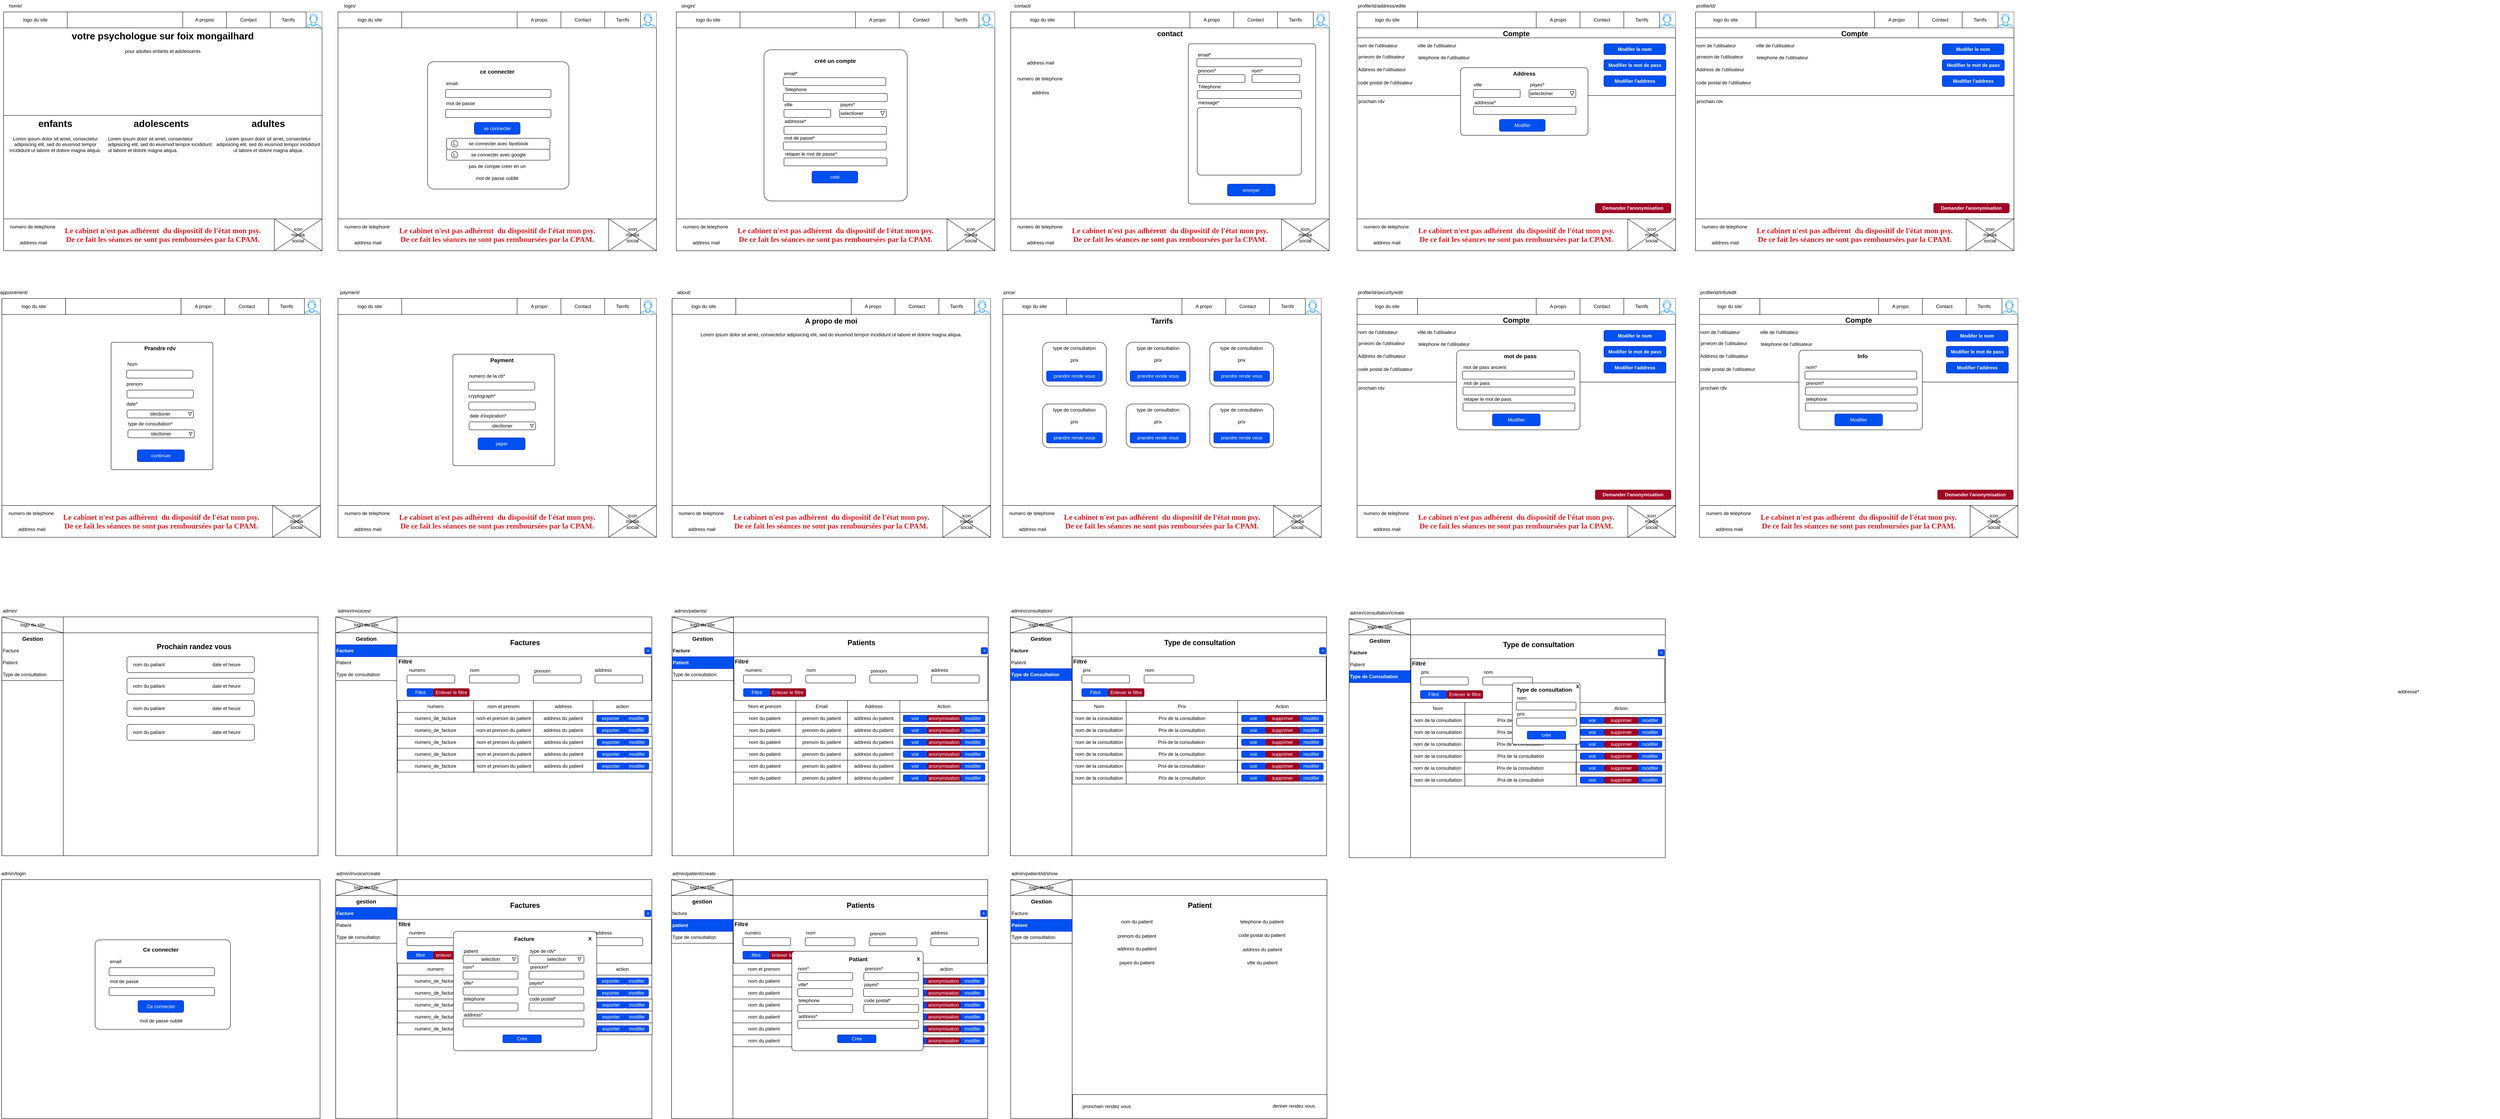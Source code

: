 <mxfile version="25.0.1" pages="2">
  <diagram name="maquette" id="S3YiNhh0giCxVxG_tHmf">
    <mxGraphModel dx="1909" dy="1300" grid="1" gridSize="10" guides="1" tooltips="1" connect="1" arrows="1" fold="1" page="1" pageScale="1" pageWidth="826" pageHeight="1169" math="0" shadow="0">
      <root>
        <mxCell id="0" />
        <mxCell id="1" parent="0" />
        <mxCell id="WJMTvxfxH18XfcbKIKIH-291" value="" style="rounded=1;whiteSpace=wrap;html=1;arcSize=5;" parent="1" vertex="1">
          <mxGeometry x="3690.75" y="955" width="320" height="170" as="geometry" />
        </mxCell>
        <mxCell id="WJMTvxfxH18XfcbKIKIH-59" value="" style="rounded=0;whiteSpace=wrap;html=1;" parent="1" vertex="1">
          <mxGeometry x="4290" y="80" width="800" height="600" as="geometry" />
        </mxCell>
        <UserObject label="&lt;div class=&quot;MW5IWV&quot; data-motion-part=&quot;BG_LAYER&quot; data-hook=&quot;bgLayers&quot; id=&quot;bgLayers_comp-lmak3ysi&quot;&gt;&lt;div class=&quot;LWbAav Kv1aVt&quot; data-testid=&quot;colorUnderlay&quot;&gt;&lt;/div&gt;&lt;div class=&quot;VgO9Yg&quot; data-motion-part=&quot;BG_MEDIA&quot; id=&quot;bgMedia_comp-lmak3ysi&quot;&gt;&lt;/div&gt;&lt;/div&gt;&lt;div class=&quot;&quot; data-testid=&quot;inline-content&quot; data-mesh-id=&quot;comp-lmak3ysiinlineContent&quot;&gt;&lt;div data-testid=&quot;mesh-container-content&quot; data-mesh-id=&quot;comp-lmak3ysiinlineContent-gridContainer&quot;&gt;&lt;div class=&quot;FvGrdLn5-cs0 aVng1S wixui-horizontal-line&quot; id=&quot;FvGrdLn5-cs0&quot;&gt;&lt;/div&gt;&lt;div data-testid=&quot;richTextElement&quot; class=&quot;HcOXKn SxM0TO QxJLC3 lq2cno YQcXTT comp-k9o49jjr wixui-rich-text&quot; id=&quot;comp-k9o49jjr&quot;&gt;&lt;p style=&quot;font-size:19px; line-height:normal;&quot; class=&quot;font_8 wixui-rich-text__text&quot;&gt;&lt;span class=&quot;wixui-rich-text__text&quot; style=&quot;font-weight:bold;&quot;&gt;&lt;span class=&quot;wixui-rich-text__text&quot;&gt;&lt;span class=&quot;wixui-rich-text__text&quot;&gt;&lt;span class=&quot;wixui-rich-text__text&quot; style=&quot;color:#E21C21;&quot;&gt;&lt;font style=&quot;font-size: 19px;&quot; face=&quot;Times New Roman&quot;&gt;Le cabinet n&#39;est pas adhérent &amp;nbsp;du dispositif de l&#39;état mon psy.&lt;br&gt;De ce fait les séances ne sont pas remboursées par la CPAM.&lt;/font&gt;&lt;/span&gt;&lt;/span&gt;&lt;/span&gt;&lt;/span&gt;&lt;/p&gt;&lt;/div&gt;&lt;/div&gt;&lt;/div&gt;" link="https://cdn-icons-png.flaticon.com/512/5968/5968764.png" id="WJMTvxfxH18XfcbKIKIH-66">
          <mxCell style="rounded=0;whiteSpace=wrap;html=1;" parent="1" vertex="1">
            <mxGeometry x="4290" y="600" width="800" height="80" as="geometry" />
          </mxCell>
        </UserObject>
        <mxCell id="VGwu3Ix29leYYVwNEDnR-235" value="" style="rounded=0;whiteSpace=wrap;html=1;" parent="1" vertex="1">
          <mxGeometry x="2550" y="800" width="800" height="600" as="geometry" />
        </mxCell>
        <mxCell id="5qItJXOxS3Uc3ZeUMQP5-72" value="" style="rounded=0;whiteSpace=wrap;html=1;" parent="1" vertex="1">
          <mxGeometry x="1719.37" y="800" width="800" height="600" as="geometry" />
        </mxCell>
        <mxCell id="qKVAABubZD5WEfi7sj0h-123" value="" style="rounded=0;whiteSpace=wrap;html=1;" parent="1" vertex="1">
          <mxGeometry x="35.75" y="800" width="800" height="600" as="geometry" />
        </mxCell>
        <mxCell id="5qItJXOxS3Uc3ZeUMQP5-169" value="" style="rounded=0;whiteSpace=wrap;html=1;" parent="1" vertex="1">
          <mxGeometry x="880" y="800" width="800" height="600" as="geometry" />
        </mxCell>
        <mxCell id="qKVAABubZD5WEfi7sj0h-1" value="" style="rounded=0;whiteSpace=wrap;html=1;" parent="1" vertex="1">
          <mxGeometry x="40" y="80" width="800" height="600" as="geometry" />
        </mxCell>
        <mxCell id="qKVAABubZD5WEfi7sj0h-26" value="" style="rounded=0;whiteSpace=wrap;html=1;" parent="1" vertex="1">
          <mxGeometry x="880" y="80" width="800" height="600" as="geometry" />
        </mxCell>
        <mxCell id="qKVAABubZD5WEfi7sj0h-80" value="" style="rounded=0;whiteSpace=wrap;html=1;" parent="1" vertex="1">
          <mxGeometry x="1730" y="80" width="800" height="600" as="geometry" />
        </mxCell>
        <mxCell id="VGwu3Ix29leYYVwNEDnR-322" value="" style="rounded=0;whiteSpace=wrap;html=1;" parent="1" vertex="1">
          <mxGeometry x="2570" y="80" width="800" height="600" as="geometry" />
        </mxCell>
        <UserObject label="&lt;div class=&quot;MW5IWV&quot; data-motion-part=&quot;BG_LAYER&quot; data-hook=&quot;bgLayers&quot; id=&quot;bgLayers_comp-lmak3ysi&quot;&gt;&lt;div class=&quot;LWbAav Kv1aVt&quot; data-testid=&quot;colorUnderlay&quot;&gt;&lt;/div&gt;&lt;div class=&quot;VgO9Yg&quot; data-motion-part=&quot;BG_MEDIA&quot; id=&quot;bgMedia_comp-lmak3ysi&quot;&gt;&lt;/div&gt;&lt;/div&gt;&lt;div class=&quot;&quot; data-testid=&quot;inline-content&quot; data-mesh-id=&quot;comp-lmak3ysiinlineContent&quot;&gt;&lt;div data-testid=&quot;mesh-container-content&quot; data-mesh-id=&quot;comp-lmak3ysiinlineContent-gridContainer&quot;&gt;&lt;div class=&quot;FvGrdLn5-cs0 aVng1S wixui-horizontal-line&quot; id=&quot;FvGrdLn5-cs0&quot;&gt;&lt;/div&gt;&lt;div data-testid=&quot;richTextElement&quot; class=&quot;HcOXKn SxM0TO QxJLC3 lq2cno YQcXTT comp-k9o49jjr wixui-rich-text&quot; id=&quot;comp-k9o49jjr&quot;&gt;&lt;p style=&quot;font-size:19px; line-height:normal;&quot; class=&quot;font_8 wixui-rich-text__text&quot;&gt;&lt;span class=&quot;wixui-rich-text__text&quot; style=&quot;font-weight:bold;&quot;&gt;&lt;span class=&quot;wixui-rich-text__text&quot;&gt;&lt;span class=&quot;wixui-rich-text__text&quot;&gt;&lt;span class=&quot;wixui-rich-text__text&quot; style=&quot;color:#E21C21;&quot;&gt;&lt;font style=&quot;font-size: 19px;&quot; face=&quot;Times New Roman&quot;&gt;Le cabinet n&#39;est pas adhérent &amp;nbsp;du dispositif de l&#39;état mon psy.&lt;br&gt;De ce fait les séances ne sont pas remboursées par la CPAM.&lt;/font&gt;&lt;/span&gt;&lt;/span&gt;&lt;/span&gt;&lt;/span&gt;&lt;/p&gt;&lt;/div&gt;&lt;/div&gt;&lt;/div&gt;" link="https://cdn-icons-png.flaticon.com/512/5968/5968764.png" id="VGwu3Ix29leYYVwNEDnR-330">
          <mxCell style="rounded=0;whiteSpace=wrap;html=1;" parent="1" vertex="1">
            <mxGeometry x="2570" y="600" width="800" height="80" as="geometry" />
          </mxCell>
        </UserObject>
        <UserObject label="&lt;div class=&quot;MW5IWV&quot; data-motion-part=&quot;BG_LAYER&quot; data-hook=&quot;bgLayers&quot; id=&quot;bgLayers_comp-lmak3ysi&quot;&gt;&lt;div class=&quot;LWbAav Kv1aVt&quot; data-testid=&quot;colorUnderlay&quot;&gt;&lt;/div&gt;&lt;div class=&quot;VgO9Yg&quot; data-motion-part=&quot;BG_MEDIA&quot; id=&quot;bgMedia_comp-lmak3ysi&quot;&gt;&lt;/div&gt;&lt;/div&gt;&lt;div class=&quot;&quot; data-testid=&quot;inline-content&quot; data-mesh-id=&quot;comp-lmak3ysiinlineContent&quot;&gt;&lt;div data-testid=&quot;mesh-container-content&quot; data-mesh-id=&quot;comp-lmak3ysiinlineContent-gridContainer&quot;&gt;&lt;div class=&quot;FvGrdLn5-cs0 aVng1S wixui-horizontal-line&quot; id=&quot;FvGrdLn5-cs0&quot;&gt;&lt;/div&gt;&lt;div data-testid=&quot;richTextElement&quot; class=&quot;HcOXKn SxM0TO QxJLC3 lq2cno YQcXTT comp-k9o49jjr wixui-rich-text&quot; id=&quot;comp-k9o49jjr&quot;&gt;&lt;p style=&quot;font-size:19px; line-height:normal;&quot; class=&quot;font_8 wixui-rich-text__text&quot;&gt;&lt;span class=&quot;wixui-rich-text__text&quot; style=&quot;font-weight:bold;&quot;&gt;&lt;span class=&quot;wixui-rich-text__text&quot;&gt;&lt;span class=&quot;wixui-rich-text__text&quot;&gt;&lt;span class=&quot;wixui-rich-text__text&quot; style=&quot;color:#E21C21;&quot;&gt;&lt;font style=&quot;font-size: 19px;&quot; face=&quot;Times New Roman&quot;&gt;Le cabinet n&#39;est pas adhérent &amp;nbsp;du dispositif de l&#39;état mon psy.&lt;br&gt;De ce fait les séances ne sont pas remboursées par la CPAM.&lt;/font&gt;&lt;/span&gt;&lt;/span&gt;&lt;/span&gt;&lt;/span&gt;&lt;/p&gt;&lt;/div&gt;&lt;/div&gt;&lt;/div&gt;" link="https://cdn-icons-png.flaticon.com/512/5968/5968764.png" id="5qItJXOxS3Uc3ZeUMQP5-61">
          <mxCell style="rounded=0;whiteSpace=wrap;html=1;" parent="1" vertex="1">
            <mxGeometry x="1730" y="600" width="800" height="80" as="geometry" />
          </mxCell>
        </UserObject>
        <UserObject label="&lt;div class=&quot;MW5IWV&quot; data-motion-part=&quot;BG_LAYER&quot; data-hook=&quot;bgLayers&quot; id=&quot;bgLayers_comp-lmak3ysi&quot;&gt;&lt;div class=&quot;LWbAav Kv1aVt&quot; data-testid=&quot;colorUnderlay&quot;&gt;&lt;/div&gt;&lt;div class=&quot;VgO9Yg&quot; data-motion-part=&quot;BG_MEDIA&quot; id=&quot;bgMedia_comp-lmak3ysi&quot;&gt;&lt;/div&gt;&lt;/div&gt;&lt;div class=&quot;&quot; data-testid=&quot;inline-content&quot; data-mesh-id=&quot;comp-lmak3ysiinlineContent&quot;&gt;&lt;div data-testid=&quot;mesh-container-content&quot; data-mesh-id=&quot;comp-lmak3ysiinlineContent-gridContainer&quot;&gt;&lt;div class=&quot;FvGrdLn5-cs0 aVng1S wixui-horizontal-line&quot; id=&quot;FvGrdLn5-cs0&quot;&gt;&lt;/div&gt;&lt;div data-testid=&quot;richTextElement&quot; class=&quot;HcOXKn SxM0TO QxJLC3 lq2cno YQcXTT comp-k9o49jjr wixui-rich-text&quot; id=&quot;comp-k9o49jjr&quot;&gt;&lt;p style=&quot;font-size:19px; line-height:normal;&quot; class=&quot;font_8 wixui-rich-text__text&quot;&gt;&lt;span class=&quot;wixui-rich-text__text&quot; style=&quot;font-weight:bold;&quot;&gt;&lt;span class=&quot;wixui-rich-text__text&quot;&gt;&lt;span class=&quot;wixui-rich-text__text&quot;&gt;&lt;span class=&quot;wixui-rich-text__text&quot; style=&quot;color:#E21C21;&quot;&gt;&lt;font style=&quot;font-size: 19px;&quot; face=&quot;Times New Roman&quot;&gt;Le cabinet n&#39;est pas adhérent &amp;nbsp;du dispositif de l&#39;état mon psy.&lt;br&gt;De ce fait les séances ne sont pas remboursées par la CPAM.&lt;/font&gt;&lt;/span&gt;&lt;/span&gt;&lt;/span&gt;&lt;/span&gt;&lt;/p&gt;&lt;/div&gt;&lt;/div&gt;&lt;/div&gt;" link="https://cdn-icons-png.flaticon.com/512/5968/5968764.png" id="5qItJXOxS3Uc3ZeUMQP5-53">
          <mxCell style="rounded=0;whiteSpace=wrap;html=1;" parent="1" vertex="1">
            <mxGeometry x="880" y="600" width="800" height="80" as="geometry" />
          </mxCell>
        </UserObject>
        <UserObject label="&lt;div class=&quot;MW5IWV&quot; data-motion-part=&quot;BG_LAYER&quot; data-hook=&quot;bgLayers&quot; id=&quot;bgLayers_comp-lmak3ysi&quot;&gt;&lt;div class=&quot;LWbAav Kv1aVt&quot; data-testid=&quot;colorUnderlay&quot;&gt;&lt;/div&gt;&lt;div class=&quot;VgO9Yg&quot; data-motion-part=&quot;BG_MEDIA&quot; id=&quot;bgMedia_comp-lmak3ysi&quot;&gt;&lt;/div&gt;&lt;/div&gt;&lt;div class=&quot;&quot; data-testid=&quot;inline-content&quot; data-mesh-id=&quot;comp-lmak3ysiinlineContent&quot;&gt;&lt;div data-testid=&quot;mesh-container-content&quot; data-mesh-id=&quot;comp-lmak3ysiinlineContent-gridContainer&quot;&gt;&lt;div class=&quot;FvGrdLn5-cs0 aVng1S wixui-horizontal-line&quot; id=&quot;FvGrdLn5-cs0&quot;&gt;&lt;/div&gt;&lt;div data-testid=&quot;richTextElement&quot; class=&quot;HcOXKn SxM0TO QxJLC3 lq2cno YQcXTT comp-k9o49jjr wixui-rich-text&quot; id=&quot;comp-k9o49jjr&quot;&gt;&lt;p style=&quot;font-size:19px; line-height:normal;&quot; class=&quot;font_8 wixui-rich-text__text&quot;&gt;&lt;span class=&quot;wixui-rich-text__text&quot; style=&quot;font-weight:bold;&quot;&gt;&lt;span class=&quot;wixui-rich-text__text&quot;&gt;&lt;span class=&quot;wixui-rich-text__text&quot;&gt;&lt;span class=&quot;wixui-rich-text__text&quot; style=&quot;color:#E21C21;&quot;&gt;&lt;font style=&quot;font-size: 19px;&quot; face=&quot;Times New Roman&quot;&gt;Le cabinet n&#39;est pas adhérent &amp;nbsp;du dispositif de l&#39;état mon psy.&lt;br&gt;De ce fait les séances ne sont pas remboursées par la CPAM.&lt;/font&gt;&lt;/span&gt;&lt;/span&gt;&lt;/span&gt;&lt;/span&gt;&lt;/p&gt;&lt;/div&gt;&lt;/div&gt;&lt;/div&gt;" link="https://cdn-icons-png.flaticon.com/512/5968/5968764.png" id="5qItJXOxS3Uc3ZeUMQP5-45">
          <mxCell style="rounded=0;whiteSpace=wrap;html=1;" parent="1" vertex="1">
            <mxGeometry x="40" y="600" width="800" height="80" as="geometry" />
          </mxCell>
        </UserObject>
        <UserObject label="&lt;div class=&quot;MW5IWV&quot; data-motion-part=&quot;BG_LAYER&quot; data-hook=&quot;bgLayers&quot; id=&quot;bgLayers_comp-lmak3ysi&quot;&gt;&lt;div class=&quot;LWbAav Kv1aVt&quot; data-testid=&quot;colorUnderlay&quot;&gt;&lt;/div&gt;&lt;div class=&quot;VgO9Yg&quot; data-motion-part=&quot;BG_MEDIA&quot; id=&quot;bgMedia_comp-lmak3ysi&quot;&gt;&lt;/div&gt;&lt;/div&gt;&lt;div class=&quot;&quot; data-testid=&quot;inline-content&quot; data-mesh-id=&quot;comp-lmak3ysiinlineContent&quot;&gt;&lt;div data-testid=&quot;mesh-container-content&quot; data-mesh-id=&quot;comp-lmak3ysiinlineContent-gridContainer&quot;&gt;&lt;div class=&quot;FvGrdLn5-cs0 aVng1S wixui-horizontal-line&quot; id=&quot;FvGrdLn5-cs0&quot;&gt;&lt;/div&gt;&lt;div data-testid=&quot;richTextElement&quot; class=&quot;HcOXKn SxM0TO QxJLC3 lq2cno YQcXTT comp-k9o49jjr wixui-rich-text&quot; id=&quot;comp-k9o49jjr&quot;&gt;&lt;p style=&quot;font-size:19px; line-height:normal;&quot; class=&quot;font_8 wixui-rich-text__text&quot;&gt;&lt;span class=&quot;wixui-rich-text__text&quot; style=&quot;font-weight:bold;&quot;&gt;&lt;span class=&quot;wixui-rich-text__text&quot;&gt;&lt;span class=&quot;wixui-rich-text__text&quot;&gt;&lt;span class=&quot;wixui-rich-text__text&quot; style=&quot;color:#E21C21;&quot;&gt;&lt;font style=&quot;font-size: 19px;&quot; face=&quot;Times New Roman&quot;&gt;Le cabinet n&#39;est pas adhérent &amp;nbsp;du dispositif de l&#39;état mon psy.&lt;br&gt;De ce fait les séances ne sont pas remboursées par la CPAM.&lt;/font&gt;&lt;/span&gt;&lt;/span&gt;&lt;/span&gt;&lt;/span&gt;&lt;/p&gt;&lt;/div&gt;&lt;/div&gt;&lt;/div&gt;" link="https://cdn-icons-png.flaticon.com/512/5968/5968764.png" id="qKVAABubZD5WEfi7sj0h-130">
          <mxCell style="rounded=0;whiteSpace=wrap;html=1;" parent="1" vertex="1">
            <mxGeometry x="35.75" y="1320" width="800" height="80" as="geometry" />
          </mxCell>
        </UserObject>
        <UserObject label="&lt;div class=&quot;MW5IWV&quot; data-motion-part=&quot;BG_LAYER&quot; data-hook=&quot;bgLayers&quot; id=&quot;bgLayers_comp-lmak3ysi&quot;&gt;&lt;div class=&quot;LWbAav Kv1aVt&quot; data-testid=&quot;colorUnderlay&quot;&gt;&lt;/div&gt;&lt;div class=&quot;VgO9Yg&quot; data-motion-part=&quot;BG_MEDIA&quot; id=&quot;bgMedia_comp-lmak3ysi&quot;&gt;&lt;/div&gt;&lt;/div&gt;&lt;div class=&quot;&quot; data-testid=&quot;inline-content&quot; data-mesh-id=&quot;comp-lmak3ysiinlineContent&quot;&gt;&lt;div data-testid=&quot;mesh-container-content&quot; data-mesh-id=&quot;comp-lmak3ysiinlineContent-gridContainer&quot;&gt;&lt;div class=&quot;FvGrdLn5-cs0 aVng1S wixui-horizontal-line&quot; id=&quot;FvGrdLn5-cs0&quot;&gt;&lt;/div&gt;&lt;div data-testid=&quot;richTextElement&quot; class=&quot;HcOXKn SxM0TO QxJLC3 lq2cno YQcXTT comp-k9o49jjr wixui-rich-text&quot; id=&quot;comp-k9o49jjr&quot;&gt;&lt;p style=&quot;font-size:19px; line-height:normal;&quot; class=&quot;font_8 wixui-rich-text__text&quot;&gt;&lt;span class=&quot;wixui-rich-text__text&quot; style=&quot;font-weight:bold;&quot;&gt;&lt;span class=&quot;wixui-rich-text__text&quot;&gt;&lt;span class=&quot;wixui-rich-text__text&quot;&gt;&lt;span class=&quot;wixui-rich-text__text&quot; style=&quot;color:#E21C21;&quot;&gt;&lt;font style=&quot;font-size: 19px;&quot; face=&quot;Times New Roman&quot;&gt;Le cabinet n&#39;est pas adhérent &amp;nbsp;du dispositif de l&#39;état mon psy.&lt;br&gt;De ce fait les séances ne sont pas remboursées par la CPAM.&lt;/font&gt;&lt;/span&gt;&lt;/span&gt;&lt;/span&gt;&lt;/span&gt;&lt;/p&gt;&lt;/div&gt;&lt;/div&gt;&lt;/div&gt;" link="https://cdn-icons-png.flaticon.com/512/5968/5968764.png" id="5qItJXOxS3Uc3ZeUMQP5-177">
          <mxCell style="rounded=0;whiteSpace=wrap;html=1;" parent="1" vertex="1">
            <mxGeometry x="880" y="1320" width="800" height="80" as="geometry" />
          </mxCell>
        </UserObject>
        <UserObject label="&lt;div class=&quot;MW5IWV&quot; data-motion-part=&quot;BG_LAYER&quot; data-hook=&quot;bgLayers&quot; id=&quot;bgLayers_comp-lmak3ysi&quot;&gt;&lt;div class=&quot;LWbAav Kv1aVt&quot; data-testid=&quot;colorUnderlay&quot;&gt;&lt;/div&gt;&lt;div class=&quot;VgO9Yg&quot; data-motion-part=&quot;BG_MEDIA&quot; id=&quot;bgMedia_comp-lmak3ysi&quot;&gt;&lt;/div&gt;&lt;/div&gt;&lt;div class=&quot;&quot; data-testid=&quot;inline-content&quot; data-mesh-id=&quot;comp-lmak3ysiinlineContent&quot;&gt;&lt;div data-testid=&quot;mesh-container-content&quot; data-mesh-id=&quot;comp-lmak3ysiinlineContent-gridContainer&quot;&gt;&lt;div class=&quot;FvGrdLn5-cs0 aVng1S wixui-horizontal-line&quot; id=&quot;FvGrdLn5-cs0&quot;&gt;&lt;/div&gt;&lt;div data-testid=&quot;richTextElement&quot; class=&quot;HcOXKn SxM0TO QxJLC3 lq2cno YQcXTT comp-k9o49jjr wixui-rich-text&quot; id=&quot;comp-k9o49jjr&quot;&gt;&lt;p style=&quot;font-size:19px; line-height:normal;&quot; class=&quot;font_8 wixui-rich-text__text&quot;&gt;&lt;span class=&quot;wixui-rich-text__text&quot; style=&quot;font-weight:bold;&quot;&gt;&lt;span class=&quot;wixui-rich-text__text&quot;&gt;&lt;span class=&quot;wixui-rich-text__text&quot;&gt;&lt;span class=&quot;wixui-rich-text__text&quot; style=&quot;color:#E21C21;&quot;&gt;&lt;font style=&quot;font-size: 19px;&quot; face=&quot;Times New Roman&quot;&gt;Le cabinet n&#39;est pas adhérent &amp;nbsp;du dispositif de l&#39;état mon psy.&lt;br&gt;De ce fait les séances ne sont pas remboursées par la CPAM.&lt;/font&gt;&lt;/span&gt;&lt;/span&gt;&lt;/span&gt;&lt;/span&gt;&lt;/p&gt;&lt;/div&gt;&lt;/div&gt;&lt;/div&gt;" id="5qItJXOxS3Uc3ZeUMQP5-79">
          <mxCell style="rounded=0;whiteSpace=wrap;html=1;" parent="1" vertex="1">
            <mxGeometry x="1719.37" y="1320" width="800" height="80" as="geometry" />
          </mxCell>
        </UserObject>
        <UserObject label="&lt;div class=&quot;MW5IWV&quot; data-motion-part=&quot;BG_LAYER&quot; data-hook=&quot;bgLayers&quot; id=&quot;bgLayers_comp-lmak3ysi&quot;&gt;&lt;div class=&quot;LWbAav Kv1aVt&quot; data-testid=&quot;colorUnderlay&quot;&gt;&lt;/div&gt;&lt;div class=&quot;VgO9Yg&quot; data-motion-part=&quot;BG_MEDIA&quot; id=&quot;bgMedia_comp-lmak3ysi&quot;&gt;&lt;/div&gt;&lt;/div&gt;&lt;div class=&quot;&quot; data-testid=&quot;inline-content&quot; data-mesh-id=&quot;comp-lmak3ysiinlineContent&quot;&gt;&lt;div data-testid=&quot;mesh-container-content&quot; data-mesh-id=&quot;comp-lmak3ysiinlineContent-gridContainer&quot;&gt;&lt;div class=&quot;FvGrdLn5-cs0 aVng1S wixui-horizontal-line&quot; id=&quot;FvGrdLn5-cs0&quot;&gt;&lt;/div&gt;&lt;div data-testid=&quot;richTextElement&quot; class=&quot;HcOXKn SxM0TO QxJLC3 lq2cno YQcXTT comp-k9o49jjr wixui-rich-text&quot; id=&quot;comp-k9o49jjr&quot;&gt;&lt;p style=&quot;font-size:19px; line-height:normal;&quot; class=&quot;font_8 wixui-rich-text__text&quot;&gt;&lt;span class=&quot;wixui-rich-text__text&quot; style=&quot;font-weight:bold;&quot;&gt;&lt;span class=&quot;wixui-rich-text__text&quot;&gt;&lt;span class=&quot;wixui-rich-text__text&quot;&gt;&lt;span class=&quot;wixui-rich-text__text&quot; style=&quot;color:#E21C21;&quot;&gt;&lt;font style=&quot;font-size: 19px;&quot; face=&quot;Times New Roman&quot;&gt;Le cabinet n&#39;est pas adhérent &amp;nbsp;du dispositif de l&#39;état mon psy.&lt;br&gt;De ce fait les séances ne sont pas remboursées par la CPAM.&lt;/font&gt;&lt;/span&gt;&lt;/span&gt;&lt;/span&gt;&lt;/span&gt;&lt;/p&gt;&lt;/div&gt;&lt;/div&gt;&lt;/div&gt;" link="https://cdn-icons-png.flaticon.com/512/5968/5968764.png" id="VGwu3Ix29leYYVwNEDnR-243">
          <mxCell style="rounded=0;whiteSpace=wrap;html=1;" parent="1" vertex="1">
            <mxGeometry x="2550" y="1320" width="800" height="80" as="geometry" />
          </mxCell>
        </UserObject>
        <mxCell id="VGwu3Ix29leYYVwNEDnR-247" value="" style="rounded=0;whiteSpace=wrap;html=1;" parent="1" vertex="1">
          <mxGeometry x="3230" y="1320" width="120" height="80" as="geometry" />
        </mxCell>
        <mxCell id="5qItJXOxS3Uc3ZeUMQP5-93" value="" style="rounded=0;whiteSpace=wrap;html=1;" parent="1" vertex="1">
          <mxGeometry x="2399.37" y="1320" width="120" height="80" as="geometry" />
        </mxCell>
        <mxCell id="5qItJXOxS3Uc3ZeUMQP5-181" value="" style="rounded=0;whiteSpace=wrap;html=1;" parent="1" vertex="1">
          <mxGeometry x="1560" y="1320" width="120" height="80" as="geometry" />
        </mxCell>
        <mxCell id="5qItJXOxS3Uc3ZeUMQP5-40" value="" style="rounded=0;whiteSpace=wrap;html=1;" parent="1" vertex="1">
          <mxGeometry x="715.75" y="1320" width="120" height="80" as="geometry" />
        </mxCell>
        <mxCell id="5qItJXOxS3Uc3ZeUMQP5-49" value="" style="rounded=0;whiteSpace=wrap;html=1;" parent="1" vertex="1">
          <mxGeometry x="720" y="600" width="120" height="80" as="geometry" />
        </mxCell>
        <mxCell id="5qItJXOxS3Uc3ZeUMQP5-57" value="" style="rounded=0;whiteSpace=wrap;html=1;" parent="1" vertex="1">
          <mxGeometry x="1560" y="600" width="120" height="80" as="geometry" />
        </mxCell>
        <mxCell id="5qItJXOxS3Uc3ZeUMQP5-65" value="" style="rounded=0;whiteSpace=wrap;html=1;" parent="1" vertex="1">
          <mxGeometry x="2410" y="600" width="120" height="80" as="geometry" />
        </mxCell>
        <mxCell id="VGwu3Ix29leYYVwNEDnR-334" value="" style="rounded=0;whiteSpace=wrap;html=1;" parent="1" vertex="1">
          <mxGeometry x="3250" y="600" width="120" height="80" as="geometry" />
        </mxCell>
        <mxCell id="WJMTvxfxH18XfcbKIKIH-70" value="" style="rounded=0;whiteSpace=wrap;html=1;" parent="1" vertex="1">
          <mxGeometry x="4970" y="600" width="120" height="80" as="geometry" />
        </mxCell>
        <mxCell id="WJMTvxfxH18XfcbKIKIH-194" value="" style="rounded=0;whiteSpace=wrap;html=1;" parent="1" vertex="1">
          <mxGeometry x="4290" y="145" width="800" height="145" as="geometry" />
        </mxCell>
        <mxCell id="VGwu3Ix29leYYVwNEDnR-251" value="&lt;h2 style=&quot;margin-top: 0px;&quot;&gt;Tarrifs&lt;/h2&gt;" style="text;html=1;whiteSpace=wrap;overflow=hidden;rounded=0;align=center;" parent="1" vertex="1">
          <mxGeometry x="2550" y="840" width="800" height="270" as="geometry" />
        </mxCell>
        <mxCell id="5qItJXOxS3Uc3ZeUMQP5-2" value="" style="rounded=0;whiteSpace=wrap;html=1;" parent="1" vertex="1">
          <mxGeometry x="35.75" y="1600" width="794.25" height="600" as="geometry" />
        </mxCell>
        <mxCell id="5qItJXOxS3Uc3ZeUMQP5-139" value="" style="rounded=1;whiteSpace=wrap;html=1;" parent="1" vertex="1">
          <mxGeometry x="350" y="1870" width="320" height="40" as="geometry" />
        </mxCell>
        <mxCell id="5qItJXOxS3Uc3ZeUMQP5-138" value="nom du patiant" style="text;html=1;align=center;verticalAlign=middle;whiteSpace=wrap;rounded=0;" parent="1" vertex="1">
          <mxGeometry x="350" y="1870" width="110" height="40" as="geometry" />
        </mxCell>
        <mxCell id="5qItJXOxS3Uc3ZeUMQP5-136" value="" style="rounded=1;whiteSpace=wrap;html=1;" parent="1" vertex="1">
          <mxGeometry x="350" y="1810" width="320" height="40" as="geometry" />
        </mxCell>
        <mxCell id="5qItJXOxS3Uc3ZeUMQP5-133" value="" style="rounded=1;whiteSpace=wrap;html=1;" parent="1" vertex="1">
          <mxGeometry x="350" y="1754" width="320" height="40" as="geometry" />
        </mxCell>
        <mxCell id="5qItJXOxS3Uc3ZeUMQP5-69" value="" style="rounded=1;whiteSpace=wrap;html=1;arcSize=5;" parent="1" vertex="1">
          <mxGeometry x="1950" y="175" width="360" height="380" as="geometry" />
        </mxCell>
        <mxCell id="qKVAABubZD5WEfi7sj0h-2" value="logo du site" style="rounded=0;whiteSpace=wrap;html=1;" parent="1" vertex="1">
          <mxGeometry x="40" y="80" width="160" height="40" as="geometry" />
        </mxCell>
        <mxCell id="qKVAABubZD5WEfi7sj0h-5" value="" style="verticalLabelPosition=bottom;shadow=0;dashed=0;align=center;html=1;verticalAlign=top;strokeWidth=1;shape=mxgraph.mockup.containers.userMale;strokeColor=none;strokeColor2=#008cff;fillColor=default;" parent="1" vertex="1">
          <mxGeometry x="797" y="80" width="43" height="40" as="geometry" />
        </mxCell>
        <mxCell id="qKVAABubZD5WEfi7sj0h-9" value="Tarrifs" style="rounded=0;whiteSpace=wrap;html=1;" parent="1" vertex="1">
          <mxGeometry x="710" y="80" width="90" height="40" as="geometry" />
        </mxCell>
        <mxCell id="qKVAABubZD5WEfi7sj0h-10" value="A propos" style="rounded=0;whiteSpace=wrap;html=1;" parent="1" vertex="1">
          <mxGeometry x="490" y="80" width="110" height="40" as="geometry" />
        </mxCell>
        <mxCell id="qKVAABubZD5WEfi7sj0h-11" value="" style="rounded=0;whiteSpace=wrap;html=1;" parent="1" vertex="1">
          <mxGeometry x="200" y="80" width="290" height="40" as="geometry" />
        </mxCell>
        <mxCell id="qKVAABubZD5WEfi7sj0h-12" value="Contact" style="rounded=0;whiteSpace=wrap;html=1;" parent="1" vertex="1">
          <mxGeometry x="600" y="80" width="110" height="40" as="geometry" />
        </mxCell>
        <mxCell id="qKVAABubZD5WEfi7sj0h-16" value="&lt;h1 style=&quot;margin-top: 0px;&quot;&gt;votre psychologue sur foix mongailhard&lt;/h1&gt;&lt;div&gt;pour adultes enfants et adolescents&lt;/div&gt;" style="text;html=1;whiteSpace=wrap;overflow=hidden;rounded=0;align=center;strokeColor=default;" parent="1" vertex="1">
          <mxGeometry x="40" y="120" width="800" height="220" as="geometry" />
        </mxCell>
        <mxCell id="qKVAABubZD5WEfi7sj0h-25" value="home/" style="text;html=1;align=center;verticalAlign=middle;whiteSpace=wrap;rounded=0;" parent="1" vertex="1">
          <mxGeometry x="40" y="50" width="60" height="30" as="geometry" />
        </mxCell>
        <mxCell id="qKVAABubZD5WEfi7sj0h-27" value="logo du site" style="rounded=0;whiteSpace=wrap;html=1;" parent="1" vertex="1">
          <mxGeometry x="880" y="80" width="160" height="40" as="geometry" />
        </mxCell>
        <mxCell id="qKVAABubZD5WEfi7sj0h-28" value="" style="verticalLabelPosition=bottom;shadow=0;dashed=0;align=center;html=1;verticalAlign=top;strokeWidth=1;shape=mxgraph.mockup.containers.userMale;strokeColor=none;strokeColor2=#008cff;fillColor=default;" parent="1" vertex="1">
          <mxGeometry x="1637" y="80" width="43" height="40" as="geometry" />
        </mxCell>
        <mxCell id="qKVAABubZD5WEfi7sj0h-29" value="Tarrifs" style="rounded=0;whiteSpace=wrap;html=1;" parent="1" vertex="1">
          <mxGeometry x="1550" y="80" width="90" height="40" as="geometry" />
        </mxCell>
        <mxCell id="qKVAABubZD5WEfi7sj0h-30" value="A propo" style="rounded=0;whiteSpace=wrap;html=1;" parent="1" vertex="1">
          <mxGeometry x="1330" y="80" width="110" height="40" as="geometry" />
        </mxCell>
        <mxCell id="qKVAABubZD5WEfi7sj0h-31" value="" style="rounded=0;whiteSpace=wrap;html=1;" parent="1" vertex="1">
          <mxGeometry x="1040" y="80" width="290" height="40" as="geometry" />
        </mxCell>
        <mxCell id="qKVAABubZD5WEfi7sj0h-32" value="Contact" style="rounded=0;whiteSpace=wrap;html=1;" parent="1" vertex="1">
          <mxGeometry x="1440" y="80" width="110" height="40" as="geometry" />
        </mxCell>
        <mxCell id="bKeBDvO_S-XL21vuFKT_-24" value="" style="rounded=1;whiteSpace=wrap;html=1;arcSize=2;" parent="1" vertex="1">
          <mxGeometry x="3016" y="160" width="320" height="402.5" as="geometry" />
        </mxCell>
        <mxCell id="qKVAABubZD5WEfi7sj0h-38" value="login/" style="text;html=1;align=center;verticalAlign=middle;whiteSpace=wrap;rounded=0;" parent="1" vertex="1">
          <mxGeometry x="880" y="50" width="60" height="30" as="geometry" />
        </mxCell>
        <mxCell id="qKVAABubZD5WEfi7sj0h-39" value="" style="rounded=1;whiteSpace=wrap;html=1;arcSize=5;" parent="1" vertex="1">
          <mxGeometry x="1105" y="205" width="355" height="320" as="geometry" />
        </mxCell>
        <mxCell id="qKVAABubZD5WEfi7sj0h-70" value="&lt;h3&gt;ce connecter&lt;/h3&gt;" style="text;html=1;align=center;verticalAlign=middle;whiteSpace=wrap;rounded=0;" parent="1" vertex="1">
          <mxGeometry x="1165" y="215" width="230" height="30" as="geometry" />
        </mxCell>
        <mxCell id="qKVAABubZD5WEfi7sj0h-71" value="email" style="text;html=1;align=left;verticalAlign=middle;whiteSpace=wrap;rounded=0;" parent="1" vertex="1">
          <mxGeometry x="1150" y="245" width="260" height="30" as="geometry" />
        </mxCell>
        <mxCell id="qKVAABubZD5WEfi7sj0h-73" value="" style="rounded=1;whiteSpace=wrap;html=1;" parent="1" vertex="1">
          <mxGeometry x="1150" y="275" width="265" height="20" as="geometry" />
        </mxCell>
        <mxCell id="qKVAABubZD5WEfi7sj0h-74" value="mot de passe" style="text;html=1;align=left;verticalAlign=middle;whiteSpace=wrap;rounded=0;" parent="1" vertex="1">
          <mxGeometry x="1150" y="295" width="260" height="30" as="geometry" />
        </mxCell>
        <mxCell id="qKVAABubZD5WEfi7sj0h-75" value="" style="rounded=1;whiteSpace=wrap;html=1;" parent="1" vertex="1">
          <mxGeometry x="1150" y="325" width="265" height="20" as="geometry" />
        </mxCell>
        <mxCell id="qKVAABubZD5WEfi7sj0h-76" value="se connecter" style="rounded=1;whiteSpace=wrap;html=1;fillColor=#0050ef;fontColor=#ffffff;strokeColor=#001DBC;" parent="1" vertex="1">
          <mxGeometry x="1222.5" y="357.5" width="115" height="30" as="geometry" />
        </mxCell>
        <mxCell id="qKVAABubZD5WEfi7sj0h-78" value="pas de compte créer en un" style="text;html=1;align=center;verticalAlign=middle;whiteSpace=wrap;rounded=0;" parent="1" vertex="1">
          <mxGeometry x="1150" y="452.5" width="260" height="30" as="geometry" />
        </mxCell>
        <mxCell id="qKVAABubZD5WEfi7sj0h-81" value="logo du site" style="rounded=0;whiteSpace=wrap;html=1;" parent="1" vertex="1">
          <mxGeometry x="1730" y="80" width="160" height="40" as="geometry" />
        </mxCell>
        <mxCell id="qKVAABubZD5WEfi7sj0h-82" value="" style="verticalLabelPosition=bottom;shadow=0;dashed=0;align=center;html=1;verticalAlign=top;strokeWidth=1;shape=mxgraph.mockup.containers.userMale;strokeColor=none;strokeColor2=#008cff;fillColor=default;" parent="1" vertex="1">
          <mxGeometry x="2487" y="80" width="43" height="40" as="geometry" />
        </mxCell>
        <mxCell id="qKVAABubZD5WEfi7sj0h-83" value="Tarrifs" style="rounded=0;whiteSpace=wrap;html=1;" parent="1" vertex="1">
          <mxGeometry x="2400" y="80" width="90" height="40" as="geometry" />
        </mxCell>
        <mxCell id="qKVAABubZD5WEfi7sj0h-84" value="A propo" style="rounded=0;whiteSpace=wrap;html=1;" parent="1" vertex="1">
          <mxGeometry x="2180" y="80" width="110" height="40" as="geometry" />
        </mxCell>
        <mxCell id="qKVAABubZD5WEfi7sj0h-85" value="" style="rounded=0;whiteSpace=wrap;html=1;" parent="1" vertex="1">
          <mxGeometry x="1890" y="80" width="290" height="40" as="geometry" />
        </mxCell>
        <mxCell id="qKVAABubZD5WEfi7sj0h-86" value="Contact" style="rounded=0;whiteSpace=wrap;html=1;" parent="1" vertex="1">
          <mxGeometry x="2290" y="80" width="110" height="40" as="geometry" />
        </mxCell>
        <mxCell id="qKVAABubZD5WEfi7sj0h-91" value="singin/" style="text;html=1;align=center;verticalAlign=middle;whiteSpace=wrap;rounded=0;" parent="1" vertex="1">
          <mxGeometry x="1730" y="50" width="60" height="30" as="geometry" />
        </mxCell>
        <mxCell id="qKVAABubZD5WEfi7sj0h-93" value="&lt;h3&gt;créé un compte&lt;/h3&gt;" style="text;html=1;align=center;verticalAlign=middle;whiteSpace=wrap;rounded=0;" parent="1" vertex="1">
          <mxGeometry x="2014.37" y="187.5" width="230" height="30" as="geometry" />
        </mxCell>
        <mxCell id="qKVAABubZD5WEfi7sj0h-94" value="email*" style="text;html=1;align=left;verticalAlign=middle;whiteSpace=wrap;rounded=0;" parent="1" vertex="1">
          <mxGeometry x="1999.37" y="225" width="237.5" height="20" as="geometry" />
        </mxCell>
        <mxCell id="qKVAABubZD5WEfi7sj0h-95" value="" style="rounded=1;whiteSpace=wrap;html=1;" parent="1" vertex="1">
          <mxGeometry x="1998.75" y="245" width="257.5" height="20" as="geometry" />
        </mxCell>
        <mxCell id="qKVAABubZD5WEfi7sj0h-96" value="ville" style="text;html=1;align=left;verticalAlign=middle;whiteSpace=wrap;rounded=0;" parent="1" vertex="1">
          <mxGeometry x="1999.37" y="300" width="120.63" height="25" as="geometry" />
        </mxCell>
        <mxCell id="qKVAABubZD5WEfi7sj0h-97" value="" style="rounded=1;whiteSpace=wrap;html=1;" parent="1" vertex="1">
          <mxGeometry x="2000.31" y="325" width="117.5" height="20" as="geometry" />
        </mxCell>
        <mxCell id="qKVAABubZD5WEfi7sj0h-98" value="créé" style="rounded=1;whiteSpace=wrap;html=1;fillColor=#0050ef;fontColor=#ffffff;strokeColor=#001DBC;" parent="1" vertex="1">
          <mxGeometry x="2070.62" y="480" width="115" height="30" as="geometry" />
        </mxCell>
        <mxCell id="qKVAABubZD5WEfi7sj0h-105" value="selectioner" style="rounded=1;whiteSpace=wrap;html=1;align=left;" parent="1" vertex="1">
          <mxGeometry x="2140" y="325" width="117.5" height="20" as="geometry" />
        </mxCell>
        <mxCell id="qKVAABubZD5WEfi7sj0h-106" value="payes*" style="text;html=1;align=left;verticalAlign=middle;whiteSpace=wrap;rounded=0;" parent="1" vertex="1">
          <mxGeometry x="2140" y="300" width="128.75" height="25" as="geometry" />
        </mxCell>
        <mxCell id="qKVAABubZD5WEfi7sj0h-108" value="" style="rounded=1;whiteSpace=wrap;html=1;" parent="1" vertex="1">
          <mxGeometry x="1998.75" y="406.75" width="258.75" height="20" as="geometry" />
        </mxCell>
        <mxCell id="qKVAABubZD5WEfi7sj0h-111" value="addresse*" style="text;html=1;align=left;verticalAlign=middle;whiteSpace=wrap;rounded=0;" parent="1" vertex="1">
          <mxGeometry x="2000.31" y="342.5" width="257.5" height="25" as="geometry" />
        </mxCell>
        <mxCell id="qKVAABubZD5WEfi7sj0h-113" value="" style="rounded=1;whiteSpace=wrap;html=1;" parent="1" vertex="1">
          <mxGeometry x="2000.31" y="367.5" width="257.5" height="20" as="geometry" />
        </mxCell>
        <mxCell id="qKVAABubZD5WEfi7sj0h-115" value="mot de passe*" style="text;html=1;align=left;verticalAlign=middle;whiteSpace=wrap;rounded=0;" parent="1" vertex="1">
          <mxGeometry x="1998.75" y="386.75" width="110" height="20" as="geometry" />
        </mxCell>
        <mxCell id="qKVAABubZD5WEfi7sj0h-116" value="" style="rounded=1;whiteSpace=wrap;html=1;" parent="1" vertex="1">
          <mxGeometry x="2000.31" y="446.75" width="258.75" height="20" as="geometry" />
        </mxCell>
        <mxCell id="qKVAABubZD5WEfi7sj0h-117" value="retaper le mot de passe*" style="text;html=1;align=left;verticalAlign=middle;whiteSpace=wrap;rounded=0;" parent="1" vertex="1">
          <mxGeometry x="2000.62" y="426.75" width="147.5" height="20" as="geometry" />
        </mxCell>
        <mxCell id="qKVAABubZD5WEfi7sj0h-118" value="&lt;h1 style=&quot;margin-top: 0px;&quot;&gt;enfants&lt;/h1&gt;&lt;p&gt;Lorem ipsum dolor sit amet, consectetur adipisicing elit, sed do eiusmod tempor incididunt ut labore et dolore magna aliqua.&lt;/p&gt;" style="text;html=1;whiteSpace=wrap;overflow=hidden;rounded=0;align=center;" parent="1" vertex="1">
          <mxGeometry x="40" y="340" width="260" height="260" as="geometry" />
        </mxCell>
        <mxCell id="qKVAABubZD5WEfi7sj0h-119" value="&lt;h1 style=&quot;margin-top: 0px;&quot;&gt;adultes&lt;/h1&gt;&lt;p&gt;Lorem ipsum dolor sit amet, consectetur adipisicing elit, sed do eiusmod tempor incididunt ut labore et dolore magna aliqua.&lt;/p&gt;" style="text;html=1;whiteSpace=wrap;overflow=hidden;rounded=0;align=center;" parent="1" vertex="1">
          <mxGeometry x="570" y="340" width="270" height="260" as="geometry" />
        </mxCell>
        <mxCell id="qKVAABubZD5WEfi7sj0h-121" value="&lt;h1 style=&quot;text-align: center; margin-top: 0px;&quot;&gt;adolescents&lt;/h1&gt;&lt;p&gt;Lorem ipsum dolor sit amet, consectetur adipisicing elit, sed do eiusmod tempor incididunt ut labore et dolore magna aliqua.&lt;/p&gt;" style="text;html=1;whiteSpace=wrap;overflow=hidden;rounded=0;" parent="1" vertex="1">
          <mxGeometry x="300" y="340" width="270" height="260" as="geometry" />
        </mxCell>
        <mxCell id="qKVAABubZD5WEfi7sj0h-124" value="logo du site" style="rounded=0;whiteSpace=wrap;html=1;" parent="1" vertex="1">
          <mxGeometry x="35.75" y="800" width="160" height="40" as="geometry" />
        </mxCell>
        <mxCell id="qKVAABubZD5WEfi7sj0h-125" value="" style="verticalLabelPosition=bottom;shadow=0;dashed=0;align=center;html=1;verticalAlign=top;strokeWidth=1;shape=mxgraph.mockup.containers.userMale;strokeColor=none;strokeColor2=#008cff;fillColor=default;" parent="1" vertex="1">
          <mxGeometry x="792.75" y="800" width="43" height="40" as="geometry" />
        </mxCell>
        <mxCell id="qKVAABubZD5WEfi7sj0h-126" value="Tarrifs" style="rounded=0;whiteSpace=wrap;html=1;" parent="1" vertex="1">
          <mxGeometry x="705.75" y="800" width="90" height="40" as="geometry" />
        </mxCell>
        <mxCell id="qKVAABubZD5WEfi7sj0h-127" value="A propo" style="rounded=0;whiteSpace=wrap;html=1;" parent="1" vertex="1">
          <mxGeometry x="485.75" y="800" width="110" height="40" as="geometry" />
        </mxCell>
        <mxCell id="qKVAABubZD5WEfi7sj0h-128" value="" style="rounded=0;whiteSpace=wrap;html=1;" parent="1" vertex="1">
          <mxGeometry x="195.75" y="800" width="290" height="40" as="geometry" />
        </mxCell>
        <mxCell id="qKVAABubZD5WEfi7sj0h-129" value="Contact" style="rounded=0;whiteSpace=wrap;html=1;" parent="1" vertex="1">
          <mxGeometry x="595.75" y="800" width="110" height="40" as="geometry" />
        </mxCell>
        <mxCell id="qKVAABubZD5WEfi7sj0h-131" value="numero de telephone&amp;nbsp;" style="text;html=1;align=center;verticalAlign=middle;whiteSpace=wrap;rounded=0;strokeColor=none;" parent="1" vertex="1">
          <mxGeometry x="35.75" y="1320" width="150" height="40" as="geometry" />
        </mxCell>
        <mxCell id="qKVAABubZD5WEfi7sj0h-132" value="address mail" style="text;html=1;align=center;verticalAlign=middle;whiteSpace=wrap;rounded=0;" parent="1" vertex="1">
          <mxGeometry x="35.75" y="1360" width="150" height="40" as="geometry" />
        </mxCell>
        <mxCell id="5qItJXOxS3Uc3ZeUMQP5-3" value="logo du site" style="rounded=0;whiteSpace=wrap;html=1;" parent="1" vertex="1">
          <mxGeometry x="35.75" y="1600" width="154.25" height="40" as="geometry" />
        </mxCell>
        <mxCell id="5qItJXOxS3Uc3ZeUMQP5-27" value="" style="rounded=1;whiteSpace=wrap;html=1;arcSize=2;" parent="1" vertex="1">
          <mxGeometry x="310" y="910" width="255.75" height="320" as="geometry" />
        </mxCell>
        <mxCell id="5qItJXOxS3Uc3ZeUMQP5-28" value="&lt;h3&gt;Prandre rdv&lt;/h3&gt;" style="text;html=1;align=center;verticalAlign=middle;whiteSpace=wrap;rounded=0;" parent="1" vertex="1">
          <mxGeometry x="379.12" y="910" width="107.5" height="30" as="geometry" />
        </mxCell>
        <mxCell id="5qItJXOxS3Uc3ZeUMQP5-30" value="Nom" style="text;html=1;align=left;verticalAlign=middle;whiteSpace=wrap;rounded=0;" parent="1" vertex="1">
          <mxGeometry x="348.75" y="950" width="157" height="30" as="geometry" />
        </mxCell>
        <mxCell id="5qItJXOxS3Uc3ZeUMQP5-31" value="" style="rounded=1;whiteSpace=wrap;html=1;arcSize=23;" parent="1" vertex="1">
          <mxGeometry x="348.75" y="980" width="167" height="20" as="geometry" />
        </mxCell>
        <mxCell id="5qItJXOxS3Uc3ZeUMQP5-32" value="prenom" style="text;html=1;align=left;verticalAlign=middle;whiteSpace=wrap;rounded=0;" parent="1" vertex="1">
          <mxGeometry x="347.25" y="1000" width="162.75" height="30" as="geometry" />
        </mxCell>
        <mxCell id="5qItJXOxS3Uc3ZeUMQP5-33" value="" style="rounded=1;whiteSpace=wrap;html=1;arcSize=23;" parent="1" vertex="1">
          <mxGeometry x="350" y="1030" width="167" height="20" as="geometry" />
        </mxCell>
        <mxCell id="5qItJXOxS3Uc3ZeUMQP5-34" value="slectioner" style="rounded=1;whiteSpace=wrap;html=1;arcSize=23;" parent="1" vertex="1">
          <mxGeometry x="350" y="1080" width="167" height="20" as="geometry" />
        </mxCell>
        <mxCell id="5qItJXOxS3Uc3ZeUMQP5-35" value="continuer" style="rounded=1;whiteSpace=wrap;html=1;fillColor=#0050ef;fontColor=#ffffff;strokeColor=#001DBC;" parent="1" vertex="1">
          <mxGeometry x="375.75" y="1180" width="118.5" height="30" as="geometry" />
        </mxCell>
        <mxCell id="5qItJXOxS3Uc3ZeUMQP5-38" value="date*" style="text;html=1;align=left;verticalAlign=middle;whiteSpace=wrap;rounded=0;" parent="1" vertex="1">
          <mxGeometry x="346.5" y="1050" width="168.5" height="30" as="geometry" />
        </mxCell>
        <mxCell id="5qItJXOxS3Uc3ZeUMQP5-41" value="" style="endArrow=none;html=1;rounded=0;entryX=1;entryY=1;entryDx=0;entryDy=0;exitX=0;exitY=1;exitDx=0;exitDy=0;" parent="1" source="5qItJXOxS3Uc3ZeUMQP5-40" edge="1">
          <mxGeometry width="50" height="50" relative="1" as="geometry">
            <mxPoint x="525.75" y="1190" as="sourcePoint" />
            <mxPoint x="835.75" y="1320" as="targetPoint" />
          </mxGeometry>
        </mxCell>
        <mxCell id="5qItJXOxS3Uc3ZeUMQP5-42" value="" style="endArrow=none;html=1;rounded=0;entryX=1;entryY=1;entryDx=0;entryDy=0;exitX=0;exitY=0;exitDx=0;exitDy=0;" parent="1" source="5qItJXOxS3Uc3ZeUMQP5-40" target="5qItJXOxS3Uc3ZeUMQP5-40" edge="1">
          <mxGeometry width="50" height="50" relative="1" as="geometry">
            <mxPoint x="525.75" y="1190" as="sourcePoint" />
            <mxPoint x="575.75" y="1140" as="targetPoint" />
          </mxGeometry>
        </mxCell>
        <mxCell id="5qItJXOxS3Uc3ZeUMQP5-43" value="icon media social" style="text;html=1;align=center;verticalAlign=middle;whiteSpace=wrap;rounded=0;" parent="1" vertex="1">
          <mxGeometry x="745.75" y="1345" width="60" height="30" as="geometry" />
        </mxCell>
        <mxCell id="5qItJXOxS3Uc3ZeUMQP5-46" value="numero de telephone&amp;nbsp;" style="text;html=1;align=center;verticalAlign=middle;whiteSpace=wrap;rounded=0;strokeColor=none;" parent="1" vertex="1">
          <mxGeometry x="40" y="600" width="150" height="40" as="geometry" />
        </mxCell>
        <mxCell id="5qItJXOxS3Uc3ZeUMQP5-47" value="address mail" style="text;html=1;align=center;verticalAlign=middle;whiteSpace=wrap;rounded=0;" parent="1" vertex="1">
          <mxGeometry x="40" y="640" width="150" height="40" as="geometry" />
        </mxCell>
        <mxCell id="5qItJXOxS3Uc3ZeUMQP5-50" value="" style="endArrow=none;html=1;rounded=0;entryX=1;entryY=1;entryDx=0;entryDy=0;exitX=0;exitY=1;exitDx=0;exitDy=0;" parent="1" source="5qItJXOxS3Uc3ZeUMQP5-49" edge="1">
          <mxGeometry width="50" height="50" relative="1" as="geometry">
            <mxPoint x="530" y="470" as="sourcePoint" />
            <mxPoint x="840" y="600" as="targetPoint" />
          </mxGeometry>
        </mxCell>
        <mxCell id="5qItJXOxS3Uc3ZeUMQP5-51" value="" style="endArrow=none;html=1;rounded=0;entryX=1;entryY=1;entryDx=0;entryDy=0;exitX=0;exitY=0;exitDx=0;exitDy=0;" parent="1" source="5qItJXOxS3Uc3ZeUMQP5-49" target="5qItJXOxS3Uc3ZeUMQP5-49" edge="1">
          <mxGeometry width="50" height="50" relative="1" as="geometry">
            <mxPoint x="530" y="470" as="sourcePoint" />
            <mxPoint x="580" y="420" as="targetPoint" />
          </mxGeometry>
        </mxCell>
        <mxCell id="5qItJXOxS3Uc3ZeUMQP5-52" value="icon media social" style="text;html=1;align=center;verticalAlign=middle;whiteSpace=wrap;rounded=0;" parent="1" vertex="1">
          <mxGeometry x="750" y="625" width="60" height="30" as="geometry" />
        </mxCell>
        <mxCell id="5qItJXOxS3Uc3ZeUMQP5-54" value="numero de telephone&amp;nbsp;" style="text;html=1;align=center;verticalAlign=middle;whiteSpace=wrap;rounded=0;strokeColor=none;" parent="1" vertex="1">
          <mxGeometry x="880" y="600" width="150" height="40" as="geometry" />
        </mxCell>
        <mxCell id="5qItJXOxS3Uc3ZeUMQP5-55" value="address mail" style="text;html=1;align=center;verticalAlign=middle;whiteSpace=wrap;rounded=0;" parent="1" vertex="1">
          <mxGeometry x="880" y="640" width="150" height="40" as="geometry" />
        </mxCell>
        <mxCell id="5qItJXOxS3Uc3ZeUMQP5-58" value="" style="endArrow=none;html=1;rounded=0;entryX=1;entryY=1;entryDx=0;entryDy=0;exitX=0;exitY=1;exitDx=0;exitDy=0;" parent="1" source="5qItJXOxS3Uc3ZeUMQP5-57" edge="1">
          <mxGeometry width="50" height="50" relative="1" as="geometry">
            <mxPoint x="1370" y="470" as="sourcePoint" />
            <mxPoint x="1680" y="600" as="targetPoint" />
          </mxGeometry>
        </mxCell>
        <mxCell id="5qItJXOxS3Uc3ZeUMQP5-59" value="" style="endArrow=none;html=1;rounded=0;entryX=1;entryY=1;entryDx=0;entryDy=0;exitX=0;exitY=0;exitDx=0;exitDy=0;" parent="1" source="5qItJXOxS3Uc3ZeUMQP5-57" target="5qItJXOxS3Uc3ZeUMQP5-57" edge="1">
          <mxGeometry width="50" height="50" relative="1" as="geometry">
            <mxPoint x="1370" y="470" as="sourcePoint" />
            <mxPoint x="1420" y="420" as="targetPoint" />
          </mxGeometry>
        </mxCell>
        <mxCell id="5qItJXOxS3Uc3ZeUMQP5-60" value="icon media social" style="text;html=1;align=center;verticalAlign=middle;whiteSpace=wrap;rounded=0;" parent="1" vertex="1">
          <mxGeometry x="1590" y="625" width="60" height="30" as="geometry" />
        </mxCell>
        <mxCell id="5qItJXOxS3Uc3ZeUMQP5-62" value="numero de telephone&amp;nbsp;" style="text;html=1;align=center;verticalAlign=middle;whiteSpace=wrap;rounded=0;strokeColor=none;" parent="1" vertex="1">
          <mxGeometry x="1730" y="600" width="150" height="40" as="geometry" />
        </mxCell>
        <mxCell id="5qItJXOxS3Uc3ZeUMQP5-63" value="address mail" style="text;html=1;align=center;verticalAlign=middle;whiteSpace=wrap;rounded=0;" parent="1" vertex="1">
          <mxGeometry x="1730" y="640" width="150" height="40" as="geometry" />
        </mxCell>
        <mxCell id="5qItJXOxS3Uc3ZeUMQP5-66" value="" style="endArrow=none;html=1;rounded=0;entryX=1;entryY=1;entryDx=0;entryDy=0;exitX=0;exitY=1;exitDx=0;exitDy=0;" parent="1" source="5qItJXOxS3Uc3ZeUMQP5-65" edge="1">
          <mxGeometry width="50" height="50" relative="1" as="geometry">
            <mxPoint x="2220" y="470" as="sourcePoint" />
            <mxPoint x="2530" y="600" as="targetPoint" />
          </mxGeometry>
        </mxCell>
        <mxCell id="5qItJXOxS3Uc3ZeUMQP5-67" value="" style="endArrow=none;html=1;rounded=0;entryX=1;entryY=1;entryDx=0;entryDy=0;exitX=0;exitY=0;exitDx=0;exitDy=0;" parent="1" source="5qItJXOxS3Uc3ZeUMQP5-65" target="5qItJXOxS3Uc3ZeUMQP5-65" edge="1">
          <mxGeometry width="50" height="50" relative="1" as="geometry">
            <mxPoint x="2220" y="470" as="sourcePoint" />
            <mxPoint x="2270" y="420" as="targetPoint" />
          </mxGeometry>
        </mxCell>
        <mxCell id="5qItJXOxS3Uc3ZeUMQP5-68" value="icon media social" style="text;html=1;align=center;verticalAlign=middle;whiteSpace=wrap;rounded=0;" parent="1" vertex="1">
          <mxGeometry x="2440" y="625" width="60" height="30" as="geometry" />
        </mxCell>
        <mxCell id="5qItJXOxS3Uc3ZeUMQP5-70" value="" style="triangle;whiteSpace=wrap;html=1;rotation=90;" parent="1" vertex="1">
          <mxGeometry x="2243" y="330" width="10" height="10" as="geometry" />
        </mxCell>
        <mxCell id="5qItJXOxS3Uc3ZeUMQP5-73" value="logo du site" style="rounded=0;whiteSpace=wrap;html=1;" parent="1" vertex="1">
          <mxGeometry x="1719.37" y="800" width="160" height="40" as="geometry" />
        </mxCell>
        <mxCell id="5qItJXOxS3Uc3ZeUMQP5-74" value="" style="verticalLabelPosition=bottom;shadow=0;dashed=0;align=center;html=1;verticalAlign=top;strokeWidth=1;shape=mxgraph.mockup.containers.userMale;strokeColor=none;strokeColor2=#008cff;fillColor=default;" parent="1" vertex="1">
          <mxGeometry x="2476.37" y="800" width="43" height="40" as="geometry" />
        </mxCell>
        <mxCell id="5qItJXOxS3Uc3ZeUMQP5-75" value="Tarrifs" style="rounded=0;whiteSpace=wrap;html=1;" parent="1" vertex="1">
          <mxGeometry x="2389.37" y="800" width="90" height="40" as="geometry" />
        </mxCell>
        <mxCell id="5qItJXOxS3Uc3ZeUMQP5-76" value="A propo" style="rounded=0;whiteSpace=wrap;html=1;" parent="1" vertex="1">
          <mxGeometry x="2169.37" y="800" width="110" height="40" as="geometry" />
        </mxCell>
        <mxCell id="5qItJXOxS3Uc3ZeUMQP5-77" value="" style="rounded=0;whiteSpace=wrap;html=1;" parent="1" vertex="1">
          <mxGeometry x="1879.37" y="800" width="290" height="40" as="geometry" />
        </mxCell>
        <mxCell id="5qItJXOxS3Uc3ZeUMQP5-78" value="Contact" style="rounded=0;whiteSpace=wrap;html=1;" parent="1" vertex="1">
          <mxGeometry x="2279.37" y="800" width="110" height="40" as="geometry" />
        </mxCell>
        <mxCell id="5qItJXOxS3Uc3ZeUMQP5-80" value="numero de telephone&amp;nbsp;" style="text;html=1;align=center;verticalAlign=middle;whiteSpace=wrap;rounded=0;strokeColor=none;" parent="1" vertex="1">
          <mxGeometry x="1719.37" y="1320" width="150" height="40" as="geometry" />
        </mxCell>
        <mxCell id="5qItJXOxS3Uc3ZeUMQP5-81" value="address mail" style="text;html=1;align=center;verticalAlign=middle;whiteSpace=wrap;rounded=0;" parent="1" vertex="1">
          <mxGeometry x="1719.37" y="1360" width="150" height="40" as="geometry" />
        </mxCell>
        <mxCell id="5qItJXOxS3Uc3ZeUMQP5-94" value="" style="endArrow=none;html=1;rounded=0;entryX=1;entryY=1;entryDx=0;entryDy=0;exitX=0;exitY=1;exitDx=0;exitDy=0;" parent="1" source="5qItJXOxS3Uc3ZeUMQP5-93" edge="1">
          <mxGeometry width="50" height="50" relative="1" as="geometry">
            <mxPoint x="2209.37" y="1190" as="sourcePoint" />
            <mxPoint x="2519.37" y="1320" as="targetPoint" />
          </mxGeometry>
        </mxCell>
        <mxCell id="5qItJXOxS3Uc3ZeUMQP5-95" value="" style="endArrow=none;html=1;rounded=0;entryX=1;entryY=1;entryDx=0;entryDy=0;exitX=0;exitY=0;exitDx=0;exitDy=0;" parent="1" source="5qItJXOxS3Uc3ZeUMQP5-93" target="5qItJXOxS3Uc3ZeUMQP5-93" edge="1">
          <mxGeometry width="50" height="50" relative="1" as="geometry">
            <mxPoint x="2209.37" y="1190" as="sourcePoint" />
            <mxPoint x="2259.37" y="1140" as="targetPoint" />
          </mxGeometry>
        </mxCell>
        <mxCell id="5qItJXOxS3Uc3ZeUMQP5-96" value="icon media social" style="text;html=1;align=center;verticalAlign=middle;whiteSpace=wrap;rounded=0;" parent="1" vertex="1">
          <mxGeometry x="2429.37" y="1345" width="60" height="30" as="geometry" />
        </mxCell>
        <mxCell id="5qItJXOxS3Uc3ZeUMQP5-97" value="&lt;h2 style=&quot;margin-top: 0px;&quot;&gt;A propo de moi&lt;/h2&gt;&lt;p&gt;&lt;span style=&quot;&quot;&gt;Lorem ipsum dolor sit amet, consectetur adipisicing elit, sed do eiusmod tempor incididunt ut labore et dolore magna aliqua.&lt;/span&gt;&lt;/p&gt;" style="text;html=1;whiteSpace=wrap;overflow=hidden;rounded=0;align=center;" parent="1" vertex="1">
          <mxGeometry x="1719.37" y="840" width="800" height="270" as="geometry" />
        </mxCell>
        <mxCell id="5qItJXOxS3Uc3ZeUMQP5-115" value="mot de passe oublié" style="text;html=1;align=center;verticalAlign=middle;whiteSpace=wrap;rounded=0;" parent="1" vertex="1">
          <mxGeometry x="1225" y="482.5" width="110" height="30" as="geometry" />
        </mxCell>
        <mxCell id="5qItJXOxS3Uc3ZeUMQP5-117" value="" style="rounded=0;whiteSpace=wrap;html=1;" parent="1" vertex="1">
          <mxGeometry x="35.75" y="1640" width="154.25" height="560" as="geometry" />
        </mxCell>
        <mxCell id="5qItJXOxS3Uc3ZeUMQP5-118" value="" style="rounded=0;whiteSpace=wrap;html=1;" parent="1" vertex="1">
          <mxGeometry x="35.75" y="1640" width="154.25" height="120" as="geometry" />
        </mxCell>
        <mxCell id="5qItJXOxS3Uc3ZeUMQP5-119" value="&lt;h3&gt;Gestion&lt;/h3&gt;" style="text;html=1;align=center;verticalAlign=middle;whiteSpace=wrap;rounded=0;" parent="1" vertex="1">
          <mxGeometry x="35.75" y="1640" width="154.25" height="30" as="geometry" />
        </mxCell>
        <mxCell id="5qItJXOxS3Uc3ZeUMQP5-120" value="" style="endArrow=none;html=1;rounded=0;entryX=0;entryY=0;entryDx=0;entryDy=0;exitX=1;exitY=1;exitDx=0;exitDy=0;" parent="1" source="5qItJXOxS3Uc3ZeUMQP5-3" target="5qItJXOxS3Uc3ZeUMQP5-3" edge="1">
          <mxGeometry width="50" height="50" relative="1" as="geometry">
            <mxPoint x="310" y="1870" as="sourcePoint" />
            <mxPoint x="360" y="1820" as="targetPoint" />
          </mxGeometry>
        </mxCell>
        <mxCell id="5qItJXOxS3Uc3ZeUMQP5-122" value="Facture" style="text;html=1;align=left;verticalAlign=middle;whiteSpace=wrap;rounded=0;" parent="1" vertex="1">
          <mxGeometry x="35.75" y="1670" width="154.25" height="30" as="geometry" />
        </mxCell>
        <mxCell id="5qItJXOxS3Uc3ZeUMQP5-123" value="Patient" style="text;html=1;align=left;verticalAlign=middle;whiteSpace=wrap;rounded=0;" parent="1" vertex="1">
          <mxGeometry x="35.75" y="1700" width="154.25" height="30" as="geometry" />
        </mxCell>
        <mxCell id="5qItJXOxS3Uc3ZeUMQP5-125" value="&lt;h2&gt;Prochain randez vous&amp;nbsp;&lt;/h2&gt;" style="text;html=1;align=center;verticalAlign=middle;whiteSpace=wrap;rounded=0;" parent="1" vertex="1">
          <mxGeometry x="415.75" y="1660" width="210" height="30" as="geometry" />
        </mxCell>
        <mxCell id="5qItJXOxS3Uc3ZeUMQP5-126" value="" style="rounded=1;whiteSpace=wrap;html=1;" parent="1" vertex="1">
          <mxGeometry x="350" y="1700" width="320" height="40" as="geometry" />
        </mxCell>
        <mxCell id="5qItJXOxS3Uc3ZeUMQP5-127" value="nom du patiant" style="text;html=1;align=center;verticalAlign=middle;whiteSpace=wrap;rounded=0;" parent="1" vertex="1">
          <mxGeometry x="350" y="1700" width="110" height="40" as="geometry" />
        </mxCell>
        <mxCell id="5qItJXOxS3Uc3ZeUMQP5-128" value="date et heure" style="text;html=1;align=center;verticalAlign=middle;whiteSpace=wrap;rounded=0;" parent="1" vertex="1">
          <mxGeometry x="530" y="1700" width="140" height="40" as="geometry" />
        </mxCell>
        <mxCell id="5qItJXOxS3Uc3ZeUMQP5-132" value="nom du patiant" style="text;html=1;align=center;verticalAlign=middle;whiteSpace=wrap;rounded=0;" parent="1" vertex="1">
          <mxGeometry x="350" y="1754" width="110" height="40" as="geometry" />
        </mxCell>
        <mxCell id="5qItJXOxS3Uc3ZeUMQP5-134" value="date et heure" style="text;html=1;align=center;verticalAlign=middle;whiteSpace=wrap;rounded=0;" parent="1" vertex="1">
          <mxGeometry x="530" y="1754" width="140" height="40" as="geometry" />
        </mxCell>
        <mxCell id="5qItJXOxS3Uc3ZeUMQP5-135" value="nom du patiant" style="text;html=1;align=center;verticalAlign=middle;whiteSpace=wrap;rounded=0;" parent="1" vertex="1">
          <mxGeometry x="350" y="1810" width="110" height="40" as="geometry" />
        </mxCell>
        <mxCell id="5qItJXOxS3Uc3ZeUMQP5-137" value="date et heure" style="text;html=1;align=center;verticalAlign=middle;whiteSpace=wrap;rounded=0;" parent="1" vertex="1">
          <mxGeometry x="530" y="1810" width="140" height="40" as="geometry" />
        </mxCell>
        <mxCell id="5qItJXOxS3Uc3ZeUMQP5-140" value="date et heure" style="text;html=1;align=center;verticalAlign=middle;whiteSpace=wrap;rounded=0;" parent="1" vertex="1">
          <mxGeometry x="530" y="1870" width="140" height="40" as="geometry" />
        </mxCell>
        <mxCell id="5qItJXOxS3Uc3ZeUMQP5-141" value="Type de consultation" style="text;html=1;align=left;verticalAlign=middle;whiteSpace=wrap;rounded=0;" parent="1" vertex="1">
          <mxGeometry x="35.75" y="1730" width="154.25" height="30" as="geometry" />
        </mxCell>
        <mxCell id="5qItJXOxS3Uc3ZeUMQP5-144" value="" style="rounded=0;whiteSpace=wrap;html=1;" parent="1" vertex="1">
          <mxGeometry x="190" y="1600" width="640" height="40" as="geometry" />
        </mxCell>
        <mxCell id="5qItJXOxS3Uc3ZeUMQP5-145" value="" style="rounded=0;whiteSpace=wrap;html=1;" parent="1" vertex="1">
          <mxGeometry x="874.25" y="1600" width="794.25" height="600" as="geometry" />
        </mxCell>
        <mxCell id="5qItJXOxS3Uc3ZeUMQP5-150" value="logo du site" style="rounded=0;whiteSpace=wrap;html=1;" parent="1" vertex="1">
          <mxGeometry x="874.25" y="1600" width="154.25" height="40" as="geometry" />
        </mxCell>
        <mxCell id="5qItJXOxS3Uc3ZeUMQP5-152" value="" style="rounded=0;whiteSpace=wrap;html=1;" parent="1" vertex="1">
          <mxGeometry x="874.25" y="1640" width="154.25" height="560" as="geometry" />
        </mxCell>
        <mxCell id="5qItJXOxS3Uc3ZeUMQP5-153" value="" style="rounded=0;whiteSpace=wrap;html=1;" parent="1" vertex="1">
          <mxGeometry x="874.25" y="1640" width="154.25" height="120" as="geometry" />
        </mxCell>
        <mxCell id="5qItJXOxS3Uc3ZeUMQP5-154" value="&lt;h3&gt;Gestion&lt;/h3&gt;" style="text;html=1;align=center;verticalAlign=middle;whiteSpace=wrap;rounded=0;" parent="1" vertex="1">
          <mxGeometry x="874.25" y="1640" width="154.25" height="30" as="geometry" />
        </mxCell>
        <mxCell id="5qItJXOxS3Uc3ZeUMQP5-155" value="" style="endArrow=none;html=1;rounded=0;entryX=0;entryY=0;entryDx=0;entryDy=0;exitX=1;exitY=1;exitDx=0;exitDy=0;" parent="1" source="5qItJXOxS3Uc3ZeUMQP5-150" target="5qItJXOxS3Uc3ZeUMQP5-150" edge="1">
          <mxGeometry width="50" height="50" relative="1" as="geometry">
            <mxPoint x="1148.5" y="1870" as="sourcePoint" />
            <mxPoint x="1198.5" y="1820" as="targetPoint" />
          </mxGeometry>
        </mxCell>
        <mxCell id="5qItJXOxS3Uc3ZeUMQP5-156" value="&lt;b&gt;Facture&lt;/b&gt;" style="text;html=1;align=left;verticalAlign=middle;whiteSpace=wrap;rounded=0;fillColor=#0050ef;fontColor=#ffffff;strokeColor=#001DBC;" parent="1" vertex="1">
          <mxGeometry x="874.25" y="1670" width="154.25" height="30" as="geometry" />
        </mxCell>
        <mxCell id="5qItJXOxS3Uc3ZeUMQP5-157" value="Patient" style="text;html=1;align=left;verticalAlign=middle;whiteSpace=wrap;rounded=0;arcSize=0;flipH=0;flipV=1;" parent="1" vertex="1">
          <mxGeometry x="874.25" y="1700" width="154.25" height="30" as="geometry" />
        </mxCell>
        <mxCell id="5qItJXOxS3Uc3ZeUMQP5-167" value="Type de consultation" style="text;html=1;align=left;verticalAlign=middle;whiteSpace=wrap;rounded=0;" parent="1" vertex="1">
          <mxGeometry x="874.25" y="1730" width="154.25" height="30" as="geometry" />
        </mxCell>
        <mxCell id="5qItJXOxS3Uc3ZeUMQP5-168" value="" style="rounded=0;whiteSpace=wrap;html=1;" parent="1" vertex="1">
          <mxGeometry x="1028.5" y="1600" width="640" height="40" as="geometry" />
        </mxCell>
        <mxCell id="5qItJXOxS3Uc3ZeUMQP5-171" value="logo du site" style="rounded=0;whiteSpace=wrap;html=1;" parent="1" vertex="1">
          <mxGeometry x="880" y="800" width="160" height="40" as="geometry" />
        </mxCell>
        <mxCell id="5qItJXOxS3Uc3ZeUMQP5-172" value="" style="verticalLabelPosition=bottom;shadow=0;dashed=0;align=center;html=1;verticalAlign=top;strokeWidth=1;shape=mxgraph.mockup.containers.userMale;strokeColor=none;strokeColor2=#008cff;fillColor=default;" parent="1" vertex="1">
          <mxGeometry x="1637" y="800" width="43" height="40" as="geometry" />
        </mxCell>
        <mxCell id="5qItJXOxS3Uc3ZeUMQP5-173" value="Tarrifs" style="rounded=0;whiteSpace=wrap;html=1;" parent="1" vertex="1">
          <mxGeometry x="1550" y="800" width="90" height="40" as="geometry" />
        </mxCell>
        <mxCell id="5qItJXOxS3Uc3ZeUMQP5-174" value="A propo" style="rounded=0;whiteSpace=wrap;html=1;" parent="1" vertex="1">
          <mxGeometry x="1330" y="800" width="110" height="40" as="geometry" />
        </mxCell>
        <mxCell id="5qItJXOxS3Uc3ZeUMQP5-175" value="" style="rounded=0;whiteSpace=wrap;html=1;" parent="1" vertex="1">
          <mxGeometry x="1040" y="800" width="290" height="40" as="geometry" />
        </mxCell>
        <mxCell id="5qItJXOxS3Uc3ZeUMQP5-176" value="Contact" style="rounded=0;whiteSpace=wrap;html=1;" parent="1" vertex="1">
          <mxGeometry x="1440" y="800" width="110" height="40" as="geometry" />
        </mxCell>
        <mxCell id="5qItJXOxS3Uc3ZeUMQP5-178" value="numero de telephone&amp;nbsp;" style="text;html=1;align=center;verticalAlign=middle;whiteSpace=wrap;rounded=0;strokeColor=none;" parent="1" vertex="1">
          <mxGeometry x="880" y="1320" width="150" height="40" as="geometry" />
        </mxCell>
        <mxCell id="5qItJXOxS3Uc3ZeUMQP5-179" value="address mail" style="text;html=1;align=center;verticalAlign=middle;whiteSpace=wrap;rounded=0;" parent="1" vertex="1">
          <mxGeometry x="880" y="1360" width="150" height="40" as="geometry" />
        </mxCell>
        <mxCell id="5qItJXOxS3Uc3ZeUMQP5-182" value="" style="endArrow=none;html=1;rounded=0;entryX=1;entryY=1;entryDx=0;entryDy=0;exitX=0;exitY=1;exitDx=0;exitDy=0;" parent="1" source="5qItJXOxS3Uc3ZeUMQP5-181" edge="1">
          <mxGeometry width="50" height="50" relative="1" as="geometry">
            <mxPoint x="1370" y="1190" as="sourcePoint" />
            <mxPoint x="1680" y="1320" as="targetPoint" />
          </mxGeometry>
        </mxCell>
        <mxCell id="5qItJXOxS3Uc3ZeUMQP5-183" value="" style="endArrow=none;html=1;rounded=0;entryX=1;entryY=1;entryDx=0;entryDy=0;exitX=0;exitY=0;exitDx=0;exitDy=0;" parent="1" source="5qItJXOxS3Uc3ZeUMQP5-181" target="5qItJXOxS3Uc3ZeUMQP5-181" edge="1">
          <mxGeometry width="50" height="50" relative="1" as="geometry">
            <mxPoint x="1370" y="1190" as="sourcePoint" />
            <mxPoint x="1420" y="1140" as="targetPoint" />
          </mxGeometry>
        </mxCell>
        <mxCell id="5qItJXOxS3Uc3ZeUMQP5-184" value="icon media social" style="text;html=1;align=center;verticalAlign=middle;whiteSpace=wrap;rounded=0;" parent="1" vertex="1">
          <mxGeometry x="1590" y="1345" width="60" height="30" as="geometry" />
        </mxCell>
        <mxCell id="3xdiK8BZp1hYeU5OF6aQ-19" value="&lt;h2&gt;Factures&lt;/h2&gt;" style="text;html=1;align=center;verticalAlign=middle;whiteSpace=wrap;rounded=0;" parent="1" vertex="1">
          <mxGeometry x="1283.5" y="1640" width="131.5" height="50" as="geometry" />
        </mxCell>
        <mxCell id="3xdiK8BZp1hYeU5OF6aQ-25" value="" style="endArrow=none;html=1;rounded=0;entryX=0;entryY=1;entryDx=0;entryDy=0;exitX=1;exitY=0;exitDx=0;exitDy=0;" parent="1" source="5qItJXOxS3Uc3ZeUMQP5-150" target="5qItJXOxS3Uc3ZeUMQP5-150" edge="1">
          <mxGeometry width="50" height="50" relative="1" as="geometry">
            <mxPoint x="1039" y="1650" as="sourcePoint" />
            <mxPoint x="884" y="1610" as="targetPoint" />
          </mxGeometry>
        </mxCell>
        <mxCell id="3xdiK8BZp1hYeU5OF6aQ-28" value="numero" style="rounded=0;whiteSpace=wrap;html=1;" parent="1" vertex="1">
          <mxGeometry x="1029.25" y="1810" width="191.5" height="30" as="geometry" />
        </mxCell>
        <mxCell id="3xdiK8BZp1hYeU5OF6aQ-30" value="nom et prenom" style="rounded=0;whiteSpace=wrap;html=1;" parent="1" vertex="1">
          <mxGeometry x="1220.75" y="1810" width="150" height="30" as="geometry" />
        </mxCell>
        <mxCell id="3xdiK8BZp1hYeU5OF6aQ-36" value="action" style="rounded=0;whiteSpace=wrap;html=1;" parent="1" vertex="1">
          <mxGeometry x="1520" y="1810" width="148.5" height="30" as="geometry" />
        </mxCell>
        <mxCell id="3xdiK8BZp1hYeU5OF6aQ-42" value="+" style="rounded=1;whiteSpace=wrap;html=1;fillColor=#0050ef;fontColor=#ffffff;strokeColor=#001DBC;" parent="1" vertex="1">
          <mxGeometry x="1650.5" y="1677" width="16" height="16" as="geometry" />
        </mxCell>
        <mxCell id="3xdiK8BZp1hYeU5OF6aQ-43" value="" style="rounded=0;whiteSpace=wrap;html=1;" parent="1" vertex="1">
          <mxGeometry x="1719.37" y="1600" width="794.25" height="600" as="geometry" />
        </mxCell>
        <mxCell id="3xdiK8BZp1hYeU5OF6aQ-44" value="logo du site" style="rounded=0;whiteSpace=wrap;html=1;" parent="1" vertex="1">
          <mxGeometry x="1719.37" y="1600" width="154.25" height="40" as="geometry" />
        </mxCell>
        <mxCell id="3xdiK8BZp1hYeU5OF6aQ-45" value="" style="rounded=0;whiteSpace=wrap;html=1;" parent="1" vertex="1">
          <mxGeometry x="1719.37" y="1640" width="154.25" height="560" as="geometry" />
        </mxCell>
        <mxCell id="3xdiK8BZp1hYeU5OF6aQ-46" value="" style="rounded=0;whiteSpace=wrap;html=1;" parent="1" vertex="1">
          <mxGeometry x="1719.37" y="1640" width="154.25" height="120" as="geometry" />
        </mxCell>
        <mxCell id="3xdiK8BZp1hYeU5OF6aQ-47" value="&lt;h3&gt;Gestion&lt;/h3&gt;" style="text;html=1;align=center;verticalAlign=middle;whiteSpace=wrap;rounded=0;" parent="1" vertex="1">
          <mxGeometry x="1719.37" y="1640" width="154.25" height="30" as="geometry" />
        </mxCell>
        <mxCell id="3xdiK8BZp1hYeU5OF6aQ-48" value="" style="endArrow=none;html=1;rounded=0;entryX=0;entryY=0;entryDx=0;entryDy=0;exitX=1;exitY=1;exitDx=0;exitDy=0;" parent="1" source="3xdiK8BZp1hYeU5OF6aQ-44" target="3xdiK8BZp1hYeU5OF6aQ-44" edge="1">
          <mxGeometry width="50" height="50" relative="1" as="geometry">
            <mxPoint x="1993.62" y="1870" as="sourcePoint" />
            <mxPoint x="2043.62" y="1820" as="targetPoint" />
          </mxGeometry>
        </mxCell>
        <mxCell id="3xdiK8BZp1hYeU5OF6aQ-49" value="&lt;b&gt;Facture&lt;/b&gt;" style="text;html=1;align=left;verticalAlign=middle;whiteSpace=wrap;rounded=0;" parent="1" vertex="1">
          <mxGeometry x="1719.37" y="1670" width="154.25" height="30" as="geometry" />
        </mxCell>
        <mxCell id="3xdiK8BZp1hYeU5OF6aQ-50" value="&lt;b&gt;Patient&lt;/b&gt;" style="text;html=1;align=left;verticalAlign=middle;whiteSpace=wrap;rounded=0;arcSize=0;flipH=0;flipV=1;fillColor=#0050ef;fontColor=#ffffff;strokeColor=#001DBC;" parent="1" vertex="1">
          <mxGeometry x="1719.37" y="1700" width="154.25" height="30" as="geometry" />
        </mxCell>
        <mxCell id="3xdiK8BZp1hYeU5OF6aQ-51" value="&lt;p&gt;Type de consultation&lt;/p&gt;" style="text;html=1;align=left;verticalAlign=middle;whiteSpace=wrap;rounded=0;" parent="1" vertex="1">
          <mxGeometry x="1719.37" y="1730" width="154.25" height="30" as="geometry" />
        </mxCell>
        <mxCell id="3xdiK8BZp1hYeU5OF6aQ-52" value="" style="rounded=0;whiteSpace=wrap;html=1;" parent="1" vertex="1">
          <mxGeometry x="1873.62" y="1600" width="640" height="40" as="geometry" />
        </mxCell>
        <mxCell id="3xdiK8BZp1hYeU5OF6aQ-54" value="" style="endArrow=none;html=1;rounded=0;entryX=0;entryY=1;entryDx=0;entryDy=0;exitX=1;exitY=0;exitDx=0;exitDy=0;" parent="1" source="3xdiK8BZp1hYeU5OF6aQ-44" target="3xdiK8BZp1hYeU5OF6aQ-44" edge="1">
          <mxGeometry width="50" height="50" relative="1" as="geometry">
            <mxPoint x="1884.12" y="1650" as="sourcePoint" />
            <mxPoint x="1729.12" y="1610" as="targetPoint" />
          </mxGeometry>
        </mxCell>
        <mxCell id="3xdiK8BZp1hYeU5OF6aQ-56" value="Nom et prenom" style="rounded=0;whiteSpace=wrap;html=1;" parent="1" vertex="1">
          <mxGeometry x="1873.62" y="1810" width="156.38" height="30" as="geometry" />
        </mxCell>
        <mxCell id="3xdiK8BZp1hYeU5OF6aQ-57" value="Email" style="rounded=0;whiteSpace=wrap;html=1;" parent="1" vertex="1">
          <mxGeometry x="2030" y="1810" width="130" height="30" as="geometry" />
        </mxCell>
        <mxCell id="3xdiK8BZp1hYeU5OF6aQ-59" value="nom du patient" style="rounded=0;whiteSpace=wrap;html=1;" parent="1" vertex="1">
          <mxGeometry x="1873.62" y="1840" width="156.38" height="30" as="geometry" />
        </mxCell>
        <mxCell id="3xdiK8BZp1hYeU5OF6aQ-60" value="Action" style="rounded=0;whiteSpace=wrap;html=1;" parent="1" vertex="1">
          <mxGeometry x="2290" y="1810" width="223.62" height="30" as="geometry" />
        </mxCell>
        <mxCell id="3xdiK8BZp1hYeU5OF6aQ-61" value="prenom du patient" style="rounded=0;whiteSpace=wrap;html=1;" parent="1" vertex="1">
          <mxGeometry x="2030" y="1840" width="130" height="30" as="geometry" />
        </mxCell>
        <mxCell id="3xdiK8BZp1hYeU5OF6aQ-62" value="" style="rounded=0;whiteSpace=wrap;html=1;" parent="1" vertex="1">
          <mxGeometry x="2290" y="1840" width="223.62" height="30" as="geometry" />
        </mxCell>
        <mxCell id="3xdiK8BZp1hYeU5OF6aQ-63" value="&lt;p style=&quot;min-height: 0px;&quot;&gt;&lt;span style=&quot;font-weight: normal;&quot;&gt;&lt;font&gt;anonymisation&lt;/font&gt;&lt;/span&gt;&lt;/p&gt;" style="rounded=1;whiteSpace=wrap;html=1;fillColor=#a20025;fontColor=#ffffff;strokeColor=#6F0000;" parent="1" vertex="1">
          <mxGeometry x="2360" y="1847" width="85.12" height="16" as="geometry" />
        </mxCell>
        <mxCell id="3xdiK8BZp1hYeU5OF6aQ-64" value="&lt;p&gt;modifer&lt;/p&gt;" style="rounded=1;whiteSpace=wrap;html=1;fillColor=#0050ef;fontColor=#ffffff;strokeColor=#001DBC;" parent="1" vertex="1">
          <mxGeometry x="2445.12" y="1847" width="60" height="16" as="geometry" />
        </mxCell>
        <mxCell id="3xdiK8BZp1hYeU5OF6aQ-66" value="&lt;p&gt;voir&lt;/p&gt;" style="rounded=1;whiteSpace=wrap;html=1;fillColor=#0050ef;fontColor=#ffffff;strokeColor=#001DBC;" parent="1" vertex="1">
          <mxGeometry x="2300" y="1847" width="60" height="16" as="geometry" />
        </mxCell>
        <mxCell id="3xdiK8BZp1hYeU5OF6aQ-67" value="Address" style="rounded=0;whiteSpace=wrap;html=1;" parent="1" vertex="1">
          <mxGeometry x="2160" y="1810" width="131.5" height="30" as="geometry" />
        </mxCell>
        <mxCell id="3xdiK8BZp1hYeU5OF6aQ-68" value="address du patient" style="rounded=0;whiteSpace=wrap;html=1;" parent="1" vertex="1">
          <mxGeometry x="2160" y="1840" width="131.5" height="30" as="geometry" />
        </mxCell>
        <mxCell id="3xdiK8BZp1hYeU5OF6aQ-69" value="nom du patient" style="rounded=0;whiteSpace=wrap;html=1;" parent="1" vertex="1">
          <mxGeometry x="1873.62" y="1870" width="156.38" height="30" as="geometry" />
        </mxCell>
        <mxCell id="3xdiK8BZp1hYeU5OF6aQ-70" value="prenom du patient" style="rounded=0;whiteSpace=wrap;html=1;" parent="1" vertex="1">
          <mxGeometry x="2030" y="1870" width="130" height="30" as="geometry" />
        </mxCell>
        <mxCell id="3xdiK8BZp1hYeU5OF6aQ-71" value="" style="rounded=0;whiteSpace=wrap;html=1;" parent="1" vertex="1">
          <mxGeometry x="2290" y="1870" width="223.62" height="30" as="geometry" />
        </mxCell>
        <mxCell id="3xdiK8BZp1hYeU5OF6aQ-72" value="&lt;p&gt;anonymisation&lt;br&gt;&lt;/p&gt;" style="rounded=1;whiteSpace=wrap;html=1;fillColor=#a20025;fontColor=#ffffff;strokeColor=#6F0000;" parent="1" vertex="1">
          <mxGeometry x="2360" y="1877" width="85.12" height="16" as="geometry" />
        </mxCell>
        <mxCell id="3xdiK8BZp1hYeU5OF6aQ-73" value="&lt;p&gt;modifer&lt;/p&gt;" style="rounded=1;whiteSpace=wrap;html=1;fillColor=#0050ef;fontColor=#ffffff;strokeColor=#001DBC;" parent="1" vertex="1">
          <mxGeometry x="2445.12" y="1877" width="60" height="16" as="geometry" />
        </mxCell>
        <mxCell id="3xdiK8BZp1hYeU5OF6aQ-74" value="&lt;p&gt;voir&lt;/p&gt;" style="rounded=1;whiteSpace=wrap;html=1;fillColor=#0050ef;fontColor=#ffffff;strokeColor=#001DBC;" parent="1" vertex="1">
          <mxGeometry x="2300" y="1877" width="60" height="16" as="geometry" />
        </mxCell>
        <mxCell id="3xdiK8BZp1hYeU5OF6aQ-75" value="address du patient" style="rounded=0;whiteSpace=wrap;html=1;" parent="1" vertex="1">
          <mxGeometry x="2160" y="1870" width="131.5" height="30" as="geometry" />
        </mxCell>
        <mxCell id="3xdiK8BZp1hYeU5OF6aQ-76" value="nom du patient" style="rounded=0;whiteSpace=wrap;html=1;" parent="1" vertex="1">
          <mxGeometry x="1873.62" y="1900" width="156.38" height="30" as="geometry" />
        </mxCell>
        <mxCell id="3xdiK8BZp1hYeU5OF6aQ-77" value="prenom du patient" style="rounded=0;whiteSpace=wrap;html=1;" parent="1" vertex="1">
          <mxGeometry x="2030" y="1900" width="130" height="30" as="geometry" />
        </mxCell>
        <mxCell id="3xdiK8BZp1hYeU5OF6aQ-78" value="" style="rounded=0;whiteSpace=wrap;html=1;" parent="1" vertex="1">
          <mxGeometry x="2290" y="1900" width="223.62" height="30" as="geometry" />
        </mxCell>
        <mxCell id="3xdiK8BZp1hYeU5OF6aQ-79" value="&lt;p&gt;anonymisation&lt;br&gt;&lt;/p&gt;" style="rounded=1;whiteSpace=wrap;html=1;fillColor=#a20025;fontColor=#ffffff;strokeColor=#6F0000;" parent="1" vertex="1">
          <mxGeometry x="2360" y="1907" width="85.12" height="16" as="geometry" />
        </mxCell>
        <mxCell id="3xdiK8BZp1hYeU5OF6aQ-80" value="&lt;p&gt;modifer&lt;/p&gt;" style="rounded=1;whiteSpace=wrap;html=1;fillColor=#0050ef;fontColor=#ffffff;strokeColor=#001DBC;" parent="1" vertex="1">
          <mxGeometry x="2445.12" y="1907" width="60" height="16" as="geometry" />
        </mxCell>
        <mxCell id="3xdiK8BZp1hYeU5OF6aQ-81" value="&lt;p&gt;voir&lt;/p&gt;" style="rounded=1;whiteSpace=wrap;html=1;fillColor=#0050ef;fontColor=#ffffff;strokeColor=#001DBC;" parent="1" vertex="1">
          <mxGeometry x="2300" y="1907" width="60" height="16" as="geometry" />
        </mxCell>
        <mxCell id="3xdiK8BZp1hYeU5OF6aQ-82" value="address du patient" style="rounded=0;whiteSpace=wrap;html=1;" parent="1" vertex="1">
          <mxGeometry x="2160" y="1900" width="131.5" height="30" as="geometry" />
        </mxCell>
        <mxCell id="3xdiK8BZp1hYeU5OF6aQ-104" value="nom du patient" style="rounded=0;whiteSpace=wrap;html=1;" parent="1" vertex="1">
          <mxGeometry x="1873.62" y="1930" width="156.38" height="30" as="geometry" />
        </mxCell>
        <mxCell id="3xdiK8BZp1hYeU5OF6aQ-105" value="prenom du patient" style="rounded=0;whiteSpace=wrap;html=1;" parent="1" vertex="1">
          <mxGeometry x="2030" y="1930" width="130" height="30" as="geometry" />
        </mxCell>
        <mxCell id="3xdiK8BZp1hYeU5OF6aQ-106" value="" style="rounded=0;whiteSpace=wrap;html=1;" parent="1" vertex="1">
          <mxGeometry x="2290" y="1930" width="223.62" height="30" as="geometry" />
        </mxCell>
        <mxCell id="3xdiK8BZp1hYeU5OF6aQ-107" value="&lt;p&gt;anonymisation&lt;br&gt;&lt;/p&gt;" style="rounded=1;whiteSpace=wrap;html=1;fillColor=#a20025;fontColor=#ffffff;strokeColor=#6F0000;" parent="1" vertex="1">
          <mxGeometry x="2360" y="1937" width="85.12" height="16" as="geometry" />
        </mxCell>
        <mxCell id="3xdiK8BZp1hYeU5OF6aQ-108" value="&lt;p&gt;modifer&lt;/p&gt;" style="rounded=1;whiteSpace=wrap;html=1;fillColor=#0050ef;fontColor=#ffffff;strokeColor=#001DBC;" parent="1" vertex="1">
          <mxGeometry x="2445.12" y="1937" width="60" height="16" as="geometry" />
        </mxCell>
        <mxCell id="3xdiK8BZp1hYeU5OF6aQ-109" value="&lt;p&gt;voir&lt;/p&gt;" style="rounded=1;whiteSpace=wrap;html=1;fillColor=#0050ef;fontColor=#ffffff;strokeColor=#001DBC;" parent="1" vertex="1">
          <mxGeometry x="2300" y="1937" width="60" height="16" as="geometry" />
        </mxCell>
        <mxCell id="3xdiK8BZp1hYeU5OF6aQ-110" value="address du patient" style="rounded=0;whiteSpace=wrap;html=1;" parent="1" vertex="1">
          <mxGeometry x="2160" y="1930" width="131.5" height="30" as="geometry" />
        </mxCell>
        <mxCell id="3xdiK8BZp1hYeU5OF6aQ-111" value="nom du patient" style="rounded=0;whiteSpace=wrap;html=1;" parent="1" vertex="1">
          <mxGeometry x="1873.62" y="1960" width="156.38" height="30" as="geometry" />
        </mxCell>
        <mxCell id="3xdiK8BZp1hYeU5OF6aQ-112" value="prenom du patient" style="rounded=0;whiteSpace=wrap;html=1;" parent="1" vertex="1">
          <mxGeometry x="2030" y="1960" width="130" height="30" as="geometry" />
        </mxCell>
        <mxCell id="3xdiK8BZp1hYeU5OF6aQ-113" value="" style="rounded=0;whiteSpace=wrap;html=1;" parent="1" vertex="1">
          <mxGeometry x="2290" y="1960" width="223.62" height="30" as="geometry" />
        </mxCell>
        <mxCell id="3xdiK8BZp1hYeU5OF6aQ-114" value="&lt;p&gt;anonymisation&lt;br&gt;&lt;/p&gt;" style="rounded=1;whiteSpace=wrap;html=1;fillColor=#a20025;fontColor=#ffffff;strokeColor=#6F0000;" parent="1" vertex="1">
          <mxGeometry x="2360" y="1967" width="85.12" height="16" as="geometry" />
        </mxCell>
        <mxCell id="3xdiK8BZp1hYeU5OF6aQ-115" value="&lt;p&gt;modifer&lt;/p&gt;" style="rounded=1;whiteSpace=wrap;html=1;fillColor=#0050ef;fontColor=#ffffff;strokeColor=#001DBC;" parent="1" vertex="1">
          <mxGeometry x="2445.12" y="1967" width="60" height="16" as="geometry" />
        </mxCell>
        <mxCell id="3xdiK8BZp1hYeU5OF6aQ-116" value="&lt;p&gt;voir&lt;/p&gt;" style="rounded=1;whiteSpace=wrap;html=1;fillColor=#0050ef;fontColor=#ffffff;strokeColor=#001DBC;" parent="1" vertex="1">
          <mxGeometry x="2300" y="1967" width="60" height="16" as="geometry" />
        </mxCell>
        <mxCell id="3xdiK8BZp1hYeU5OF6aQ-117" value="address du patient" style="rounded=0;whiteSpace=wrap;html=1;" parent="1" vertex="1">
          <mxGeometry x="2160" y="1960" width="131.5" height="30" as="geometry" />
        </mxCell>
        <mxCell id="3xdiK8BZp1hYeU5OF6aQ-118" value="nom du patient" style="rounded=0;whiteSpace=wrap;html=1;" parent="1" vertex="1">
          <mxGeometry x="1873.62" y="1990" width="156.38" height="30" as="geometry" />
        </mxCell>
        <mxCell id="3xdiK8BZp1hYeU5OF6aQ-119" value="prenom du patient" style="rounded=0;whiteSpace=wrap;html=1;" parent="1" vertex="1">
          <mxGeometry x="2030" y="1990" width="130" height="30" as="geometry" />
        </mxCell>
        <mxCell id="3xdiK8BZp1hYeU5OF6aQ-120" value="" style="rounded=0;whiteSpace=wrap;html=1;" parent="1" vertex="1">
          <mxGeometry x="2290" y="1990" width="223.62" height="30" as="geometry" />
        </mxCell>
        <mxCell id="3xdiK8BZp1hYeU5OF6aQ-121" value="&lt;p&gt;anonymisation&lt;br&gt;&lt;/p&gt;" style="rounded=1;whiteSpace=wrap;html=1;fillColor=#a20025;fontColor=#ffffff;strokeColor=#6F0000;" parent="1" vertex="1">
          <mxGeometry x="2360" y="1997" width="85.12" height="16" as="geometry" />
        </mxCell>
        <mxCell id="3xdiK8BZp1hYeU5OF6aQ-122" value="&lt;p&gt;modifer&lt;/p&gt;" style="rounded=1;whiteSpace=wrap;html=1;fillColor=#0050ef;fontColor=#ffffff;strokeColor=#001DBC;" parent="1" vertex="1">
          <mxGeometry x="2445.12" y="1997" width="60" height="16" as="geometry" />
        </mxCell>
        <mxCell id="3xdiK8BZp1hYeU5OF6aQ-123" value="&lt;p&gt;voir&lt;/p&gt;" style="rounded=1;whiteSpace=wrap;html=1;fillColor=#0050ef;fontColor=#ffffff;strokeColor=#001DBC;" parent="1" vertex="1">
          <mxGeometry x="2300" y="1997" width="60" height="16" as="geometry" />
        </mxCell>
        <mxCell id="3xdiK8BZp1hYeU5OF6aQ-124" value="address du patient" style="rounded=0;whiteSpace=wrap;html=1;" parent="1" vertex="1">
          <mxGeometry x="2160" y="1990" width="131.5" height="30" as="geometry" />
        </mxCell>
        <mxCell id="3xdiK8BZp1hYeU5OF6aQ-125" value="numero_de_facture" style="rounded=0;whiteSpace=wrap;html=1;" parent="1" vertex="1">
          <mxGeometry x="1029.25" y="1870" width="191.5" height="30" as="geometry" />
        </mxCell>
        <mxCell id="3xdiK8BZp1hYeU5OF6aQ-128" value="" style="rounded=0;whiteSpace=wrap;html=1;" parent="1" vertex="1">
          <mxGeometry x="1520" y="1870" width="148.5" height="30" as="geometry" />
        </mxCell>
        <mxCell id="3xdiK8BZp1hYeU5OF6aQ-129" value="&lt;p&gt;exporter&lt;/p&gt;" style="rounded=1;whiteSpace=wrap;html=1;fillColor=#0050ef;fontColor=#ffffff;strokeColor=#001DBC;" parent="1" vertex="1">
          <mxGeometry x="1530" y="1877" width="70" height="16" as="geometry" />
        </mxCell>
        <mxCell id="3xdiK8BZp1hYeU5OF6aQ-130" value="&lt;p&gt;modifer&lt;/p&gt;" style="rounded=1;whiteSpace=wrap;html=1;fillColor=#0050ef;fontColor=#ffffff;strokeColor=#001DBC;" parent="1" vertex="1">
          <mxGeometry x="1600" y="1877" width="60" height="16" as="geometry" />
        </mxCell>
        <mxCell id="3xdiK8BZp1hYeU5OF6aQ-131" value="numero_de_facture" style="rounded=0;whiteSpace=wrap;html=1;" parent="1" vertex="1">
          <mxGeometry x="1029.25" y="1840" width="191.5" height="30" as="geometry" />
        </mxCell>
        <mxCell id="3xdiK8BZp1hYeU5OF6aQ-134" value="" style="rounded=0;whiteSpace=wrap;html=1;" parent="1" vertex="1">
          <mxGeometry x="1520" y="1840" width="148.5" height="30" as="geometry" />
        </mxCell>
        <mxCell id="3xdiK8BZp1hYeU5OF6aQ-135" value="&lt;p&gt;exporter&lt;/p&gt;" style="rounded=1;whiteSpace=wrap;html=1;fillColor=#0050ef;fontColor=#ffffff;strokeColor=#001DBC;" parent="1" vertex="1">
          <mxGeometry x="1530" y="1847" width="70" height="16" as="geometry" />
        </mxCell>
        <mxCell id="3xdiK8BZp1hYeU5OF6aQ-136" value="&lt;p&gt;modifer&lt;/p&gt;" style="rounded=1;whiteSpace=wrap;html=1;fillColor=#0050ef;fontColor=#ffffff;strokeColor=#001DBC;" parent="1" vertex="1">
          <mxGeometry x="1600" y="1847" width="60" height="16" as="geometry" />
        </mxCell>
        <mxCell id="3xdiK8BZp1hYeU5OF6aQ-143" value="nom et prenom du patient" style="rounded=0;whiteSpace=wrap;html=1;" parent="1" vertex="1">
          <mxGeometry x="1220.75" y="1840" width="150" height="30" as="geometry" />
        </mxCell>
        <mxCell id="3xdiK8BZp1hYeU5OF6aQ-144" value="nom et prenom du patient" style="rounded=0;whiteSpace=wrap;html=1;" parent="1" vertex="1">
          <mxGeometry x="1220.75" y="1870" width="150" height="30" as="geometry" />
        </mxCell>
        <mxCell id="3xdiK8BZp1hYeU5OF6aQ-145" value="address" style="rounded=0;whiteSpace=wrap;html=1;" parent="1" vertex="1">
          <mxGeometry x="1370.75" y="1810" width="150" height="30" as="geometry" />
        </mxCell>
        <mxCell id="3xdiK8BZp1hYeU5OF6aQ-146" value="address du patient" style="rounded=0;whiteSpace=wrap;html=1;" parent="1" vertex="1">
          <mxGeometry x="1370.75" y="1840" width="150" height="30" as="geometry" />
        </mxCell>
        <mxCell id="3xdiK8BZp1hYeU5OF6aQ-147" value="address du patient" style="rounded=0;whiteSpace=wrap;html=1;" parent="1" vertex="1">
          <mxGeometry x="1370.75" y="1870" width="150" height="30" as="geometry" />
        </mxCell>
        <mxCell id="3xdiK8BZp1hYeU5OF6aQ-148" value="numero_de_facture" style="rounded=0;whiteSpace=wrap;html=1;" parent="1" vertex="1">
          <mxGeometry x="1029.25" y="1900" width="191.5" height="30" as="geometry" />
        </mxCell>
        <mxCell id="3xdiK8BZp1hYeU5OF6aQ-149" value="" style="rounded=0;whiteSpace=wrap;html=1;" parent="1" vertex="1">
          <mxGeometry x="1520.75" y="1900" width="148.5" height="30" as="geometry" />
        </mxCell>
        <mxCell id="3xdiK8BZp1hYeU5OF6aQ-150" value="&lt;p&gt;exporter&lt;/p&gt;" style="rounded=1;whiteSpace=wrap;html=1;fillColor=#0050ef;fontColor=#ffffff;strokeColor=#001DBC;" parent="1" vertex="1">
          <mxGeometry x="1530.75" y="1907" width="70" height="16" as="geometry" />
        </mxCell>
        <mxCell id="3xdiK8BZp1hYeU5OF6aQ-151" value="&lt;p&gt;modifer&lt;/p&gt;" style="rounded=1;whiteSpace=wrap;html=1;fillColor=#0050ef;fontColor=#ffffff;strokeColor=#001DBC;" parent="1" vertex="1">
          <mxGeometry x="1600.75" y="1907" width="60" height="16" as="geometry" />
        </mxCell>
        <mxCell id="3xdiK8BZp1hYeU5OF6aQ-152" value="nom et prenom du patient" style="rounded=0;whiteSpace=wrap;html=1;" parent="1" vertex="1">
          <mxGeometry x="1221.5" y="1900" width="150" height="30" as="geometry" />
        </mxCell>
        <mxCell id="3xdiK8BZp1hYeU5OF6aQ-153" value="address du patient" style="rounded=0;whiteSpace=wrap;html=1;" parent="1" vertex="1">
          <mxGeometry x="1371.5" y="1900" width="150" height="30" as="geometry" />
        </mxCell>
        <mxCell id="3xdiK8BZp1hYeU5OF6aQ-154" value="numero_de_facture" style="rounded=0;whiteSpace=wrap;html=1;" parent="1" vertex="1">
          <mxGeometry x="1029.25" y="1930" width="191.5" height="30" as="geometry" />
        </mxCell>
        <mxCell id="3xdiK8BZp1hYeU5OF6aQ-155" value="" style="rounded=0;whiteSpace=wrap;html=1;" parent="1" vertex="1">
          <mxGeometry x="1520.75" y="1930" width="148.5" height="30" as="geometry" />
        </mxCell>
        <mxCell id="3xdiK8BZp1hYeU5OF6aQ-156" value="&lt;p&gt;exporter&lt;/p&gt;" style="rounded=1;whiteSpace=wrap;html=1;fillColor=#0050ef;fontColor=#ffffff;strokeColor=#001DBC;" parent="1" vertex="1">
          <mxGeometry x="1530.75" y="1937" width="70" height="16" as="geometry" />
        </mxCell>
        <mxCell id="3xdiK8BZp1hYeU5OF6aQ-157" value="&lt;p&gt;modifer&lt;/p&gt;" style="rounded=1;whiteSpace=wrap;html=1;fillColor=#0050ef;fontColor=#ffffff;strokeColor=#001DBC;" parent="1" vertex="1">
          <mxGeometry x="1600.75" y="1937" width="60" height="16" as="geometry" />
        </mxCell>
        <mxCell id="3xdiK8BZp1hYeU5OF6aQ-158" value="nom et prenom du patient" style="rounded=0;whiteSpace=wrap;html=1;" parent="1" vertex="1">
          <mxGeometry x="1221.5" y="1930" width="150" height="30" as="geometry" />
        </mxCell>
        <mxCell id="3xdiK8BZp1hYeU5OF6aQ-159" value="address du patient" style="rounded=0;whiteSpace=wrap;html=1;" parent="1" vertex="1">
          <mxGeometry x="1371.5" y="1930" width="150" height="30" as="geometry" />
        </mxCell>
        <mxCell id="3xdiK8BZp1hYeU5OF6aQ-160" value="numero_de_facture" style="rounded=0;whiteSpace=wrap;html=1;" parent="1" vertex="1">
          <mxGeometry x="1029.25" y="1960" width="191.5" height="30" as="geometry" />
        </mxCell>
        <mxCell id="3xdiK8BZp1hYeU5OF6aQ-161" value="" style="rounded=0;whiteSpace=wrap;html=1;" parent="1" vertex="1">
          <mxGeometry x="1520.75" y="1960" width="148.5" height="30" as="geometry" />
        </mxCell>
        <mxCell id="3xdiK8BZp1hYeU5OF6aQ-162" value="&lt;p&gt;exporter&lt;/p&gt;" style="rounded=1;whiteSpace=wrap;html=1;fillColor=#0050ef;fontColor=#ffffff;strokeColor=#001DBC;" parent="1" vertex="1">
          <mxGeometry x="1530.75" y="1967" width="70" height="16" as="geometry" />
        </mxCell>
        <mxCell id="3xdiK8BZp1hYeU5OF6aQ-163" value="&lt;p&gt;modifer&lt;/p&gt;" style="rounded=1;whiteSpace=wrap;html=1;fillColor=#0050ef;fontColor=#ffffff;strokeColor=#001DBC;" parent="1" vertex="1">
          <mxGeometry x="1600.75" y="1967" width="60" height="16" as="geometry" />
        </mxCell>
        <mxCell id="3xdiK8BZp1hYeU5OF6aQ-164" value="nom et prenom du patient" style="rounded=0;whiteSpace=wrap;html=1;" parent="1" vertex="1">
          <mxGeometry x="1221.5" y="1960" width="150" height="30" as="geometry" />
        </mxCell>
        <mxCell id="3xdiK8BZp1hYeU5OF6aQ-165" value="address du patient" style="rounded=0;whiteSpace=wrap;html=1;" parent="1" vertex="1">
          <mxGeometry x="1371.5" y="1960" width="150" height="30" as="geometry" />
        </mxCell>
        <mxCell id="3xdiK8BZp1hYeU5OF6aQ-178" value="" style="rounded=0;whiteSpace=wrap;html=1;" parent="1" vertex="1">
          <mxGeometry x="1027.75" y="1700" width="640" height="110" as="geometry" />
        </mxCell>
        <mxCell id="3xdiK8BZp1hYeU5OF6aQ-167" value="&lt;h3&gt;Filtré&lt;/h3&gt;" style="text;html=1;align=left;verticalAlign=middle;whiteSpace=wrap;rounded=0;" parent="1" vertex="1">
          <mxGeometry x="1030" y="1700" width="640" height="24" as="geometry" />
        </mxCell>
        <mxCell id="3xdiK8BZp1hYeU5OF6aQ-170" value="" style="rounded=1;whiteSpace=wrap;html=1;" parent="1" vertex="1">
          <mxGeometry x="1053.5" y="1746" width="120" height="20" as="geometry" />
        </mxCell>
        <mxCell id="3xdiK8BZp1hYeU5OF6aQ-171" value="numero" style="text;html=1;align=center;verticalAlign=middle;whiteSpace=wrap;rounded=0;" parent="1" vertex="1">
          <mxGeometry x="1053.5" y="1724" width="50" height="20" as="geometry" />
        </mxCell>
        <mxCell id="3xdiK8BZp1hYeU5OF6aQ-172" value="" style="rounded=1;whiteSpace=wrap;html=1;" parent="1" vertex="1">
          <mxGeometry x="1210" y="1746" width="125" height="20" as="geometry" />
        </mxCell>
        <mxCell id="3xdiK8BZp1hYeU5OF6aQ-173" value="nom" style="text;html=1;align=left;verticalAlign=middle;whiteSpace=wrap;rounded=0;" parent="1" vertex="1">
          <mxGeometry x="1210" y="1724" width="125" height="20" as="geometry" />
        </mxCell>
        <mxCell id="3xdiK8BZp1hYeU5OF6aQ-174" value="" style="rounded=1;whiteSpace=wrap;html=1;" parent="1" vertex="1">
          <mxGeometry x="1370.75" y="1746" width="120" height="20" as="geometry" />
        </mxCell>
        <mxCell id="3xdiK8BZp1hYeU5OF6aQ-175" value="prenom" style="text;html=1;align=left;verticalAlign=middle;whiteSpace=wrap;rounded=0;" parent="1" vertex="1">
          <mxGeometry x="1370.75" y="1726" width="125" height="20" as="geometry" />
        </mxCell>
        <mxCell id="3xdiK8BZp1hYeU5OF6aQ-176" value="address" style="text;html=1;align=left;verticalAlign=middle;whiteSpace=wrap;rounded=0;" parent="1" vertex="1">
          <mxGeometry x="1523" y="1724" width="125" height="20" as="geometry" />
        </mxCell>
        <mxCell id="3xdiK8BZp1hYeU5OF6aQ-177" value="" style="rounded=1;whiteSpace=wrap;html=1;" parent="1" vertex="1">
          <mxGeometry x="1525.5" y="1746" width="120" height="20" as="geometry" />
        </mxCell>
        <mxCell id="3xdiK8BZp1hYeU5OF6aQ-180" value="Filtré" style="rounded=1;whiteSpace=wrap;html=1;align=center;fillColor=#0050ef;fontColor=#ffffff;strokeColor=#001DBC;" parent="1" vertex="1">
          <mxGeometry x="1053.5" y="1780" width="66.5" height="20" as="geometry" />
        </mxCell>
        <mxCell id="3xdiK8BZp1hYeU5OF6aQ-182" value="Enlever le filtre" style="rounded=1;whiteSpace=wrap;html=1;align=center;fillColor=#a20025;fontColor=#ffffff;strokeColor=#6F0000;" parent="1" vertex="1">
          <mxGeometry x="1120" y="1780" width="90" height="20" as="geometry" />
        </mxCell>
        <mxCell id="3xdiK8BZp1hYeU5OF6aQ-183" value="&lt;h2&gt;Patients&lt;/h2&gt;" style="text;html=1;align=center;verticalAlign=middle;whiteSpace=wrap;rounded=0;" parent="1" vertex="1">
          <mxGeometry x="1880" y="1640" width="630" height="50" as="geometry" />
        </mxCell>
        <mxCell id="3xdiK8BZp1hYeU5OF6aQ-184" value="+" style="rounded=1;whiteSpace=wrap;html=1;fillColor=#0050ef;fontColor=#ffffff;strokeColor=#001DBC;" parent="1" vertex="1">
          <mxGeometry x="2495.62" y="1677" width="16" height="16" as="geometry" />
        </mxCell>
        <mxCell id="3xdiK8BZp1hYeU5OF6aQ-185" value="" style="rounded=0;whiteSpace=wrap;html=1;" parent="1" vertex="1">
          <mxGeometry x="1874.74" y="1700" width="637.75" height="110" as="geometry" />
        </mxCell>
        <mxCell id="3xdiK8BZp1hYeU5OF6aQ-186" value="&lt;h3&gt;Filtré&lt;/h3&gt;" style="text;html=1;align=left;verticalAlign=middle;whiteSpace=wrap;rounded=0;" parent="1" vertex="1">
          <mxGeometry x="1875.12" y="1700" width="640" height="24" as="geometry" />
        </mxCell>
        <mxCell id="3xdiK8BZp1hYeU5OF6aQ-187" value="" style="rounded=1;whiteSpace=wrap;html=1;" parent="1" vertex="1">
          <mxGeometry x="1898.62" y="1746" width="120" height="20" as="geometry" />
        </mxCell>
        <mxCell id="3xdiK8BZp1hYeU5OF6aQ-188" value="numero" style="text;html=1;align=center;verticalAlign=middle;whiteSpace=wrap;rounded=0;" parent="1" vertex="1">
          <mxGeometry x="1898.62" y="1724" width="50" height="20" as="geometry" />
        </mxCell>
        <mxCell id="3xdiK8BZp1hYeU5OF6aQ-189" value="" style="rounded=1;whiteSpace=wrap;html=1;" parent="1" vertex="1">
          <mxGeometry x="2055.12" y="1746" width="125" height="20" as="geometry" />
        </mxCell>
        <mxCell id="3xdiK8BZp1hYeU5OF6aQ-190" value="nom" style="text;html=1;align=left;verticalAlign=middle;whiteSpace=wrap;rounded=0;" parent="1" vertex="1">
          <mxGeometry x="2055.12" y="1724" width="125" height="20" as="geometry" />
        </mxCell>
        <mxCell id="3xdiK8BZp1hYeU5OF6aQ-191" value="" style="rounded=1;whiteSpace=wrap;html=1;" parent="1" vertex="1">
          <mxGeometry x="2215.87" y="1746" width="120" height="20" as="geometry" />
        </mxCell>
        <mxCell id="3xdiK8BZp1hYeU5OF6aQ-192" value="prenom" style="text;html=1;align=left;verticalAlign=middle;whiteSpace=wrap;rounded=0;" parent="1" vertex="1">
          <mxGeometry x="2215.87" y="1726" width="125" height="20" as="geometry" />
        </mxCell>
        <mxCell id="3xdiK8BZp1hYeU5OF6aQ-193" value="address" style="text;html=1;align=left;verticalAlign=middle;whiteSpace=wrap;rounded=0;" parent="1" vertex="1">
          <mxGeometry x="2368.12" y="1724" width="125" height="20" as="geometry" />
        </mxCell>
        <mxCell id="3xdiK8BZp1hYeU5OF6aQ-194" value="" style="rounded=1;whiteSpace=wrap;html=1;" parent="1" vertex="1">
          <mxGeometry x="2370.62" y="1746" width="120" height="20" as="geometry" />
        </mxCell>
        <mxCell id="3xdiK8BZp1hYeU5OF6aQ-195" value="Filtré" style="rounded=1;whiteSpace=wrap;html=1;align=center;fillColor=#0050ef;fontColor=#ffffff;strokeColor=#001DBC;" parent="1" vertex="1">
          <mxGeometry x="1898.62" y="1780" width="66.5" height="20" as="geometry" />
        </mxCell>
        <mxCell id="3xdiK8BZp1hYeU5OF6aQ-196" value="Enlever le filtre" style="rounded=1;whiteSpace=wrap;html=1;align=center;fillColor=#a20025;fontColor=#ffffff;strokeColor=#6F0000;" parent="1" vertex="1">
          <mxGeometry x="1965.12" y="1780" width="90" height="20" as="geometry" />
        </mxCell>
        <mxCell id="G16c6JVs3_S1Yh1B0z4u-61" value="" style="rounded=0;whiteSpace=wrap;html=1;" parent="1" vertex="1">
          <mxGeometry x="874.25" y="2260" width="794.25" height="600" as="geometry" />
        </mxCell>
        <mxCell id="G16c6JVs3_S1Yh1B0z4u-62" value="logo du site" style="rounded=0;whiteSpace=wrap;html=1;" parent="1" vertex="1">
          <mxGeometry x="874.25" y="2260" width="154.25" height="40" as="geometry" />
        </mxCell>
        <mxCell id="G16c6JVs3_S1Yh1B0z4u-63" value="" style="rounded=0;whiteSpace=wrap;html=1;" parent="1" vertex="1">
          <mxGeometry x="874.25" y="2300" width="154.25" height="560" as="geometry" />
        </mxCell>
        <mxCell id="G16c6JVs3_S1Yh1B0z4u-64" value="" style="rounded=0;whiteSpace=wrap;html=1;" parent="1" vertex="1">
          <mxGeometry x="874.25" y="2300" width="154.25" height="120" as="geometry" />
        </mxCell>
        <mxCell id="G16c6JVs3_S1Yh1B0z4u-65" value="&lt;h3&gt;gestion&lt;/h3&gt;" style="text;html=1;align=center;verticalAlign=middle;whiteSpace=wrap;rounded=0;" parent="1" vertex="1">
          <mxGeometry x="874.25" y="2300" width="154.25" height="30" as="geometry" />
        </mxCell>
        <mxCell id="G16c6JVs3_S1Yh1B0z4u-66" value="" style="endArrow=none;html=1;rounded=0;entryX=0;entryY=0;entryDx=0;entryDy=0;exitX=1;exitY=1;exitDx=0;exitDy=0;" parent="1" source="G16c6JVs3_S1Yh1B0z4u-62" target="G16c6JVs3_S1Yh1B0z4u-62" edge="1">
          <mxGeometry width="50" height="50" relative="1" as="geometry">
            <mxPoint x="1148.5" y="2530" as="sourcePoint" />
            <mxPoint x="1198.5" y="2480" as="targetPoint" />
          </mxGeometry>
        </mxCell>
        <mxCell id="G16c6JVs3_S1Yh1B0z4u-67" value="&lt;b&gt;Facture&lt;/b&gt;" style="text;html=1;align=left;verticalAlign=middle;whiteSpace=wrap;rounded=0;fillColor=#0050ef;fontColor=#ffffff;strokeColor=#001DBC;" parent="1" vertex="1">
          <mxGeometry x="874.25" y="2330" width="154.25" height="30" as="geometry" />
        </mxCell>
        <mxCell id="G16c6JVs3_S1Yh1B0z4u-68" value="Patient" style="text;html=1;align=left;verticalAlign=middle;whiteSpace=wrap;rounded=0;arcSize=0;flipH=0;flipV=1;" parent="1" vertex="1">
          <mxGeometry x="874.25" y="2360" width="154.25" height="30" as="geometry" />
        </mxCell>
        <mxCell id="G16c6JVs3_S1Yh1B0z4u-69" value="Type de consultation" style="text;html=1;align=left;verticalAlign=middle;whiteSpace=wrap;rounded=0;" parent="1" vertex="1">
          <mxGeometry x="874.25" y="2390" width="154.25" height="30" as="geometry" />
        </mxCell>
        <mxCell id="G16c6JVs3_S1Yh1B0z4u-70" value="" style="rounded=0;whiteSpace=wrap;html=1;" parent="1" vertex="1">
          <mxGeometry x="1028.5" y="2260" width="640" height="40" as="geometry" />
        </mxCell>
        <mxCell id="G16c6JVs3_S1Yh1B0z4u-71" value="&lt;h2&gt;Factures&lt;/h2&gt;" style="text;html=1;align=center;verticalAlign=middle;whiteSpace=wrap;rounded=0;" parent="1" vertex="1">
          <mxGeometry x="1283.5" y="2300" width="131.5" height="50" as="geometry" />
        </mxCell>
        <mxCell id="G16c6JVs3_S1Yh1B0z4u-72" value="" style="endArrow=none;html=1;rounded=0;entryX=0;entryY=1;entryDx=0;entryDy=0;exitX=1;exitY=0;exitDx=0;exitDy=0;" parent="1" source="G16c6JVs3_S1Yh1B0z4u-62" target="G16c6JVs3_S1Yh1B0z4u-62" edge="1">
          <mxGeometry width="50" height="50" relative="1" as="geometry">
            <mxPoint x="1039" y="2310" as="sourcePoint" />
            <mxPoint x="884" y="2270" as="targetPoint" />
          </mxGeometry>
        </mxCell>
        <mxCell id="G16c6JVs3_S1Yh1B0z4u-73" value="numero" style="rounded=0;whiteSpace=wrap;html=1;" parent="1" vertex="1">
          <mxGeometry x="1029.25" y="2470" width="191.5" height="30" as="geometry" />
        </mxCell>
        <mxCell id="G16c6JVs3_S1Yh1B0z4u-74" value="nom et prenom" style="rounded=0;whiteSpace=wrap;html=1;" parent="1" vertex="1">
          <mxGeometry x="1220.75" y="2470" width="150" height="30" as="geometry" />
        </mxCell>
        <mxCell id="G16c6JVs3_S1Yh1B0z4u-75" value="action" style="rounded=0;whiteSpace=wrap;html=1;" parent="1" vertex="1">
          <mxGeometry x="1520" y="2470" width="148.5" height="30" as="geometry" />
        </mxCell>
        <mxCell id="G16c6JVs3_S1Yh1B0z4u-76" value="+" style="rounded=1;whiteSpace=wrap;html=1;fillColor=#0050ef;fontColor=#ffffff;strokeColor=#001DBC;" parent="1" vertex="1">
          <mxGeometry x="1650.5" y="2337" width="16" height="16" as="geometry" />
        </mxCell>
        <mxCell id="G16c6JVs3_S1Yh1B0z4u-77" value="numero_de_facture" style="rounded=0;whiteSpace=wrap;html=1;" parent="1" vertex="1">
          <mxGeometry x="1029.25" y="2530" width="191.5" height="30" as="geometry" />
        </mxCell>
        <mxCell id="G16c6JVs3_S1Yh1B0z4u-78" value="" style="rounded=0;whiteSpace=wrap;html=1;" parent="1" vertex="1">
          <mxGeometry x="1520" y="2530" width="148.5" height="30" as="geometry" />
        </mxCell>
        <mxCell id="G16c6JVs3_S1Yh1B0z4u-79" value="&lt;p&gt;exporter&lt;/p&gt;" style="rounded=1;whiteSpace=wrap;html=1;fillColor=#0050ef;fontColor=#ffffff;strokeColor=#001DBC;" parent="1" vertex="1">
          <mxGeometry x="1530" y="2537" width="70" height="16" as="geometry" />
        </mxCell>
        <mxCell id="G16c6JVs3_S1Yh1B0z4u-80" value="&lt;p&gt;modifer&lt;/p&gt;" style="rounded=1;whiteSpace=wrap;html=1;fillColor=#0050ef;fontColor=#ffffff;strokeColor=#001DBC;" parent="1" vertex="1">
          <mxGeometry x="1600" y="2537" width="60" height="16" as="geometry" />
        </mxCell>
        <mxCell id="G16c6JVs3_S1Yh1B0z4u-81" value="numero_de_facture" style="rounded=0;whiteSpace=wrap;html=1;" parent="1" vertex="1">
          <mxGeometry x="1029.25" y="2500" width="191.5" height="30" as="geometry" />
        </mxCell>
        <mxCell id="G16c6JVs3_S1Yh1B0z4u-82" value="" style="rounded=0;whiteSpace=wrap;html=1;" parent="1" vertex="1">
          <mxGeometry x="1520" y="2500" width="148.5" height="30" as="geometry" />
        </mxCell>
        <mxCell id="G16c6JVs3_S1Yh1B0z4u-83" value="&lt;p&gt;exporter&lt;/p&gt;" style="rounded=1;whiteSpace=wrap;html=1;fillColor=#0050ef;fontColor=#ffffff;strokeColor=#001DBC;" parent="1" vertex="1">
          <mxGeometry x="1530" y="2507" width="70" height="16" as="geometry" />
        </mxCell>
        <mxCell id="G16c6JVs3_S1Yh1B0z4u-84" value="&lt;p&gt;modifer&lt;/p&gt;" style="rounded=1;whiteSpace=wrap;html=1;fillColor=#0050ef;fontColor=#ffffff;strokeColor=#001DBC;" parent="1" vertex="1">
          <mxGeometry x="1600" y="2507" width="60" height="16" as="geometry" />
        </mxCell>
        <mxCell id="G16c6JVs3_S1Yh1B0z4u-85" value="nom et prenom du patient" style="rounded=0;whiteSpace=wrap;html=1;" parent="1" vertex="1">
          <mxGeometry x="1220.75" y="2500" width="150" height="30" as="geometry" />
        </mxCell>
        <mxCell id="G16c6JVs3_S1Yh1B0z4u-86" value="nom et prenom du patient" style="rounded=0;whiteSpace=wrap;html=1;" parent="1" vertex="1">
          <mxGeometry x="1220.75" y="2530" width="150" height="30" as="geometry" />
        </mxCell>
        <mxCell id="G16c6JVs3_S1Yh1B0z4u-87" value="address" style="rounded=0;whiteSpace=wrap;html=1;" parent="1" vertex="1">
          <mxGeometry x="1370.75" y="2470" width="150" height="30" as="geometry" />
        </mxCell>
        <mxCell id="G16c6JVs3_S1Yh1B0z4u-88" value="address du patient" style="rounded=0;whiteSpace=wrap;html=1;" parent="1" vertex="1">
          <mxGeometry x="1370.75" y="2500" width="150" height="30" as="geometry" />
        </mxCell>
        <mxCell id="G16c6JVs3_S1Yh1B0z4u-89" value="address du patient" style="rounded=0;whiteSpace=wrap;html=1;" parent="1" vertex="1">
          <mxGeometry x="1370.75" y="2530" width="150" height="30" as="geometry" />
        </mxCell>
        <mxCell id="G16c6JVs3_S1Yh1B0z4u-90" value="numero_de_facture" style="rounded=0;whiteSpace=wrap;html=1;" parent="1" vertex="1">
          <mxGeometry x="1029.25" y="2560" width="191.5" height="30" as="geometry" />
        </mxCell>
        <mxCell id="G16c6JVs3_S1Yh1B0z4u-91" value="" style="rounded=0;whiteSpace=wrap;html=1;" parent="1" vertex="1">
          <mxGeometry x="1520.75" y="2560" width="148.5" height="30" as="geometry" />
        </mxCell>
        <mxCell id="G16c6JVs3_S1Yh1B0z4u-92" value="&lt;p&gt;exporter&lt;/p&gt;" style="rounded=1;whiteSpace=wrap;html=1;fillColor=#0050ef;fontColor=#ffffff;strokeColor=#001DBC;" parent="1" vertex="1">
          <mxGeometry x="1530.75" y="2567" width="70" height="16" as="geometry" />
        </mxCell>
        <mxCell id="G16c6JVs3_S1Yh1B0z4u-93" value="&lt;p&gt;modifer&lt;/p&gt;" style="rounded=1;whiteSpace=wrap;html=1;fillColor=#0050ef;fontColor=#ffffff;strokeColor=#001DBC;" parent="1" vertex="1">
          <mxGeometry x="1600.75" y="2567" width="60" height="16" as="geometry" />
        </mxCell>
        <mxCell id="G16c6JVs3_S1Yh1B0z4u-94" value="nom et prenom du patient" style="rounded=0;whiteSpace=wrap;html=1;" parent="1" vertex="1">
          <mxGeometry x="1221.5" y="2560" width="150" height="30" as="geometry" />
        </mxCell>
        <mxCell id="G16c6JVs3_S1Yh1B0z4u-95" value="address du patient" style="rounded=0;whiteSpace=wrap;html=1;" parent="1" vertex="1">
          <mxGeometry x="1371.5" y="2560" width="150" height="30" as="geometry" />
        </mxCell>
        <mxCell id="G16c6JVs3_S1Yh1B0z4u-96" value="numero_de_facture" style="rounded=0;whiteSpace=wrap;html=1;" parent="1" vertex="1">
          <mxGeometry x="1029.25" y="2590" width="191.5" height="30" as="geometry" />
        </mxCell>
        <mxCell id="G16c6JVs3_S1Yh1B0z4u-97" value="" style="rounded=0;whiteSpace=wrap;html=1;" parent="1" vertex="1">
          <mxGeometry x="1520.75" y="2590" width="148.5" height="30" as="geometry" />
        </mxCell>
        <mxCell id="G16c6JVs3_S1Yh1B0z4u-98" value="&lt;p&gt;exporter&lt;/p&gt;" style="rounded=1;whiteSpace=wrap;html=1;fillColor=#0050ef;fontColor=#ffffff;strokeColor=#001DBC;" parent="1" vertex="1">
          <mxGeometry x="1530.75" y="2597" width="70" height="16" as="geometry" />
        </mxCell>
        <mxCell id="G16c6JVs3_S1Yh1B0z4u-99" value="&lt;p&gt;modifer&lt;/p&gt;" style="rounded=1;whiteSpace=wrap;html=1;fillColor=#0050ef;fontColor=#ffffff;strokeColor=#001DBC;" parent="1" vertex="1">
          <mxGeometry x="1600.75" y="2597" width="60" height="16" as="geometry" />
        </mxCell>
        <mxCell id="G16c6JVs3_S1Yh1B0z4u-100" value="nom et prenom du patient" style="rounded=0;whiteSpace=wrap;html=1;" parent="1" vertex="1">
          <mxGeometry x="1221.5" y="2590" width="150" height="30" as="geometry" />
        </mxCell>
        <mxCell id="G16c6JVs3_S1Yh1B0z4u-101" value="address du patient" style="rounded=0;whiteSpace=wrap;html=1;" parent="1" vertex="1">
          <mxGeometry x="1371.5" y="2590" width="150" height="30" as="geometry" />
        </mxCell>
        <mxCell id="G16c6JVs3_S1Yh1B0z4u-102" value="numero_de_facture" style="rounded=0;whiteSpace=wrap;html=1;" parent="1" vertex="1">
          <mxGeometry x="1029.25" y="2620" width="191.5" height="30" as="geometry" />
        </mxCell>
        <mxCell id="G16c6JVs3_S1Yh1B0z4u-103" value="" style="rounded=0;whiteSpace=wrap;html=1;" parent="1" vertex="1">
          <mxGeometry x="1520.75" y="2620" width="148.5" height="30" as="geometry" />
        </mxCell>
        <mxCell id="G16c6JVs3_S1Yh1B0z4u-104" value="&lt;p&gt;exporter&lt;/p&gt;" style="rounded=1;whiteSpace=wrap;html=1;fillColor=#0050ef;fontColor=#ffffff;strokeColor=#001DBC;" parent="1" vertex="1">
          <mxGeometry x="1530.75" y="2627" width="70" height="16" as="geometry" />
        </mxCell>
        <mxCell id="G16c6JVs3_S1Yh1B0z4u-105" value="&lt;p&gt;modifer&lt;/p&gt;" style="rounded=1;whiteSpace=wrap;html=1;fillColor=#0050ef;fontColor=#ffffff;strokeColor=#001DBC;" parent="1" vertex="1">
          <mxGeometry x="1600.75" y="2627" width="60" height="16" as="geometry" />
        </mxCell>
        <mxCell id="G16c6JVs3_S1Yh1B0z4u-106" value="nom et prenom du patient" style="rounded=0;whiteSpace=wrap;html=1;" parent="1" vertex="1">
          <mxGeometry x="1221.5" y="2620" width="150" height="30" as="geometry" />
        </mxCell>
        <mxCell id="G16c6JVs3_S1Yh1B0z4u-107" value="address du patient" style="rounded=0;whiteSpace=wrap;html=1;" parent="1" vertex="1">
          <mxGeometry x="1371.5" y="2620" width="150" height="30" as="geometry" />
        </mxCell>
        <mxCell id="G16c6JVs3_S1Yh1B0z4u-108" value="" style="rounded=0;whiteSpace=wrap;html=1;" parent="1" vertex="1">
          <mxGeometry x="1027.75" y="2360" width="640" height="110" as="geometry" />
        </mxCell>
        <mxCell id="G16c6JVs3_S1Yh1B0z4u-109" value="&lt;h3&gt;filtré&lt;/h3&gt;" style="text;html=1;align=left;verticalAlign=middle;whiteSpace=wrap;rounded=0;" parent="1" vertex="1">
          <mxGeometry x="1030" y="2360" width="640" height="24" as="geometry" />
        </mxCell>
        <mxCell id="G16c6JVs3_S1Yh1B0z4u-110" value="" style="rounded=1;whiteSpace=wrap;html=1;" parent="1" vertex="1">
          <mxGeometry x="1053.5" y="2406" width="120" height="20" as="geometry" />
        </mxCell>
        <mxCell id="G16c6JVs3_S1Yh1B0z4u-111" value="numero" style="text;html=1;align=center;verticalAlign=middle;whiteSpace=wrap;rounded=0;" parent="1" vertex="1">
          <mxGeometry x="1053.5" y="2384" width="50" height="20" as="geometry" />
        </mxCell>
        <mxCell id="G16c6JVs3_S1Yh1B0z4u-112" value="" style="rounded=1;whiteSpace=wrap;html=1;" parent="1" vertex="1">
          <mxGeometry x="1210" y="2406" width="125" height="20" as="geometry" />
        </mxCell>
        <mxCell id="G16c6JVs3_S1Yh1B0z4u-113" value="nom" style="text;html=1;align=left;verticalAlign=middle;whiteSpace=wrap;rounded=0;" parent="1" vertex="1">
          <mxGeometry x="1210" y="2384" width="125" height="20" as="geometry" />
        </mxCell>
        <mxCell id="G16c6JVs3_S1Yh1B0z4u-114" value="" style="rounded=1;whiteSpace=wrap;html=1;" parent="1" vertex="1">
          <mxGeometry x="1370.75" y="2406" width="120" height="20" as="geometry" />
        </mxCell>
        <mxCell id="G16c6JVs3_S1Yh1B0z4u-115" value="prenom" style="text;html=1;align=left;verticalAlign=middle;whiteSpace=wrap;rounded=0;" parent="1" vertex="1">
          <mxGeometry x="1370.75" y="2386" width="125" height="20" as="geometry" />
        </mxCell>
        <mxCell id="G16c6JVs3_S1Yh1B0z4u-116" value="address" style="text;html=1;align=left;verticalAlign=middle;whiteSpace=wrap;rounded=0;" parent="1" vertex="1">
          <mxGeometry x="1523" y="2384" width="125" height="20" as="geometry" />
        </mxCell>
        <mxCell id="G16c6JVs3_S1Yh1B0z4u-117" value="" style="rounded=1;whiteSpace=wrap;html=1;" parent="1" vertex="1">
          <mxGeometry x="1525.5" y="2406" width="120" height="20" as="geometry" />
        </mxCell>
        <mxCell id="G16c6JVs3_S1Yh1B0z4u-118" value="filtré" style="rounded=1;whiteSpace=wrap;html=1;align=center;fillColor=#0050ef;fontColor=#ffffff;strokeColor=#001DBC;" parent="1" vertex="1">
          <mxGeometry x="1053.5" y="2440" width="66.5" height="20" as="geometry" />
        </mxCell>
        <mxCell id="G16c6JVs3_S1Yh1B0z4u-119" value="enlever le filtre" style="rounded=1;whiteSpace=wrap;html=1;align=center;fillColor=#a20025;fontColor=#ffffff;strokeColor=#6F0000;" parent="1" vertex="1">
          <mxGeometry x="1120" y="2440" width="90" height="20" as="geometry" />
        </mxCell>
        <mxCell id="G16c6JVs3_S1Yh1B0z4u-120" value="" style="rounded=1;whiteSpace=wrap;html=1;glass=0;arcSize=3;" parent="1" vertex="1">
          <mxGeometry x="1170" y="2390" width="360" height="300" as="geometry" />
        </mxCell>
        <mxCell id="G16c6JVs3_S1Yh1B0z4u-121" value="&lt;h3&gt;Facture&lt;/h3&gt;" style="text;html=1;align=center;verticalAlign=middle;whiteSpace=wrap;rounded=0;" parent="1" vertex="1">
          <mxGeometry x="1287.75" y="2392" width="120" height="34" as="geometry" />
        </mxCell>
        <mxCell id="G16c6JVs3_S1Yh1B0z4u-123" value="nom*" style="text;html=1;align=left;verticalAlign=middle;whiteSpace=wrap;rounded=0;" parent="1" vertex="1">
          <mxGeometry x="1192.13" y="2470" width="135" height="20" as="geometry" />
        </mxCell>
        <mxCell id="G16c6JVs3_S1Yh1B0z4u-128" value="selection" style="rounded=1;whiteSpace=wrap;html=1;" parent="1" vertex="1">
          <mxGeometry x="1194.26" y="2450" width="137.87" height="20" as="geometry" />
        </mxCell>
        <mxCell id="G16c6JVs3_S1Yh1B0z4u-129" value="patient" style="text;html=1;align=left;verticalAlign=middle;whiteSpace=wrap;rounded=0;" parent="1" vertex="1">
          <mxGeometry x="1194.26" y="2430" width="135" height="20" as="geometry" />
        </mxCell>
        <mxCell id="G16c6JVs3_S1Yh1B0z4u-130" value="" style="triangle;whiteSpace=wrap;html=1;direction=south;" parent="1" vertex="1">
          <mxGeometry x="1318" y="2456" width="8" height="8" as="geometry" />
        </mxCell>
        <mxCell id="G16c6JVs3_S1Yh1B0z4u-134" value="" style="rounded=1;whiteSpace=wrap;html=1;" parent="1" vertex="1">
          <mxGeometry x="1194.26" y="2490" width="137.87" height="20" as="geometry" />
        </mxCell>
        <mxCell id="G16c6JVs3_S1Yh1B0z4u-135" value="prenom*" style="text;html=1;align=left;verticalAlign=middle;whiteSpace=wrap;rounded=0;" parent="1" vertex="1">
          <mxGeometry x="1361.45" y="2470" width="135" height="20" as="geometry" />
        </mxCell>
        <mxCell id="G16c6JVs3_S1Yh1B0z4u-136" value="" style="rounded=1;whiteSpace=wrap;html=1;" parent="1" vertex="1">
          <mxGeometry x="1360.01" y="2490" width="137.87" height="20" as="geometry" />
        </mxCell>
        <mxCell id="G16c6JVs3_S1Yh1B0z4u-139" value="&lt;b&gt;X&lt;/b&gt;" style="text;html=1;align=center;verticalAlign=middle;whiteSpace=wrap;rounded=0;" parent="1" vertex="1">
          <mxGeometry x="1482.7" y="2394" width="60" height="30" as="geometry" />
        </mxCell>
        <mxCell id="G16c6JVs3_S1Yh1B0z4u-140" value="" style="rounded=1;whiteSpace=wrap;html=1;" parent="1" vertex="1">
          <mxGeometry x="1194.26" y="2530" width="137.87" height="20" as="geometry" />
        </mxCell>
        <mxCell id="VGwu3Ix29leYYVwNEDnR-1" value="ville*" style="text;html=1;align=left;verticalAlign=middle;whiteSpace=wrap;rounded=0;strokeColor=none;strokeWidth=0;perimeterSpacing=0;fillColor=none;" parent="1" vertex="1">
          <mxGeometry x="1192.83" y="2510" width="137.87" height="20" as="geometry" />
        </mxCell>
        <mxCell id="VGwu3Ix29leYYVwNEDnR-2" value="se connecter avec google" style="rounded=1;whiteSpace=wrap;html=1;strokeColor=default;align=center;" parent="1" vertex="1">
          <mxGeometry x="1152.5" y="425" width="260" height="27.5" as="geometry" />
        </mxCell>
        <mxCell id="VGwu3Ix29leYYVwNEDnR-3" value="se connecter avec facebook" style="rounded=1;whiteSpace=wrap;html=1;strokeColor=default;align=center;" parent="1" vertex="1">
          <mxGeometry x="1152.5" y="397.5" width="260" height="27.5" as="geometry" />
        </mxCell>
        <mxCell id="VGwu3Ix29leYYVwNEDnR-5" value="L" style="ellipse;whiteSpace=wrap;html=1;" parent="1" vertex="1">
          <mxGeometry x="1165" y="403.25" width="16" height="16" as="geometry" />
        </mxCell>
        <mxCell id="VGwu3Ix29leYYVwNEDnR-6" value="L" style="ellipse;whiteSpace=wrap;html=1;" parent="1" vertex="1">
          <mxGeometry x="1165" y="430.75" width="16" height="16" as="geometry" />
        </mxCell>
        <mxCell id="VGwu3Ix29leYYVwNEDnR-7" value="" style="triangle;whiteSpace=wrap;html=1;direction=south;" parent="1" vertex="1">
          <mxGeometry x="504.25" y="1086" width="8" height="8" as="geometry" />
        </mxCell>
        <mxCell id="VGwu3Ix29leYYVwNEDnR-8" value="payes*" style="text;html=1;align=left;verticalAlign=middle;whiteSpace=wrap;rounded=0;strokeColor=none;strokeWidth=0;perimeterSpacing=0;fillColor=none;" parent="1" vertex="1">
          <mxGeometry x="1359.32" y="2510" width="137.87" height="20" as="geometry" />
        </mxCell>
        <mxCell id="VGwu3Ix29leYYVwNEDnR-9" value="" style="rounded=1;whiteSpace=wrap;html=1;" parent="1" vertex="1">
          <mxGeometry x="1359.32" y="2530" width="137.87" height="20" as="geometry" />
        </mxCell>
        <mxCell id="VGwu3Ix29leYYVwNEDnR-11" value="telephone" style="text;html=1;align=left;verticalAlign=middle;whiteSpace=wrap;rounded=0;strokeColor=none;strokeWidth=0;perimeterSpacing=0;fillColor=none;" parent="1" vertex="1">
          <mxGeometry x="1194.26" y="2550" width="137.87" height="20" as="geometry" />
        </mxCell>
        <mxCell id="VGwu3Ix29leYYVwNEDnR-12" value="code postal*" style="text;html=1;align=left;verticalAlign=middle;whiteSpace=wrap;rounded=0;strokeColor=none;strokeWidth=0;perimeterSpacing=0;fillColor=none;" parent="1" vertex="1">
          <mxGeometry x="1359.32" y="2550" width="137.87" height="20" as="geometry" />
        </mxCell>
        <mxCell id="VGwu3Ix29leYYVwNEDnR-13" value="" style="rounded=1;whiteSpace=wrap;html=1;" parent="1" vertex="1">
          <mxGeometry x="1194.26" y="2570" width="137.87" height="20" as="geometry" />
        </mxCell>
        <mxCell id="VGwu3Ix29leYYVwNEDnR-14" value="" style="rounded=1;whiteSpace=wrap;html=1;" parent="1" vertex="1">
          <mxGeometry x="1360.01" y="2570" width="137.87" height="20" as="geometry" />
        </mxCell>
        <mxCell id="VGwu3Ix29leYYVwNEDnR-16" value="Crée" style="rounded=1;whiteSpace=wrap;html=1;fillColor=#0050ef;fontColor=#ffffff;strokeColor=#001DBC;" parent="1" vertex="1">
          <mxGeometry x="1294.09" y="2650" width="96.78" height="20" as="geometry" />
        </mxCell>
        <mxCell id="VGwu3Ix29leYYVwNEDnR-18" value="" style="rounded=1;whiteSpace=wrap;html=1;" parent="1" vertex="1">
          <mxGeometry x="1194.26" y="2610" width="303.62" height="20" as="geometry" />
        </mxCell>
        <mxCell id="VGwu3Ix29leYYVwNEDnR-20" value="address*" style="text;html=1;align=left;verticalAlign=middle;whiteSpace=wrap;rounded=0;strokeColor=none;strokeWidth=0;perimeterSpacing=0;fillColor=none;" parent="1" vertex="1">
          <mxGeometry x="1194.26" y="2590" width="296.44" height="20" as="geometry" />
        </mxCell>
        <mxCell id="VGwu3Ix29leYYVwNEDnR-21" value="selection" style="rounded=1;whiteSpace=wrap;html=1;" parent="1" vertex="1">
          <mxGeometry x="1360.01" y="2450" width="137.87" height="20" as="geometry" />
        </mxCell>
        <mxCell id="VGwu3Ix29leYYVwNEDnR-22" value="type de rdv*" style="text;html=1;align=left;verticalAlign=middle;whiteSpace=wrap;rounded=0;" parent="1" vertex="1">
          <mxGeometry x="1360.76" y="2430" width="135" height="20" as="geometry" />
        </mxCell>
        <mxCell id="VGwu3Ix29leYYVwNEDnR-23" value="" style="triangle;whiteSpace=wrap;html=1;direction=south;" parent="1" vertex="1">
          <mxGeometry x="1482.7" y="2456" width="8" height="8" as="geometry" />
        </mxCell>
        <mxCell id="VGwu3Ix29leYYVwNEDnR-24" value="" style="rounded=0;whiteSpace=wrap;html=1;" parent="1" vertex="1">
          <mxGeometry x="1717.87" y="2260" width="794.25" height="600" as="geometry" />
        </mxCell>
        <mxCell id="VGwu3Ix29leYYVwNEDnR-25" value="logo du site" style="rounded=0;whiteSpace=wrap;html=1;" parent="1" vertex="1">
          <mxGeometry x="1717.87" y="2260" width="154.25" height="40" as="geometry" />
        </mxCell>
        <mxCell id="VGwu3Ix29leYYVwNEDnR-26" value="" style="rounded=0;whiteSpace=wrap;html=1;" parent="1" vertex="1">
          <mxGeometry x="1717.87" y="2300" width="154.25" height="560" as="geometry" />
        </mxCell>
        <mxCell id="VGwu3Ix29leYYVwNEDnR-27" value="" style="rounded=0;whiteSpace=wrap;html=1;" parent="1" vertex="1">
          <mxGeometry x="1717.87" y="2300" width="154.25" height="120" as="geometry" />
        </mxCell>
        <mxCell id="VGwu3Ix29leYYVwNEDnR-28" value="&lt;h3&gt;gestion&lt;/h3&gt;" style="text;html=1;align=center;verticalAlign=middle;whiteSpace=wrap;rounded=0;" parent="1" vertex="1">
          <mxGeometry x="1717.87" y="2300" width="154.25" height="30" as="geometry" />
        </mxCell>
        <mxCell id="VGwu3Ix29leYYVwNEDnR-29" value="" style="endArrow=none;html=1;rounded=0;entryX=0;entryY=0;entryDx=0;entryDy=0;exitX=1;exitY=1;exitDx=0;exitDy=0;" parent="1" source="VGwu3Ix29leYYVwNEDnR-25" target="VGwu3Ix29leYYVwNEDnR-25" edge="1">
          <mxGeometry width="50" height="50" relative="1" as="geometry">
            <mxPoint x="1992.12" y="2530" as="sourcePoint" />
            <mxPoint x="2042.12" y="2480" as="targetPoint" />
          </mxGeometry>
        </mxCell>
        <mxCell id="VGwu3Ix29leYYVwNEDnR-30" value="facture" style="text;html=1;align=left;verticalAlign=middle;whiteSpace=wrap;rounded=0;" parent="1" vertex="1">
          <mxGeometry x="1717.87" y="2330" width="154.25" height="30" as="geometry" />
        </mxCell>
        <mxCell id="VGwu3Ix29leYYVwNEDnR-31" value="&lt;b&gt;patient&lt;/b&gt;" style="text;html=1;align=left;verticalAlign=middle;whiteSpace=wrap;rounded=0;arcSize=0;flipH=0;flipV=1;fillColor=#0050ef;fontColor=#ffffff;strokeColor=#001DBC;" parent="1" vertex="1">
          <mxGeometry x="1717.87" y="2360" width="154.25" height="30" as="geometry" />
        </mxCell>
        <mxCell id="VGwu3Ix29leYYVwNEDnR-32" value="Type de consultation" style="text;html=1;align=left;verticalAlign=middle;whiteSpace=wrap;rounded=0;" parent="1" vertex="1">
          <mxGeometry x="1717.87" y="2390" width="154.25" height="30" as="geometry" />
        </mxCell>
        <mxCell id="VGwu3Ix29leYYVwNEDnR-33" value="" style="rounded=0;whiteSpace=wrap;html=1;" parent="1" vertex="1">
          <mxGeometry x="1872.12" y="2260" width="640" height="40" as="geometry" />
        </mxCell>
        <mxCell id="VGwu3Ix29leYYVwNEDnR-34" value="" style="endArrow=none;html=1;rounded=0;entryX=0;entryY=1;entryDx=0;entryDy=0;exitX=1;exitY=0;exitDx=0;exitDy=0;" parent="1" source="VGwu3Ix29leYYVwNEDnR-25" target="VGwu3Ix29leYYVwNEDnR-25" edge="1">
          <mxGeometry width="50" height="50" relative="1" as="geometry">
            <mxPoint x="1882.62" y="2310" as="sourcePoint" />
            <mxPoint x="1727.62" y="2270" as="targetPoint" />
          </mxGeometry>
        </mxCell>
        <mxCell id="VGwu3Ix29leYYVwNEDnR-35" value="nom et prenom" style="rounded=0;whiteSpace=wrap;html=1;" parent="1" vertex="1">
          <mxGeometry x="1872.12" y="2470" width="156.38" height="30" as="geometry" />
        </mxCell>
        <mxCell id="VGwu3Ix29leYYVwNEDnR-36" value="email" style="rounded=0;whiteSpace=wrap;html=1;" parent="1" vertex="1">
          <mxGeometry x="2028.5" y="2470" width="130" height="30" as="geometry" />
        </mxCell>
        <mxCell id="VGwu3Ix29leYYVwNEDnR-37" value="nom du patient" style="rounded=0;whiteSpace=wrap;html=1;" parent="1" vertex="1">
          <mxGeometry x="1872.12" y="2500" width="156.38" height="30" as="geometry" />
        </mxCell>
        <mxCell id="VGwu3Ix29leYYVwNEDnR-38" value="action" style="rounded=0;whiteSpace=wrap;html=1;" parent="1" vertex="1">
          <mxGeometry x="2303.62" y="2470" width="208.5" height="30" as="geometry" />
        </mxCell>
        <mxCell id="VGwu3Ix29leYYVwNEDnR-39" value="prenom du patient" style="rounded=0;whiteSpace=wrap;html=1;" parent="1" vertex="1">
          <mxGeometry x="2028.5" y="2500" width="130" height="30" as="geometry" />
        </mxCell>
        <mxCell id="VGwu3Ix29leYYVwNEDnR-40" value="" style="rounded=0;whiteSpace=wrap;html=1;" parent="1" vertex="1">
          <mxGeometry x="2288.5" y="2500" width="223.62" height="30" as="geometry" />
        </mxCell>
        <mxCell id="VGwu3Ix29leYYVwNEDnR-41" value="&lt;p style=&quot;min-height: 0px;&quot;&gt;&lt;span style=&quot;font-weight: normal;&quot;&gt;&lt;font&gt;anonymisation&lt;/font&gt;&lt;/span&gt;&lt;/p&gt;" style="rounded=1;whiteSpace=wrap;html=1;fillColor=#a20025;fontColor=#ffffff;strokeColor=#6F0000;" parent="1" vertex="1">
          <mxGeometry x="2358.5" y="2507" width="85.12" height="16" as="geometry" />
        </mxCell>
        <mxCell id="VGwu3Ix29leYYVwNEDnR-42" value="&lt;p&gt;modifer&lt;/p&gt;" style="rounded=1;whiteSpace=wrap;html=1;fillColor=#0050ef;fontColor=#ffffff;strokeColor=#001DBC;" parent="1" vertex="1">
          <mxGeometry x="2443.62" y="2507" width="60" height="16" as="geometry" />
        </mxCell>
        <mxCell id="VGwu3Ix29leYYVwNEDnR-43" value="&lt;p&gt;voir&lt;/p&gt;" style="rounded=1;whiteSpace=wrap;html=1;fillColor=#0050ef;fontColor=#ffffff;strokeColor=#001DBC;" parent="1" vertex="1">
          <mxGeometry x="2298.5" y="2507" width="60" height="16" as="geometry" />
        </mxCell>
        <mxCell id="VGwu3Ix29leYYVwNEDnR-44" value="address" style="rounded=0;whiteSpace=wrap;html=1;" parent="1" vertex="1">
          <mxGeometry x="2158.5" y="2470" width="131.5" height="30" as="geometry" />
        </mxCell>
        <mxCell id="VGwu3Ix29leYYVwNEDnR-45" value="address du patient" style="rounded=0;whiteSpace=wrap;html=1;" parent="1" vertex="1">
          <mxGeometry x="2158.5" y="2500" width="131.5" height="30" as="geometry" />
        </mxCell>
        <mxCell id="VGwu3Ix29leYYVwNEDnR-46" value="nom du patient" style="rounded=0;whiteSpace=wrap;html=1;" parent="1" vertex="1">
          <mxGeometry x="1872.12" y="2530" width="156.38" height="30" as="geometry" />
        </mxCell>
        <mxCell id="VGwu3Ix29leYYVwNEDnR-47" value="prenom du patient" style="rounded=0;whiteSpace=wrap;html=1;" parent="1" vertex="1">
          <mxGeometry x="2028.5" y="2530" width="130" height="30" as="geometry" />
        </mxCell>
        <mxCell id="VGwu3Ix29leYYVwNEDnR-48" value="" style="rounded=0;whiteSpace=wrap;html=1;" parent="1" vertex="1">
          <mxGeometry x="2288.5" y="2530" width="223.62" height="30" as="geometry" />
        </mxCell>
        <mxCell id="VGwu3Ix29leYYVwNEDnR-49" value="&lt;p&gt;anonymisation&lt;br&gt;&lt;/p&gt;" style="rounded=1;whiteSpace=wrap;html=1;fillColor=#a20025;fontColor=#ffffff;strokeColor=#6F0000;" parent="1" vertex="1">
          <mxGeometry x="2358.5" y="2537" width="85.12" height="16" as="geometry" />
        </mxCell>
        <mxCell id="VGwu3Ix29leYYVwNEDnR-50" value="&lt;p&gt;modifer&lt;/p&gt;" style="rounded=1;whiteSpace=wrap;html=1;fillColor=#0050ef;fontColor=#ffffff;strokeColor=#001DBC;" parent="1" vertex="1">
          <mxGeometry x="2443.62" y="2537" width="60" height="16" as="geometry" />
        </mxCell>
        <mxCell id="VGwu3Ix29leYYVwNEDnR-51" value="&lt;p&gt;voir&lt;/p&gt;" style="rounded=1;whiteSpace=wrap;html=1;fillColor=#0050ef;fontColor=#ffffff;strokeColor=#001DBC;" parent="1" vertex="1">
          <mxGeometry x="2298.5" y="2537" width="60" height="16" as="geometry" />
        </mxCell>
        <mxCell id="VGwu3Ix29leYYVwNEDnR-52" value="address du patient" style="rounded=0;whiteSpace=wrap;html=1;" parent="1" vertex="1">
          <mxGeometry x="2158.5" y="2530" width="131.5" height="30" as="geometry" />
        </mxCell>
        <mxCell id="VGwu3Ix29leYYVwNEDnR-53" value="nom du patient" style="rounded=0;whiteSpace=wrap;html=1;" parent="1" vertex="1">
          <mxGeometry x="1872.12" y="2560" width="156.38" height="30" as="geometry" />
        </mxCell>
        <mxCell id="VGwu3Ix29leYYVwNEDnR-54" value="prenom du patient" style="rounded=0;whiteSpace=wrap;html=1;" parent="1" vertex="1">
          <mxGeometry x="2028.5" y="2560" width="130" height="30" as="geometry" />
        </mxCell>
        <mxCell id="VGwu3Ix29leYYVwNEDnR-55" value="" style="rounded=0;whiteSpace=wrap;html=1;" parent="1" vertex="1">
          <mxGeometry x="2288.5" y="2560" width="223.62" height="30" as="geometry" />
        </mxCell>
        <mxCell id="VGwu3Ix29leYYVwNEDnR-56" value="&lt;p&gt;anonymisation&lt;br&gt;&lt;/p&gt;" style="rounded=1;whiteSpace=wrap;html=1;fillColor=#a20025;fontColor=#ffffff;strokeColor=#6F0000;" parent="1" vertex="1">
          <mxGeometry x="2358.5" y="2567" width="85.12" height="16" as="geometry" />
        </mxCell>
        <mxCell id="VGwu3Ix29leYYVwNEDnR-57" value="&lt;p&gt;modifer&lt;/p&gt;" style="rounded=1;whiteSpace=wrap;html=1;fillColor=#0050ef;fontColor=#ffffff;strokeColor=#001DBC;" parent="1" vertex="1">
          <mxGeometry x="2443.62" y="2567" width="60" height="16" as="geometry" />
        </mxCell>
        <mxCell id="VGwu3Ix29leYYVwNEDnR-58" value="&lt;p&gt;voir&lt;/p&gt;" style="rounded=1;whiteSpace=wrap;html=1;fillColor=#0050ef;fontColor=#ffffff;strokeColor=#001DBC;" parent="1" vertex="1">
          <mxGeometry x="2298.5" y="2567" width="60" height="16" as="geometry" />
        </mxCell>
        <mxCell id="VGwu3Ix29leYYVwNEDnR-59" value="address du patient" style="rounded=0;whiteSpace=wrap;html=1;" parent="1" vertex="1">
          <mxGeometry x="2158.5" y="2560" width="131.5" height="30" as="geometry" />
        </mxCell>
        <mxCell id="VGwu3Ix29leYYVwNEDnR-60" value="nom du patient" style="rounded=0;whiteSpace=wrap;html=1;" parent="1" vertex="1">
          <mxGeometry x="1872.12" y="2590" width="156.38" height="30" as="geometry" />
        </mxCell>
        <mxCell id="VGwu3Ix29leYYVwNEDnR-61" value="prenom du patient" style="rounded=0;whiteSpace=wrap;html=1;" parent="1" vertex="1">
          <mxGeometry x="2028.5" y="2590" width="130" height="30" as="geometry" />
        </mxCell>
        <mxCell id="VGwu3Ix29leYYVwNEDnR-62" value="" style="rounded=0;whiteSpace=wrap;html=1;" parent="1" vertex="1">
          <mxGeometry x="2288.5" y="2590" width="223.62" height="30" as="geometry" />
        </mxCell>
        <mxCell id="VGwu3Ix29leYYVwNEDnR-63" value="&lt;p&gt;anonymisation&lt;br&gt;&lt;/p&gt;" style="rounded=1;whiteSpace=wrap;html=1;fillColor=#a20025;fontColor=#ffffff;strokeColor=#6F0000;" parent="1" vertex="1">
          <mxGeometry x="2358.5" y="2597" width="85.12" height="16" as="geometry" />
        </mxCell>
        <mxCell id="VGwu3Ix29leYYVwNEDnR-64" value="&lt;p&gt;modifer&lt;/p&gt;" style="rounded=1;whiteSpace=wrap;html=1;fillColor=#0050ef;fontColor=#ffffff;strokeColor=#001DBC;" parent="1" vertex="1">
          <mxGeometry x="2443.62" y="2597" width="60" height="16" as="geometry" />
        </mxCell>
        <mxCell id="VGwu3Ix29leYYVwNEDnR-65" value="&lt;p&gt;voir&lt;/p&gt;" style="rounded=1;whiteSpace=wrap;html=1;fillColor=#0050ef;fontColor=#ffffff;strokeColor=#001DBC;" parent="1" vertex="1">
          <mxGeometry x="2298.5" y="2597" width="60" height="16" as="geometry" />
        </mxCell>
        <mxCell id="VGwu3Ix29leYYVwNEDnR-66" value="address du patient" style="rounded=0;whiteSpace=wrap;html=1;" parent="1" vertex="1">
          <mxGeometry x="2158.5" y="2590" width="131.5" height="30" as="geometry" />
        </mxCell>
        <mxCell id="VGwu3Ix29leYYVwNEDnR-67" value="nom du patient" style="rounded=0;whiteSpace=wrap;html=1;" parent="1" vertex="1">
          <mxGeometry x="1872.12" y="2620" width="156.38" height="30" as="geometry" />
        </mxCell>
        <mxCell id="VGwu3Ix29leYYVwNEDnR-68" value="prenom du patient" style="rounded=0;whiteSpace=wrap;html=1;" parent="1" vertex="1">
          <mxGeometry x="2028.5" y="2620" width="130" height="30" as="geometry" />
        </mxCell>
        <mxCell id="VGwu3Ix29leYYVwNEDnR-69" value="" style="rounded=0;whiteSpace=wrap;html=1;" parent="1" vertex="1">
          <mxGeometry x="2288.5" y="2620" width="223.62" height="30" as="geometry" />
        </mxCell>
        <mxCell id="VGwu3Ix29leYYVwNEDnR-70" value="&lt;p&gt;anonymisation&lt;br&gt;&lt;/p&gt;" style="rounded=1;whiteSpace=wrap;html=1;fillColor=#a20025;fontColor=#ffffff;strokeColor=#6F0000;" parent="1" vertex="1">
          <mxGeometry x="2358.5" y="2627" width="85.12" height="16" as="geometry" />
        </mxCell>
        <mxCell id="VGwu3Ix29leYYVwNEDnR-71" value="&lt;p&gt;modifer&lt;/p&gt;" style="rounded=1;whiteSpace=wrap;html=1;fillColor=#0050ef;fontColor=#ffffff;strokeColor=#001DBC;" parent="1" vertex="1">
          <mxGeometry x="2443.62" y="2627" width="60" height="16" as="geometry" />
        </mxCell>
        <mxCell id="VGwu3Ix29leYYVwNEDnR-72" value="&lt;p&gt;voir&lt;/p&gt;" style="rounded=1;whiteSpace=wrap;html=1;fillColor=#0050ef;fontColor=#ffffff;strokeColor=#001DBC;" parent="1" vertex="1">
          <mxGeometry x="2298.5" y="2627" width="60" height="16" as="geometry" />
        </mxCell>
        <mxCell id="VGwu3Ix29leYYVwNEDnR-73" value="address du patient" style="rounded=0;whiteSpace=wrap;html=1;" parent="1" vertex="1">
          <mxGeometry x="2158.5" y="2620" width="131.5" height="30" as="geometry" />
        </mxCell>
        <mxCell id="VGwu3Ix29leYYVwNEDnR-74" value="nom du patient" style="rounded=0;whiteSpace=wrap;html=1;" parent="1" vertex="1">
          <mxGeometry x="1872.12" y="2650" width="156.38" height="30" as="geometry" />
        </mxCell>
        <mxCell id="VGwu3Ix29leYYVwNEDnR-75" value="prenom du patient" style="rounded=0;whiteSpace=wrap;html=1;" parent="1" vertex="1">
          <mxGeometry x="2028.5" y="2650" width="130" height="30" as="geometry" />
        </mxCell>
        <mxCell id="VGwu3Ix29leYYVwNEDnR-76" value="" style="rounded=0;whiteSpace=wrap;html=1;" parent="1" vertex="1">
          <mxGeometry x="2288.5" y="2650" width="223.62" height="30" as="geometry" />
        </mxCell>
        <mxCell id="VGwu3Ix29leYYVwNEDnR-77" value="&lt;p&gt;anonymisation&lt;br&gt;&lt;/p&gt;" style="rounded=1;whiteSpace=wrap;html=1;fillColor=#a20025;fontColor=#ffffff;strokeColor=#6F0000;" parent="1" vertex="1">
          <mxGeometry x="2358.5" y="2657" width="85.12" height="16" as="geometry" />
        </mxCell>
        <mxCell id="VGwu3Ix29leYYVwNEDnR-78" value="&lt;p&gt;modifer&lt;/p&gt;" style="rounded=1;whiteSpace=wrap;html=1;fillColor=#0050ef;fontColor=#ffffff;strokeColor=#001DBC;" parent="1" vertex="1">
          <mxGeometry x="2443.62" y="2657" width="60" height="16" as="geometry" />
        </mxCell>
        <mxCell id="VGwu3Ix29leYYVwNEDnR-79" value="&lt;p&gt;voir&lt;/p&gt;" style="rounded=1;whiteSpace=wrap;html=1;fillColor=#0050ef;fontColor=#ffffff;strokeColor=#001DBC;" parent="1" vertex="1">
          <mxGeometry x="2298.5" y="2657" width="60" height="16" as="geometry" />
        </mxCell>
        <mxCell id="VGwu3Ix29leYYVwNEDnR-80" value="address du patient" style="rounded=0;whiteSpace=wrap;html=1;" parent="1" vertex="1">
          <mxGeometry x="2158.5" y="2650" width="131.5" height="30" as="geometry" />
        </mxCell>
        <mxCell id="VGwu3Ix29leYYVwNEDnR-81" value="&lt;h2&gt;Patients&lt;/h2&gt;" style="text;html=1;align=center;verticalAlign=middle;whiteSpace=wrap;rounded=0;" parent="1" vertex="1">
          <mxGeometry x="2127.12" y="2300" width="131.5" height="50" as="geometry" />
        </mxCell>
        <mxCell id="VGwu3Ix29leYYVwNEDnR-82" value="+" style="rounded=1;whiteSpace=wrap;html=1;fillColor=#0050ef;fontColor=#ffffff;strokeColor=#001DBC;" parent="1" vertex="1">
          <mxGeometry x="2494.12" y="2337" width="16" height="16" as="geometry" />
        </mxCell>
        <mxCell id="VGwu3Ix29leYYVwNEDnR-83" value="" style="rounded=0;whiteSpace=wrap;html=1;" parent="1" vertex="1">
          <mxGeometry x="1873.24" y="2360" width="637.75" height="110" as="geometry" />
        </mxCell>
        <mxCell id="VGwu3Ix29leYYVwNEDnR-84" value="&lt;h3&gt;Filtré&lt;/h3&gt;" style="text;html=1;align=left;verticalAlign=middle;whiteSpace=wrap;rounded=0;" parent="1" vertex="1">
          <mxGeometry x="1873.62" y="2360" width="640" height="24" as="geometry" />
        </mxCell>
        <mxCell id="VGwu3Ix29leYYVwNEDnR-85" value="" style="rounded=1;whiteSpace=wrap;html=1;" parent="1" vertex="1">
          <mxGeometry x="1897.12" y="2406" width="120" height="20" as="geometry" />
        </mxCell>
        <mxCell id="VGwu3Ix29leYYVwNEDnR-86" value="numero" style="text;html=1;align=center;verticalAlign=middle;whiteSpace=wrap;rounded=0;" parent="1" vertex="1">
          <mxGeometry x="1897.12" y="2384" width="50" height="20" as="geometry" />
        </mxCell>
        <mxCell id="VGwu3Ix29leYYVwNEDnR-87" value="" style="rounded=1;whiteSpace=wrap;html=1;" parent="1" vertex="1">
          <mxGeometry x="2053.62" y="2406" width="125" height="20" as="geometry" />
        </mxCell>
        <mxCell id="VGwu3Ix29leYYVwNEDnR-88" value="nom" style="text;html=1;align=left;verticalAlign=middle;whiteSpace=wrap;rounded=0;" parent="1" vertex="1">
          <mxGeometry x="2053.62" y="2384" width="125" height="20" as="geometry" />
        </mxCell>
        <mxCell id="VGwu3Ix29leYYVwNEDnR-89" value="" style="rounded=1;whiteSpace=wrap;html=1;" parent="1" vertex="1">
          <mxGeometry x="2214.37" y="2406" width="120" height="20" as="geometry" />
        </mxCell>
        <mxCell id="VGwu3Ix29leYYVwNEDnR-90" value="prenom" style="text;html=1;align=left;verticalAlign=middle;whiteSpace=wrap;rounded=0;" parent="1" vertex="1">
          <mxGeometry x="2214.37" y="2386" width="125" height="20" as="geometry" />
        </mxCell>
        <mxCell id="VGwu3Ix29leYYVwNEDnR-91" value="address" style="text;html=1;align=left;verticalAlign=middle;whiteSpace=wrap;rounded=0;" parent="1" vertex="1">
          <mxGeometry x="2366.62" y="2384" width="125" height="20" as="geometry" />
        </mxCell>
        <mxCell id="VGwu3Ix29leYYVwNEDnR-92" value="" style="rounded=1;whiteSpace=wrap;html=1;" parent="1" vertex="1">
          <mxGeometry x="2369.12" y="2406" width="120" height="20" as="geometry" />
        </mxCell>
        <mxCell id="VGwu3Ix29leYYVwNEDnR-94" value="enlever le filtre" style="rounded=1;whiteSpace=wrap;html=1;align=center;fillColor=#a20025;fontColor=#ffffff;strokeColor=#6F0000;" parent="1" vertex="1">
          <mxGeometry x="1963.62" y="2440" width="90" height="20" as="geometry" />
        </mxCell>
        <mxCell id="VGwu3Ix29leYYVwNEDnR-117" value="" style="rounded=1;whiteSpace=wrap;html=1;glass=0;arcSize=3;" parent="1" vertex="1">
          <mxGeometry x="2020" y="2440" width="330" height="250" as="geometry" />
        </mxCell>
        <mxCell id="VGwu3Ix29leYYVwNEDnR-93" value="filtré" style="rounded=1;whiteSpace=wrap;html=1;align=center;fillColor=#0050ef;fontColor=#ffffff;strokeColor=#001DBC;" parent="1" vertex="1">
          <mxGeometry x="1897.12" y="2440" width="66.5" height="20" as="geometry" />
        </mxCell>
        <mxCell id="VGwu3Ix29leYYVwNEDnR-95" value="Crée" style="rounded=1;whiteSpace=wrap;html=1;fillColor=#0050ef;fontColor=#ffffff;strokeColor=#001DBC;" parent="1" vertex="1">
          <mxGeometry x="2134.83" y="2650" width="96.78" height="20" as="geometry" />
        </mxCell>
        <mxCell id="VGwu3Ix29leYYVwNEDnR-96" value="" style="rounded=1;whiteSpace=wrap;html=1;" parent="1" vertex="1">
          <mxGeometry x="2035" y="2613.75" width="303.62" height="20" as="geometry" />
        </mxCell>
        <mxCell id="VGwu3Ix29leYYVwNEDnR-97" value="address*" style="text;html=1;align=left;verticalAlign=middle;whiteSpace=wrap;rounded=0;strokeColor=none;strokeWidth=0;perimeterSpacing=0;fillColor=none;" parent="1" vertex="1">
          <mxGeometry x="2035" y="2593.75" width="296.44" height="20" as="geometry" />
        </mxCell>
        <mxCell id="VGwu3Ix29leYYVwNEDnR-98" value="" style="rounded=1;whiteSpace=wrap;html=1;" parent="1" vertex="1">
          <mxGeometry x="2035" y="2573.75" width="137.87" height="20" as="geometry" />
        </mxCell>
        <mxCell id="VGwu3Ix29leYYVwNEDnR-99" value="telephone" style="text;html=1;align=left;verticalAlign=middle;whiteSpace=wrap;rounded=0;strokeColor=none;strokeWidth=0;perimeterSpacing=0;fillColor=none;" parent="1" vertex="1">
          <mxGeometry x="2035.0" y="2553.75" width="137.87" height="20" as="geometry" />
        </mxCell>
        <mxCell id="VGwu3Ix29leYYVwNEDnR-100" value="code postal*" style="text;html=1;align=left;verticalAlign=middle;whiteSpace=wrap;rounded=0;strokeColor=none;strokeWidth=0;perimeterSpacing=0;fillColor=none;" parent="1" vertex="1">
          <mxGeometry x="2200.06" y="2553.75" width="137.87" height="20" as="geometry" />
        </mxCell>
        <mxCell id="VGwu3Ix29leYYVwNEDnR-101" value="" style="rounded=1;whiteSpace=wrap;html=1;" parent="1" vertex="1">
          <mxGeometry x="2200.75" y="2573.75" width="137.87" height="20" as="geometry" />
        </mxCell>
        <mxCell id="VGwu3Ix29leYYVwNEDnR-102" value="" style="rounded=1;whiteSpace=wrap;html=1;" parent="1" vertex="1">
          <mxGeometry x="2200.06" y="2533.75" width="137.87" height="20" as="geometry" />
        </mxCell>
        <mxCell id="VGwu3Ix29leYYVwNEDnR-103" value="payes*" style="text;html=1;align=left;verticalAlign=middle;whiteSpace=wrap;rounded=0;strokeColor=none;strokeWidth=0;perimeterSpacing=0;fillColor=none;" parent="1" vertex="1">
          <mxGeometry x="2200.06" y="2513.75" width="137.87" height="20" as="geometry" />
        </mxCell>
        <mxCell id="VGwu3Ix29leYYVwNEDnR-104" value="" style="rounded=1;whiteSpace=wrap;html=1;" parent="1" vertex="1">
          <mxGeometry x="2200.75" y="2493.75" width="137.87" height="20" as="geometry" />
        </mxCell>
        <mxCell id="VGwu3Ix29leYYVwNEDnR-105" value="prenom*" style="text;html=1;align=left;verticalAlign=middle;whiteSpace=wrap;rounded=0;" parent="1" vertex="1">
          <mxGeometry x="2202.19" y="2473.75" width="135" height="20" as="geometry" />
        </mxCell>
        <mxCell id="VGwu3Ix29leYYVwNEDnR-112" value="" style="rounded=1;whiteSpace=wrap;html=1;" parent="1" vertex="1">
          <mxGeometry x="2035.0" y="2493.75" width="137.87" height="20" as="geometry" />
        </mxCell>
        <mxCell id="VGwu3Ix29leYYVwNEDnR-113" value="nom*" style="text;html=1;align=left;verticalAlign=middle;whiteSpace=wrap;rounded=0;" parent="1" vertex="1">
          <mxGeometry x="2032.87" y="2473.75" width="135" height="20" as="geometry" />
        </mxCell>
        <mxCell id="VGwu3Ix29leYYVwNEDnR-114" value="ville*" style="text;html=1;align=left;verticalAlign=middle;whiteSpace=wrap;rounded=0;strokeColor=none;strokeWidth=0;perimeterSpacing=0;fillColor=none;" parent="1" vertex="1">
          <mxGeometry x="2033.57" y="2513.75" width="137.87" height="20" as="geometry" />
        </mxCell>
        <mxCell id="VGwu3Ix29leYYVwNEDnR-115" value="" style="rounded=1;whiteSpace=wrap;html=1;" parent="1" vertex="1">
          <mxGeometry x="2035" y="2533.75" width="137.87" height="20" as="geometry" />
        </mxCell>
        <mxCell id="VGwu3Ix29leYYVwNEDnR-116" value="&lt;h3&gt;Patiant&lt;/h3&gt;" style="text;html=1;align=center;verticalAlign=middle;whiteSpace=wrap;rounded=0;" parent="1" vertex="1">
          <mxGeometry x="2126.81" y="2443" width="120" height="34" as="geometry" />
        </mxCell>
        <mxCell id="VGwu3Ix29leYYVwNEDnR-119" value="&lt;b&gt;X&lt;/b&gt;" style="text;html=1;align=center;verticalAlign=middle;whiteSpace=wrap;rounded=0;" parent="1" vertex="1">
          <mxGeometry x="2308.12" y="2445" width="60" height="30" as="geometry" />
        </mxCell>
        <mxCell id="VGwu3Ix29leYYVwNEDnR-129" value="" style="rounded=0;whiteSpace=wrap;html=1;" parent="1" vertex="1">
          <mxGeometry x="2570" y="2260" width="794.25" height="600" as="geometry" />
        </mxCell>
        <mxCell id="VGwu3Ix29leYYVwNEDnR-130" value="logo du site" style="rounded=0;whiteSpace=wrap;html=1;" parent="1" vertex="1">
          <mxGeometry x="2570" y="2260" width="154.25" height="40" as="geometry" />
        </mxCell>
        <mxCell id="VGwu3Ix29leYYVwNEDnR-131" value="" style="rounded=0;whiteSpace=wrap;html=1;" parent="1" vertex="1">
          <mxGeometry x="2570" y="2300" width="154.25" height="560" as="geometry" />
        </mxCell>
        <mxCell id="VGwu3Ix29leYYVwNEDnR-132" value="" style="rounded=0;whiteSpace=wrap;html=1;" parent="1" vertex="1">
          <mxGeometry x="2570" y="2300" width="154.25" height="120" as="geometry" />
        </mxCell>
        <mxCell id="VGwu3Ix29leYYVwNEDnR-133" value="&lt;h3&gt;Gestion&lt;/h3&gt;" style="text;html=1;align=center;verticalAlign=middle;whiteSpace=wrap;rounded=0;" parent="1" vertex="1">
          <mxGeometry x="2570" y="2300" width="154.25" height="30" as="geometry" />
        </mxCell>
        <mxCell id="VGwu3Ix29leYYVwNEDnR-134" value="" style="endArrow=none;html=1;rounded=0;entryX=0;entryY=0;entryDx=0;entryDy=0;exitX=1;exitY=1;exitDx=0;exitDy=0;" parent="1" source="VGwu3Ix29leYYVwNEDnR-130" target="VGwu3Ix29leYYVwNEDnR-130" edge="1">
          <mxGeometry width="50" height="50" relative="1" as="geometry">
            <mxPoint x="2844.25" y="2530" as="sourcePoint" />
            <mxPoint x="2894.25" y="2480" as="targetPoint" />
          </mxGeometry>
        </mxCell>
        <mxCell id="VGwu3Ix29leYYVwNEDnR-135" value="Facture" style="text;html=1;align=left;verticalAlign=middle;whiteSpace=wrap;rounded=0;" parent="1" vertex="1">
          <mxGeometry x="2570" y="2330" width="154.25" height="30" as="geometry" />
        </mxCell>
        <mxCell id="VGwu3Ix29leYYVwNEDnR-136" value="&lt;b&gt;Patient&lt;/b&gt;" style="text;html=1;align=left;verticalAlign=middle;whiteSpace=wrap;rounded=0;arcSize=0;flipH=0;flipV=1;fillColor=#0050ef;fontColor=#ffffff;strokeColor=#001DBC;" parent="1" vertex="1">
          <mxGeometry x="2570" y="2360" width="154.25" height="30" as="geometry" />
        </mxCell>
        <mxCell id="VGwu3Ix29leYYVwNEDnR-137" value="Type de consultation" style="text;html=1;align=left;verticalAlign=middle;whiteSpace=wrap;rounded=0;" parent="1" vertex="1">
          <mxGeometry x="2570" y="2390" width="154.25" height="30" as="geometry" />
        </mxCell>
        <mxCell id="VGwu3Ix29leYYVwNEDnR-138" value="" style="rounded=0;whiteSpace=wrap;html=1;" parent="1" vertex="1">
          <mxGeometry x="2724.25" y="2260" width="640" height="40" as="geometry" />
        </mxCell>
        <mxCell id="VGwu3Ix29leYYVwNEDnR-139" value="" style="endArrow=none;html=1;rounded=0;entryX=0;entryY=1;entryDx=0;entryDy=0;exitX=1;exitY=0;exitDx=0;exitDy=0;" parent="1" source="VGwu3Ix29leYYVwNEDnR-130" target="VGwu3Ix29leYYVwNEDnR-130" edge="1">
          <mxGeometry width="50" height="50" relative="1" as="geometry">
            <mxPoint x="2734.75" y="2310" as="sourcePoint" />
            <mxPoint x="2579.75" y="2270" as="targetPoint" />
          </mxGeometry>
        </mxCell>
        <mxCell id="VGwu3Ix29leYYVwNEDnR-186" value="&lt;h2&gt;Patient&lt;/h2&gt;" style="text;html=1;align=center;verticalAlign=middle;whiteSpace=wrap;rounded=0;" parent="1" vertex="1">
          <mxGeometry x="2979.25" y="2300" width="131.5" height="50" as="geometry" />
        </mxCell>
        <mxCell id="VGwu3Ix29leYYVwNEDnR-219" value="nom du patient" style="text;html=1;align=center;verticalAlign=middle;whiteSpace=wrap;rounded=0;" parent="1" vertex="1">
          <mxGeometry x="2724.25" y="2350" width="325.75" height="32" as="geometry" />
        </mxCell>
        <mxCell id="VGwu3Ix29leYYVwNEDnR-223" value="appointment/" style="text;html=1;align=center;verticalAlign=middle;whiteSpace=wrap;rounded=0;" parent="1" vertex="1">
          <mxGeometry x="35.75" y="770" width="60" height="30" as="geometry" />
        </mxCell>
        <mxCell id="VGwu3Ix29leYYVwNEDnR-224" value="payment/" style="text;html=1;align=center;verticalAlign=middle;whiteSpace=wrap;rounded=0;" parent="1" vertex="1">
          <mxGeometry x="880" y="770" width="60" height="30" as="geometry" />
        </mxCell>
        <mxCell id="VGwu3Ix29leYYVwNEDnR-225" value="" style="rounded=1;whiteSpace=wrap;html=1;arcSize=2;" parent="1" vertex="1">
          <mxGeometry x="1168.63" y="940" width="255.75" height="280" as="geometry" />
        </mxCell>
        <mxCell id="VGwu3Ix29leYYVwNEDnR-226" value="&lt;h3&gt;Payment&lt;/h3&gt;" style="text;html=1;align=center;verticalAlign=middle;whiteSpace=wrap;rounded=0;" parent="1" vertex="1">
          <mxGeometry x="1238.38" y="940" width="107.5" height="30" as="geometry" />
        </mxCell>
        <mxCell id="VGwu3Ix29leYYVwNEDnR-227" value="numero de la cb*" style="text;html=1;align=left;verticalAlign=middle;whiteSpace=wrap;rounded=0;" parent="1" vertex="1">
          <mxGeometry x="1207.38" y="980" width="157" height="30" as="geometry" />
        </mxCell>
        <mxCell id="VGwu3Ix29leYYVwNEDnR-228" value="" style="rounded=1;whiteSpace=wrap;html=1;arcSize=23;" parent="1" vertex="1">
          <mxGeometry x="1207.38" y="1010" width="167" height="20" as="geometry" />
        </mxCell>
        <mxCell id="VGwu3Ix29leYYVwNEDnR-229" value="cryptograph*" style="text;html=1;align=left;verticalAlign=middle;whiteSpace=wrap;rounded=0;" parent="1" vertex="1">
          <mxGeometry x="1205.88" y="1030" width="157" height="30" as="geometry" />
        </mxCell>
        <mxCell id="VGwu3Ix29leYYVwNEDnR-230" value="" style="rounded=1;whiteSpace=wrap;html=1;arcSize=23;" parent="1" vertex="1">
          <mxGeometry x="1208.63" y="1060" width="167" height="20" as="geometry" />
        </mxCell>
        <mxCell id="VGwu3Ix29leYYVwNEDnR-231" value="slectioner" style="rounded=1;whiteSpace=wrap;html=1;arcSize=23;" parent="1" vertex="1">
          <mxGeometry x="1209.38" y="1110" width="167" height="20" as="geometry" />
        </mxCell>
        <mxCell id="VGwu3Ix29leYYVwNEDnR-232" value="payer" style="rounded=1;whiteSpace=wrap;html=1;fillColor=#0050ef;fontColor=#ffffff;strokeColor=#001DBC;" parent="1" vertex="1">
          <mxGeometry x="1231.63" y="1150" width="118.5" height="30" as="geometry" />
        </mxCell>
        <mxCell id="VGwu3Ix29leYYVwNEDnR-233" value="date d&#39;expiration*" style="text;html=1;align=left;verticalAlign=middle;whiteSpace=wrap;rounded=0;" parent="1" vertex="1">
          <mxGeometry x="1209.38" y="1080" width="168.5" height="30" as="geometry" />
        </mxCell>
        <mxCell id="VGwu3Ix29leYYVwNEDnR-234" value="" style="triangle;whiteSpace=wrap;html=1;direction=south;" parent="1" vertex="1">
          <mxGeometry x="1362.88" y="1116" width="8" height="8" as="geometry" />
        </mxCell>
        <mxCell id="VGwu3Ix29leYYVwNEDnR-237" value="logo du site" style="rounded=0;whiteSpace=wrap;html=1;" parent="1" vertex="1">
          <mxGeometry x="2550" y="800" width="160" height="40" as="geometry" />
        </mxCell>
        <mxCell id="VGwu3Ix29leYYVwNEDnR-238" value="" style="verticalLabelPosition=bottom;shadow=0;dashed=0;align=center;html=1;verticalAlign=top;strokeWidth=1;shape=mxgraph.mockup.containers.userMale;strokeColor=none;strokeColor2=#008cff;fillColor=default;" parent="1" vertex="1">
          <mxGeometry x="3307" y="800" width="43" height="40" as="geometry" />
        </mxCell>
        <mxCell id="VGwu3Ix29leYYVwNEDnR-239" value="Tarrifs" style="rounded=0;whiteSpace=wrap;html=1;" parent="1" vertex="1">
          <mxGeometry x="3220" y="800" width="90" height="40" as="geometry" />
        </mxCell>
        <mxCell id="VGwu3Ix29leYYVwNEDnR-240" value="A propo" style="rounded=0;whiteSpace=wrap;html=1;" parent="1" vertex="1">
          <mxGeometry x="3000" y="800" width="110" height="40" as="geometry" />
        </mxCell>
        <mxCell id="VGwu3Ix29leYYVwNEDnR-241" value="" style="rounded=0;whiteSpace=wrap;html=1;" parent="1" vertex="1">
          <mxGeometry x="2710" y="800" width="290" height="40" as="geometry" />
        </mxCell>
        <mxCell id="VGwu3Ix29leYYVwNEDnR-242" value="Contact" style="rounded=0;whiteSpace=wrap;html=1;" parent="1" vertex="1">
          <mxGeometry x="3110" y="800" width="110" height="40" as="geometry" />
        </mxCell>
        <mxCell id="VGwu3Ix29leYYVwNEDnR-244" value="numero de telephone&amp;nbsp;" style="text;html=1;align=center;verticalAlign=middle;whiteSpace=wrap;rounded=0;strokeColor=none;" parent="1" vertex="1">
          <mxGeometry x="2550" y="1320" width="150" height="40" as="geometry" />
        </mxCell>
        <mxCell id="VGwu3Ix29leYYVwNEDnR-245" value="address mail" style="text;html=1;align=center;verticalAlign=middle;whiteSpace=wrap;rounded=0;" parent="1" vertex="1">
          <mxGeometry x="2550" y="1360" width="150" height="40" as="geometry" />
        </mxCell>
        <mxCell id="VGwu3Ix29leYYVwNEDnR-248" value="" style="endArrow=none;html=1;rounded=0;entryX=1;entryY=1;entryDx=0;entryDy=0;exitX=0;exitY=1;exitDx=0;exitDy=0;" parent="1" source="VGwu3Ix29leYYVwNEDnR-247" edge="1">
          <mxGeometry width="50" height="50" relative="1" as="geometry">
            <mxPoint x="3040" y="1190" as="sourcePoint" />
            <mxPoint x="3350" y="1320" as="targetPoint" />
          </mxGeometry>
        </mxCell>
        <mxCell id="VGwu3Ix29leYYVwNEDnR-249" value="" style="endArrow=none;html=1;rounded=0;entryX=1;entryY=1;entryDx=0;entryDy=0;exitX=0;exitY=0;exitDx=0;exitDy=0;" parent="1" source="VGwu3Ix29leYYVwNEDnR-247" target="VGwu3Ix29leYYVwNEDnR-247" edge="1">
          <mxGeometry width="50" height="50" relative="1" as="geometry">
            <mxPoint x="3040" y="1190" as="sourcePoint" />
            <mxPoint x="3090" y="1140" as="targetPoint" />
          </mxGeometry>
        </mxCell>
        <mxCell id="VGwu3Ix29leYYVwNEDnR-250" value="icon media social" style="text;html=1;align=center;verticalAlign=middle;whiteSpace=wrap;rounded=0;" parent="1" vertex="1">
          <mxGeometry x="3260" y="1345" width="60" height="30" as="geometry" />
        </mxCell>
        <mxCell id="VGwu3Ix29leYYVwNEDnR-252" value="prenom du patient" style="text;html=1;align=center;verticalAlign=middle;whiteSpace=wrap;rounded=0;" parent="1" vertex="1">
          <mxGeometry x="2724.25" y="2386" width="325.75" height="32" as="geometry" />
        </mxCell>
        <mxCell id="VGwu3Ix29leYYVwNEDnR-254" value="address du patient" style="text;html=1;align=center;verticalAlign=middle;whiteSpace=wrap;rounded=0;" parent="1" vertex="1">
          <mxGeometry x="2724.25" y="2418" width="325.75" height="32" as="geometry" />
        </mxCell>
        <mxCell id="VGwu3Ix29leYYVwNEDnR-256" value="" style="rounded=0;whiteSpace=wrap;html=1;" parent="1" vertex="1">
          <mxGeometry x="2725.25" y="2800" width="639" height="60" as="geometry" />
        </mxCell>
        <mxCell id="VGwu3Ix29leYYVwNEDnR-257" value="pronchain rendez vous" style="text;html=1;align=center;verticalAlign=middle;whiteSpace=wrap;rounded=0;" parent="1" vertex="1">
          <mxGeometry x="2741" y="2815" width="140" height="30" as="geometry" />
        </mxCell>
        <mxCell id="VGwu3Ix29leYYVwNEDnR-258" value="deriner rendez vous" style="text;html=1;align=center;verticalAlign=middle;whiteSpace=wrap;rounded=0;" parent="1" vertex="1">
          <mxGeometry x="3211" y="2814" width="140" height="30" as="geometry" />
        </mxCell>
        <mxCell id="VGwu3Ix29leYYVwNEDnR-259" value="telephone du patient" style="text;html=1;align=center;verticalAlign=middle;whiteSpace=wrap;rounded=0;" parent="1" vertex="1">
          <mxGeometry x="3037.5" y="2350" width="325.75" height="32" as="geometry" />
        </mxCell>
        <mxCell id="VGwu3Ix29leYYVwNEDnR-260" value="code postal du patient" style="text;html=1;align=center;verticalAlign=middle;whiteSpace=wrap;rounded=0;" parent="1" vertex="1">
          <mxGeometry x="3037.5" y="2384" width="325.75" height="32" as="geometry" />
        </mxCell>
        <mxCell id="VGwu3Ix29leYYVwNEDnR-261" value="address du patient" style="text;html=1;align=center;verticalAlign=middle;whiteSpace=wrap;rounded=0;" parent="1" vertex="1">
          <mxGeometry x="3038.5" y="2420" width="325.75" height="32" as="geometry" />
        </mxCell>
        <mxCell id="VGwu3Ix29leYYVwNEDnR-262" value="ville du patient" style="text;html=1;align=center;verticalAlign=middle;whiteSpace=wrap;rounded=0;" parent="1" vertex="1">
          <mxGeometry x="3038.5" y="2453" width="325.75" height="32" as="geometry" />
        </mxCell>
        <mxCell id="VGwu3Ix29leYYVwNEDnR-263" value="payes du patient" style="text;html=1;align=center;verticalAlign=middle;whiteSpace=wrap;rounded=0;" parent="1" vertex="1">
          <mxGeometry x="2724.25" y="2453" width="325.75" height="32" as="geometry" />
        </mxCell>
        <mxCell id="VGwu3Ix29leYYVwNEDnR-265" value="" style="rounded=1;whiteSpace=wrap;html=1;" parent="1" vertex="1">
          <mxGeometry x="2650" y="910" width="160" height="110" as="geometry" />
        </mxCell>
        <mxCell id="VGwu3Ix29leYYVwNEDnR-266" value="type de consultation" style="text;html=1;align=center;verticalAlign=middle;whiteSpace=wrap;rounded=0;" parent="1" vertex="1">
          <mxGeometry x="2660" y="910" width="140" height="30" as="geometry" />
        </mxCell>
        <mxCell id="VGwu3Ix29leYYVwNEDnR-267" value="prix" style="text;html=1;align=center;verticalAlign=middle;whiteSpace=wrap;rounded=0;" parent="1" vertex="1">
          <mxGeometry x="2660" y="940" width="140" height="30" as="geometry" />
        </mxCell>
        <mxCell id="VGwu3Ix29leYYVwNEDnR-290" value="type de consultation*" style="text;html=1;align=left;verticalAlign=middle;whiteSpace=wrap;rounded=0;" parent="1" vertex="1">
          <mxGeometry x="350.75" y="1100" width="159.25" height="30" as="geometry" />
        </mxCell>
        <mxCell id="VGwu3Ix29leYYVwNEDnR-291" value="slectioner" style="rounded=1;whiteSpace=wrap;html=1;arcSize=23;" parent="1" vertex="1">
          <mxGeometry x="352.25" y="1130" width="167" height="20" as="geometry" />
        </mxCell>
        <mxCell id="VGwu3Ix29leYYVwNEDnR-292" value="" style="triangle;whiteSpace=wrap;html=1;direction=south;" parent="1" vertex="1">
          <mxGeometry x="505.75" y="1136" width="8" height="8" as="geometry" />
        </mxCell>
        <mxCell id="VGwu3Ix29leYYVwNEDnR-294" value="prandre rende vous" style="rounded=1;whiteSpace=wrap;html=1;fillColor=#0050ef;fontColor=#ffffff;strokeColor=#001DBC;" parent="1" vertex="1">
          <mxGeometry x="2660" y="982" width="140" height="26" as="geometry" />
        </mxCell>
        <mxCell id="VGwu3Ix29leYYVwNEDnR-295" value="" style="rounded=1;whiteSpace=wrap;html=1;" parent="1" vertex="1">
          <mxGeometry x="2860" y="910" width="160" height="110" as="geometry" />
        </mxCell>
        <mxCell id="VGwu3Ix29leYYVwNEDnR-296" value="type de consultation" style="text;html=1;align=center;verticalAlign=middle;whiteSpace=wrap;rounded=0;" parent="1" vertex="1">
          <mxGeometry x="2870" y="910" width="140" height="30" as="geometry" />
        </mxCell>
        <mxCell id="VGwu3Ix29leYYVwNEDnR-297" value="prix" style="text;html=1;align=center;verticalAlign=middle;whiteSpace=wrap;rounded=0;" parent="1" vertex="1">
          <mxGeometry x="2870" y="940" width="140" height="30" as="geometry" />
        </mxCell>
        <mxCell id="VGwu3Ix29leYYVwNEDnR-298" value="prandre rende vous" style="rounded=1;whiteSpace=wrap;html=1;fillColor=#0050ef;fontColor=#ffffff;strokeColor=#001DBC;" parent="1" vertex="1">
          <mxGeometry x="2870" y="982" width="140" height="26" as="geometry" />
        </mxCell>
        <mxCell id="VGwu3Ix29leYYVwNEDnR-299" value="" style="rounded=1;whiteSpace=wrap;html=1;" parent="1" vertex="1">
          <mxGeometry x="3070" y="910" width="160" height="110" as="geometry" />
        </mxCell>
        <mxCell id="VGwu3Ix29leYYVwNEDnR-300" value="type de consultation" style="text;html=1;align=center;verticalAlign=middle;whiteSpace=wrap;rounded=0;" parent="1" vertex="1">
          <mxGeometry x="3080" y="910" width="140" height="30" as="geometry" />
        </mxCell>
        <mxCell id="VGwu3Ix29leYYVwNEDnR-301" value="prix" style="text;html=1;align=center;verticalAlign=middle;whiteSpace=wrap;rounded=0;" parent="1" vertex="1">
          <mxGeometry x="3080" y="940" width="140" height="30" as="geometry" />
        </mxCell>
        <mxCell id="VGwu3Ix29leYYVwNEDnR-302" value="prandre rende vous" style="rounded=1;whiteSpace=wrap;html=1;fillColor=#0050ef;fontColor=#ffffff;strokeColor=#001DBC;" parent="1" vertex="1">
          <mxGeometry x="3080" y="982" width="140" height="26" as="geometry" />
        </mxCell>
        <mxCell id="VGwu3Ix29leYYVwNEDnR-303" value="" style="rounded=1;whiteSpace=wrap;html=1;" parent="1" vertex="1">
          <mxGeometry x="3070" y="1065" width="160" height="110" as="geometry" />
        </mxCell>
        <mxCell id="VGwu3Ix29leYYVwNEDnR-304" value="type de consultation" style="text;html=1;align=center;verticalAlign=middle;whiteSpace=wrap;rounded=0;" parent="1" vertex="1">
          <mxGeometry x="3080" y="1065" width="140" height="30" as="geometry" />
        </mxCell>
        <mxCell id="VGwu3Ix29leYYVwNEDnR-305" value="prix" style="text;html=1;align=center;verticalAlign=middle;whiteSpace=wrap;rounded=0;" parent="1" vertex="1">
          <mxGeometry x="3080" y="1095" width="140" height="30" as="geometry" />
        </mxCell>
        <mxCell id="VGwu3Ix29leYYVwNEDnR-306" value="prandre rende vous" style="rounded=1;whiteSpace=wrap;html=1;fillColor=#0050ef;fontColor=#ffffff;strokeColor=#001DBC;" parent="1" vertex="1">
          <mxGeometry x="3080" y="1137" width="140" height="26" as="geometry" />
        </mxCell>
        <mxCell id="VGwu3Ix29leYYVwNEDnR-307" value="" style="rounded=1;whiteSpace=wrap;html=1;" parent="1" vertex="1">
          <mxGeometry x="2860" y="1065" width="160" height="110" as="geometry" />
        </mxCell>
        <mxCell id="VGwu3Ix29leYYVwNEDnR-308" value="type de consultation" style="text;html=1;align=center;verticalAlign=middle;whiteSpace=wrap;rounded=0;" parent="1" vertex="1">
          <mxGeometry x="2870" y="1065" width="140" height="30" as="geometry" />
        </mxCell>
        <mxCell id="VGwu3Ix29leYYVwNEDnR-309" value="prix" style="text;html=1;align=center;verticalAlign=middle;whiteSpace=wrap;rounded=0;" parent="1" vertex="1">
          <mxGeometry x="2870" y="1095" width="140" height="30" as="geometry" />
        </mxCell>
        <mxCell id="VGwu3Ix29leYYVwNEDnR-310" value="prandre rende vous" style="rounded=1;whiteSpace=wrap;html=1;fillColor=#0050ef;fontColor=#ffffff;strokeColor=#001DBC;" parent="1" vertex="1">
          <mxGeometry x="2870" y="1137" width="140" height="26" as="geometry" />
        </mxCell>
        <mxCell id="VGwu3Ix29leYYVwNEDnR-318" value="" style="rounded=1;whiteSpace=wrap;html=1;" parent="1" vertex="1">
          <mxGeometry x="2650" y="1065" width="160" height="110" as="geometry" />
        </mxCell>
        <mxCell id="VGwu3Ix29leYYVwNEDnR-315" value="prix" style="text;html=1;align=center;verticalAlign=middle;whiteSpace=wrap;rounded=0;" parent="1" vertex="1">
          <mxGeometry x="2660" y="1095" width="140" height="30" as="geometry" />
        </mxCell>
        <mxCell id="VGwu3Ix29leYYVwNEDnR-316" value="type de consultation" style="text;html=1;align=center;verticalAlign=middle;whiteSpace=wrap;rounded=0;" parent="1" vertex="1">
          <mxGeometry x="2660" y="1065" width="140" height="30" as="geometry" />
        </mxCell>
        <mxCell id="VGwu3Ix29leYYVwNEDnR-317" value="prandre rende vous" style="rounded=1;whiteSpace=wrap;html=1;fillColor=#0050ef;fontColor=#ffffff;strokeColor=#001DBC;" parent="1" vertex="1">
          <mxGeometry x="2660" y="1137" width="140" height="26" as="geometry" />
        </mxCell>
        <mxCell id="VGwu3Ix29leYYVwNEDnR-319" value="about/" style="text;html=1;align=center;verticalAlign=middle;whiteSpace=wrap;rounded=0;" parent="1" vertex="1">
          <mxGeometry x="1719.37" y="770" width="60" height="30" as="geometry" />
        </mxCell>
        <mxCell id="VGwu3Ix29leYYVwNEDnR-320" value="price/" style="text;html=1;align=left;verticalAlign=middle;whiteSpace=wrap;rounded=0;" parent="1" vertex="1">
          <mxGeometry x="2550" y="770" width="60" height="30" as="geometry" />
        </mxCell>
        <mxCell id="VGwu3Ix29leYYVwNEDnR-324" value="logo du site" style="rounded=0;whiteSpace=wrap;html=1;" parent="1" vertex="1">
          <mxGeometry x="2570" y="80" width="160" height="40" as="geometry" />
        </mxCell>
        <mxCell id="VGwu3Ix29leYYVwNEDnR-325" value="" style="verticalLabelPosition=bottom;shadow=0;dashed=0;align=center;html=1;verticalAlign=top;strokeWidth=1;shape=mxgraph.mockup.containers.userMale;strokeColor=none;strokeColor2=#008cff;fillColor=default;" parent="1" vertex="1">
          <mxGeometry x="3327" y="80" width="43" height="40" as="geometry" />
        </mxCell>
        <mxCell id="VGwu3Ix29leYYVwNEDnR-326" value="Tarrifs" style="rounded=0;whiteSpace=wrap;html=1;" parent="1" vertex="1">
          <mxGeometry x="3240" y="80" width="90" height="40" as="geometry" />
        </mxCell>
        <mxCell id="VGwu3Ix29leYYVwNEDnR-327" value="A propo" style="rounded=0;whiteSpace=wrap;html=1;" parent="1" vertex="1">
          <mxGeometry x="3020" y="80" width="110" height="40" as="geometry" />
        </mxCell>
        <mxCell id="VGwu3Ix29leYYVwNEDnR-328" value="" style="rounded=0;whiteSpace=wrap;html=1;" parent="1" vertex="1">
          <mxGeometry x="2730" y="80" width="290" height="40" as="geometry" />
        </mxCell>
        <mxCell id="VGwu3Ix29leYYVwNEDnR-329" value="Contact" style="rounded=0;whiteSpace=wrap;html=1;" parent="1" vertex="1">
          <mxGeometry x="3130" y="80" width="110" height="40" as="geometry" />
        </mxCell>
        <mxCell id="VGwu3Ix29leYYVwNEDnR-331" value="numero de telephone&amp;nbsp;" style="text;html=1;align=center;verticalAlign=middle;whiteSpace=wrap;rounded=0;strokeColor=none;" parent="1" vertex="1">
          <mxGeometry x="2570" y="600" width="150" height="40" as="geometry" />
        </mxCell>
        <mxCell id="VGwu3Ix29leYYVwNEDnR-332" value="address mail" style="text;html=1;align=center;verticalAlign=middle;whiteSpace=wrap;rounded=0;" parent="1" vertex="1">
          <mxGeometry x="2570" y="640" width="150" height="40" as="geometry" />
        </mxCell>
        <mxCell id="VGwu3Ix29leYYVwNEDnR-335" value="" style="endArrow=none;html=1;rounded=0;entryX=1;entryY=1;entryDx=0;entryDy=0;exitX=0;exitY=1;exitDx=0;exitDy=0;" parent="1" source="VGwu3Ix29leYYVwNEDnR-334" edge="1">
          <mxGeometry width="50" height="50" relative="1" as="geometry">
            <mxPoint x="3060" y="470" as="sourcePoint" />
            <mxPoint x="3370" y="600" as="targetPoint" />
          </mxGeometry>
        </mxCell>
        <mxCell id="VGwu3Ix29leYYVwNEDnR-336" value="" style="endArrow=none;html=1;rounded=0;entryX=1;entryY=1;entryDx=0;entryDy=0;exitX=0;exitY=0;exitDx=0;exitDy=0;" parent="1" source="VGwu3Ix29leYYVwNEDnR-334" target="VGwu3Ix29leYYVwNEDnR-334" edge="1">
          <mxGeometry width="50" height="50" relative="1" as="geometry">
            <mxPoint x="3060" y="470" as="sourcePoint" />
            <mxPoint x="3110" y="420" as="targetPoint" />
          </mxGeometry>
        </mxCell>
        <mxCell id="VGwu3Ix29leYYVwNEDnR-337" value="icon media social" style="text;html=1;align=center;verticalAlign=middle;whiteSpace=wrap;rounded=0;" parent="1" vertex="1">
          <mxGeometry x="3280" y="625" width="60" height="30" as="geometry" />
        </mxCell>
        <mxCell id="VGwu3Ix29leYYVwNEDnR-362" value="contact/" style="text;html=1;align=center;verticalAlign=middle;whiteSpace=wrap;rounded=0;" parent="1" vertex="1">
          <mxGeometry x="2570" y="50" width="60" height="30" as="geometry" />
        </mxCell>
        <mxCell id="bKeBDvO_S-XL21vuFKT_-2" value="&lt;h2&gt;contact&lt;/h2&gt;" style="text;html=1;align=center;verticalAlign=middle;whiteSpace=wrap;rounded=0;" parent="1" vertex="1">
          <mxGeometry x="2855" y="120" width="230" height="30" as="geometry" />
        </mxCell>
        <mxCell id="bKeBDvO_S-XL21vuFKT_-3" value="email*" style="text;html=1;align=left;verticalAlign=middle;whiteSpace=wrap;rounded=0;" parent="1" vertex="1">
          <mxGeometry x="3037.5" y="177.5" width="262.5" height="20" as="geometry" />
        </mxCell>
        <mxCell id="bKeBDvO_S-XL21vuFKT_-4" value="" style="rounded=1;whiteSpace=wrap;html=1;" parent="1" vertex="1">
          <mxGeometry x="3176" y="237.5" width="120" height="20" as="geometry" />
        </mxCell>
        <mxCell id="bKeBDvO_S-XL21vuFKT_-5" value="nom*" style="text;html=1;align=left;verticalAlign=middle;whiteSpace=wrap;rounded=0;" parent="1" vertex="1">
          <mxGeometry x="3173.12" y="217.5" width="120" height="20" as="geometry" />
        </mxCell>
        <mxCell id="bKeBDvO_S-XL21vuFKT_-6" value="" style="rounded=1;whiteSpace=wrap;html=1;" parent="1" vertex="1">
          <mxGeometry x="3037.5" y="197.5" width="262.5" height="20" as="geometry" />
        </mxCell>
        <mxCell id="bKeBDvO_S-XL21vuFKT_-7" value="" style="rounded=1;whiteSpace=wrap;html=1;" parent="1" vertex="1">
          <mxGeometry x="3038.5" y="237.5" width="120" height="20" as="geometry" />
        </mxCell>
        <mxCell id="bKeBDvO_S-XL21vuFKT_-8" value="prenom*" style="text;html=1;align=left;verticalAlign=middle;whiteSpace=wrap;rounded=0;" parent="1" vertex="1">
          <mxGeometry x="3037.5" y="217.5" width="120" height="20" as="geometry" />
        </mxCell>
        <mxCell id="bKeBDvO_S-XL21vuFKT_-10" value="Télephone" style="text;html=1;align=left;verticalAlign=middle;whiteSpace=wrap;rounded=0;" parent="1" vertex="1">
          <mxGeometry x="3038.5" y="257.5" width="120" height="20" as="geometry" />
        </mxCell>
        <mxCell id="bKeBDvO_S-XL21vuFKT_-11" value="" style="rounded=1;whiteSpace=wrap;html=1;" parent="1" vertex="1">
          <mxGeometry x="3038.5" y="277.5" width="261.5" height="20" as="geometry" />
        </mxCell>
        <mxCell id="bKeBDvO_S-XL21vuFKT_-12" value="" style="rounded=1;whiteSpace=wrap;html=1;arcSize=5;" parent="1" vertex="1">
          <mxGeometry x="3038.5" y="320" width="261.5" height="170" as="geometry" />
        </mxCell>
        <mxCell id="bKeBDvO_S-XL21vuFKT_-13" value="message*" style="text;html=1;align=left;verticalAlign=middle;whiteSpace=wrap;rounded=0;" parent="1" vertex="1">
          <mxGeometry x="3038.5" y="297.5" width="261.5" height="20" as="geometry" />
        </mxCell>
        <mxCell id="bKeBDvO_S-XL21vuFKT_-14" value="envoyer" style="rounded=1;whiteSpace=wrap;html=1;fillColor=#0050ef;strokeColor=#001DBC;fontColor=#ffffff;" parent="1" vertex="1">
          <mxGeometry x="3114.25" y="512.5" width="120" height="30" as="geometry" />
        </mxCell>
        <mxCell id="bKeBDvO_S-XL21vuFKT_-15" value="numero de telephone&amp;nbsp;" style="text;html=1;align=center;verticalAlign=middle;whiteSpace=wrap;rounded=0;strokeColor=none;" parent="1" vertex="1">
          <mxGeometry x="2570" y="227.5" width="150" height="40" as="geometry" />
        </mxCell>
        <mxCell id="bKeBDvO_S-XL21vuFKT_-16" value="address mail" style="text;html=1;align=center;verticalAlign=middle;whiteSpace=wrap;rounded=0;" parent="1" vertex="1">
          <mxGeometry x="2570" y="187.5" width="150" height="40" as="geometry" />
        </mxCell>
        <mxCell id="bKeBDvO_S-XL21vuFKT_-17" value="address" style="text;html=1;align=center;verticalAlign=middle;whiteSpace=wrap;rounded=0;" parent="1" vertex="1">
          <mxGeometry x="2570" y="262.5" width="150" height="40" as="geometry" />
        </mxCell>
        <mxCell id="bKeBDvO_S-XL21vuFKT_-18" value="admin/" style="text;html=1;align=left;verticalAlign=middle;whiteSpace=wrap;rounded=0;" parent="1" vertex="1">
          <mxGeometry x="35.75" y="1570" width="94.25" height="30" as="geometry" />
        </mxCell>
        <mxCell id="bKeBDvO_S-XL21vuFKT_-19" value="admin/invoices/" style="text;html=1;align=center;verticalAlign=middle;whiteSpace=wrap;rounded=0;" parent="1" vertex="1">
          <mxGeometry x="874.25" y="1570" width="94.25" height="30" as="geometry" />
        </mxCell>
        <mxCell id="bKeBDvO_S-XL21vuFKT_-20" value="admin/patients/" style="text;html=1;align=center;verticalAlign=middle;whiteSpace=wrap;rounded=0;" parent="1" vertex="1">
          <mxGeometry x="1719.37" y="1570" width="94.25" height="30" as="geometry" />
        </mxCell>
        <mxCell id="bKeBDvO_S-XL21vuFKT_-21" value="admin/patient/id/show" style="text;html=1;align=left;verticalAlign=middle;whiteSpace=wrap;rounded=0;" parent="1" vertex="1">
          <mxGeometry x="2570" y="2230" width="140" height="30" as="geometry" />
        </mxCell>
        <mxCell id="bKeBDvO_S-XL21vuFKT_-22" value="admin/patient/create" style="text;html=1;align=left;verticalAlign=middle;whiteSpace=wrap;rounded=0;" parent="1" vertex="1">
          <mxGeometry x="1717.87" y="2230" width="140" height="30" as="geometry" />
        </mxCell>
        <mxCell id="bKeBDvO_S-XL21vuFKT_-23" value="admin/invoice/create" style="text;html=1;align=left;verticalAlign=middle;whiteSpace=wrap;rounded=0;" parent="1" vertex="1">
          <mxGeometry x="874.25" y="2230" width="140" height="30" as="geometry" />
        </mxCell>
        <mxCell id="bKeBDvO_S-XL21vuFKT_-25" style="edgeStyle=orthogonalEdgeStyle;rounded=0;orthogonalLoop=1;jettySize=auto;html=1;exitX=0.75;exitY=0.5;exitDx=0;exitDy=0;exitPerimeter=0;" parent="1" edge="1">
          <mxGeometry relative="1" as="geometry">
            <mxPoint x="240.0" y="2725" as="sourcePoint" />
            <mxPoint x="180.0" y="2650" as="targetPoint" />
          </mxGeometry>
        </mxCell>
        <mxCell id="bKeBDvO_S-XL21vuFKT_-26" value="" style="rounded=0;whiteSpace=wrap;html=1;" parent="1" vertex="1">
          <mxGeometry x="35.0" y="2260" width="800" height="600" as="geometry" />
        </mxCell>
        <mxCell id="bKeBDvO_S-XL21vuFKT_-33" value="admin/login" style="text;html=1;align=center;verticalAlign=middle;whiteSpace=wrap;rounded=0;" parent="1" vertex="1">
          <mxGeometry x="35.0" y="2230" width="60" height="30" as="geometry" />
        </mxCell>
        <mxCell id="bKeBDvO_S-XL21vuFKT_-34" value="" style="rounded=1;whiteSpace=wrap;html=1;arcSize=5;" parent="1" vertex="1">
          <mxGeometry x="270" y="2411.25" width="340" height="225" as="geometry" />
        </mxCell>
        <mxCell id="bKeBDvO_S-XL21vuFKT_-35" value="&lt;h3&gt;Ce connecter&lt;/h3&gt;" style="text;html=1;align=center;verticalAlign=middle;whiteSpace=wrap;rounded=0;" parent="1" vertex="1">
          <mxGeometry x="320.0" y="2421.25" width="230" height="30" as="geometry" />
        </mxCell>
        <mxCell id="bKeBDvO_S-XL21vuFKT_-36" value="email" style="text;html=1;align=left;verticalAlign=middle;whiteSpace=wrap;rounded=0;" parent="1" vertex="1">
          <mxGeometry x="305.0" y="2451.25" width="260" height="30" as="geometry" />
        </mxCell>
        <mxCell id="bKeBDvO_S-XL21vuFKT_-37" value="" style="rounded=1;whiteSpace=wrap;html=1;" parent="1" vertex="1">
          <mxGeometry x="305.0" y="2481.25" width="265" height="20" as="geometry" />
        </mxCell>
        <mxCell id="bKeBDvO_S-XL21vuFKT_-38" value="mot de passe" style="text;html=1;align=left;verticalAlign=middle;whiteSpace=wrap;rounded=0;" parent="1" vertex="1">
          <mxGeometry x="305.0" y="2501.25" width="260" height="30" as="geometry" />
        </mxCell>
        <mxCell id="bKeBDvO_S-XL21vuFKT_-39" value="" style="rounded=1;whiteSpace=wrap;html=1;" parent="1" vertex="1">
          <mxGeometry x="305.0" y="2531.25" width="265" height="20" as="geometry" />
        </mxCell>
        <mxCell id="bKeBDvO_S-XL21vuFKT_-40" value="Ce connecter" style="rounded=1;whiteSpace=wrap;html=1;fillColor=#0050ef;fontColor=#ffffff;strokeColor=#001DBC;" parent="1" vertex="1">
          <mxGeometry x="377.5" y="2563.75" width="115" height="30" as="geometry" />
        </mxCell>
        <mxCell id="bKeBDvO_S-XL21vuFKT_-50" value="mot de passe oublié" style="text;html=1;align=center;verticalAlign=middle;whiteSpace=wrap;rounded=0;" parent="1" vertex="1">
          <mxGeometry x="380.75" y="2600" width="110" height="30" as="geometry" />
        </mxCell>
        <mxCell id="bKeBDvO_S-XL21vuFKT_-80" value="" style="rounded=0;whiteSpace=wrap;html=1;" parent="1" vertex="1">
          <mxGeometry x="2569.25" y="1600" width="794.25" height="600" as="geometry" />
        </mxCell>
        <mxCell id="bKeBDvO_S-XL21vuFKT_-81" value="logo du site" style="rounded=0;whiteSpace=wrap;html=1;" parent="1" vertex="1">
          <mxGeometry x="2569.25" y="1600" width="154.25" height="40" as="geometry" />
        </mxCell>
        <mxCell id="bKeBDvO_S-XL21vuFKT_-82" value="" style="rounded=0;whiteSpace=wrap;html=1;" parent="1" vertex="1">
          <mxGeometry x="2569.25" y="1640" width="154.25" height="560" as="geometry" />
        </mxCell>
        <mxCell id="bKeBDvO_S-XL21vuFKT_-83" value="" style="rounded=0;whiteSpace=wrap;html=1;" parent="1" vertex="1">
          <mxGeometry x="2569.25" y="1640" width="154.25" height="120" as="geometry" />
        </mxCell>
        <mxCell id="bKeBDvO_S-XL21vuFKT_-84" value="&lt;h3&gt;Gestion&lt;/h3&gt;" style="text;html=1;align=center;verticalAlign=middle;whiteSpace=wrap;rounded=0;" parent="1" vertex="1">
          <mxGeometry x="2569.25" y="1640" width="154.25" height="30" as="geometry" />
        </mxCell>
        <mxCell id="bKeBDvO_S-XL21vuFKT_-85" value="" style="endArrow=none;html=1;rounded=0;entryX=0;entryY=0;entryDx=0;entryDy=0;exitX=1;exitY=1;exitDx=0;exitDy=0;" parent="1" source="bKeBDvO_S-XL21vuFKT_-81" target="bKeBDvO_S-XL21vuFKT_-81" edge="1">
          <mxGeometry width="50" height="50" relative="1" as="geometry">
            <mxPoint x="2843.5" y="1870" as="sourcePoint" />
            <mxPoint x="2893.5" y="1820" as="targetPoint" />
          </mxGeometry>
        </mxCell>
        <mxCell id="bKeBDvO_S-XL21vuFKT_-86" value="&lt;b&gt;Facture&lt;/b&gt;" style="text;html=1;align=left;verticalAlign=middle;whiteSpace=wrap;rounded=0;" parent="1" vertex="1">
          <mxGeometry x="2569.25" y="1670" width="154.25" height="30" as="geometry" />
        </mxCell>
        <mxCell id="bKeBDvO_S-XL21vuFKT_-87" value="Patient" style="text;html=1;align=left;verticalAlign=middle;whiteSpace=wrap;rounded=0;arcSize=0;flipH=0;flipV=1;" parent="1" vertex="1">
          <mxGeometry x="2569.25" y="1700" width="154.25" height="30" as="geometry" />
        </mxCell>
        <mxCell id="bKeBDvO_S-XL21vuFKT_-88" value="&lt;b&gt;Type de&amp;nbsp;&lt;span style=&quot;font-size: 9pt; background-color: transparent;&quot;&gt;Consultation&lt;/span&gt;&lt;/b&gt;" style="text;html=1;align=left;verticalAlign=middle;whiteSpace=wrap;rounded=0;fillColor=#0050ef;fontColor=#ffffff;strokeColor=#001DBC;" parent="1" vertex="1">
          <mxGeometry x="2569.25" y="1730" width="154.25" height="30" as="geometry" />
        </mxCell>
        <mxCell id="bKeBDvO_S-XL21vuFKT_-89" value="" style="rounded=0;whiteSpace=wrap;html=1;" parent="1" vertex="1">
          <mxGeometry x="2723.5" y="1600" width="640" height="40" as="geometry" />
        </mxCell>
        <mxCell id="bKeBDvO_S-XL21vuFKT_-90" value="" style="endArrow=none;html=1;rounded=0;entryX=0;entryY=1;entryDx=0;entryDy=0;exitX=1;exitY=0;exitDx=0;exitDy=0;" parent="1" source="bKeBDvO_S-XL21vuFKT_-81" target="bKeBDvO_S-XL21vuFKT_-81" edge="1">
          <mxGeometry width="50" height="50" relative="1" as="geometry">
            <mxPoint x="2734" y="1650" as="sourcePoint" />
            <mxPoint x="2579" y="1610" as="targetPoint" />
          </mxGeometry>
        </mxCell>
        <mxCell id="bKeBDvO_S-XL21vuFKT_-94" value="Action" style="rounded=0;whiteSpace=wrap;html=1;" parent="1" vertex="1">
          <mxGeometry x="3140" y="1810" width="223.5" height="30" as="geometry" />
        </mxCell>
        <mxCell id="bKeBDvO_S-XL21vuFKT_-96" value="" style="rounded=0;whiteSpace=wrap;html=1;" parent="1" vertex="1">
          <mxGeometry x="3139.88" y="1840" width="223.62" height="30" as="geometry" />
        </mxCell>
        <mxCell id="bKeBDvO_S-XL21vuFKT_-97" value="&lt;p style=&quot;min-height: 0px;&quot;&gt;&lt;span style=&quot;font-weight: normal;&quot;&gt;&lt;font&gt;supprimer&lt;/font&gt;&lt;/span&gt;&lt;/p&gt;" style="rounded=1;whiteSpace=wrap;html=1;fillColor=#a20025;fontColor=#ffffff;strokeColor=#6F0000;" parent="1" vertex="1">
          <mxGeometry x="3209.88" y="1847" width="85.12" height="16" as="geometry" />
        </mxCell>
        <mxCell id="bKeBDvO_S-XL21vuFKT_-98" value="&lt;p&gt;modifer&lt;/p&gt;" style="rounded=1;whiteSpace=wrap;html=1;fillColor=#0050ef;fontColor=#ffffff;strokeColor=#001DBC;" parent="1" vertex="1">
          <mxGeometry x="3295" y="1847" width="60" height="16" as="geometry" />
        </mxCell>
        <mxCell id="bKeBDvO_S-XL21vuFKT_-99" value="&lt;p&gt;voir&lt;/p&gt;" style="rounded=1;whiteSpace=wrap;html=1;fillColor=#0050ef;fontColor=#ffffff;strokeColor=#001DBC;" parent="1" vertex="1">
          <mxGeometry x="3149.88" y="1847" width="60" height="16" as="geometry" />
        </mxCell>
        <mxCell id="bKeBDvO_S-XL21vuFKT_-104" value="" style="rounded=0;whiteSpace=wrap;html=1;" parent="1" vertex="1">
          <mxGeometry x="3139.88" y="1870" width="223.62" height="30" as="geometry" />
        </mxCell>
        <mxCell id="bKeBDvO_S-XL21vuFKT_-105" value="&lt;p&gt;supprimer&lt;br&gt;&lt;/p&gt;" style="rounded=1;whiteSpace=wrap;html=1;fillColor=#a20025;fontColor=#ffffff;strokeColor=#6F0000;" parent="1" vertex="1">
          <mxGeometry x="3209.88" y="1877" width="85.12" height="16" as="geometry" />
        </mxCell>
        <mxCell id="bKeBDvO_S-XL21vuFKT_-106" value="&lt;p&gt;modifer&lt;/p&gt;" style="rounded=1;whiteSpace=wrap;html=1;fillColor=#0050ef;fontColor=#ffffff;strokeColor=#001DBC;" parent="1" vertex="1">
          <mxGeometry x="3295" y="1877" width="60" height="16" as="geometry" />
        </mxCell>
        <mxCell id="bKeBDvO_S-XL21vuFKT_-107" value="&lt;p&gt;voir&lt;/p&gt;" style="rounded=1;whiteSpace=wrap;html=1;fillColor=#0050ef;fontColor=#ffffff;strokeColor=#001DBC;" parent="1" vertex="1">
          <mxGeometry x="3149.88" y="1877" width="60" height="16" as="geometry" />
        </mxCell>
        <mxCell id="bKeBDvO_S-XL21vuFKT_-111" value="" style="rounded=0;whiteSpace=wrap;html=1;" parent="1" vertex="1">
          <mxGeometry x="3139.88" y="1900" width="223.62" height="30" as="geometry" />
        </mxCell>
        <mxCell id="bKeBDvO_S-XL21vuFKT_-112" value="&lt;p&gt;supprimer&lt;br&gt;&lt;/p&gt;" style="rounded=1;whiteSpace=wrap;html=1;fillColor=#a20025;fontColor=#ffffff;strokeColor=#6F0000;" parent="1" vertex="1">
          <mxGeometry x="3209.88" y="1907" width="85.12" height="16" as="geometry" />
        </mxCell>
        <mxCell id="bKeBDvO_S-XL21vuFKT_-113" value="&lt;p&gt;modifer&lt;/p&gt;" style="rounded=1;whiteSpace=wrap;html=1;fillColor=#0050ef;fontColor=#ffffff;strokeColor=#001DBC;" parent="1" vertex="1">
          <mxGeometry x="3295" y="1907" width="60" height="16" as="geometry" />
        </mxCell>
        <mxCell id="bKeBDvO_S-XL21vuFKT_-114" value="&lt;p&gt;voir&lt;/p&gt;" style="rounded=1;whiteSpace=wrap;html=1;fillColor=#0050ef;fontColor=#ffffff;strokeColor=#001DBC;" parent="1" vertex="1">
          <mxGeometry x="3149.88" y="1907" width="60" height="16" as="geometry" />
        </mxCell>
        <mxCell id="bKeBDvO_S-XL21vuFKT_-118" value="" style="rounded=0;whiteSpace=wrap;html=1;" parent="1" vertex="1">
          <mxGeometry x="3139.88" y="1930" width="223.62" height="30" as="geometry" />
        </mxCell>
        <mxCell id="bKeBDvO_S-XL21vuFKT_-119" value="&lt;p&gt;supprimer&lt;br&gt;&lt;/p&gt;" style="rounded=1;whiteSpace=wrap;html=1;fillColor=#a20025;fontColor=#ffffff;strokeColor=#6F0000;" parent="1" vertex="1">
          <mxGeometry x="3209.88" y="1937" width="85.12" height="16" as="geometry" />
        </mxCell>
        <mxCell id="bKeBDvO_S-XL21vuFKT_-120" value="&lt;p&gt;modifer&lt;/p&gt;" style="rounded=1;whiteSpace=wrap;html=1;fillColor=#0050ef;fontColor=#ffffff;strokeColor=#001DBC;" parent="1" vertex="1">
          <mxGeometry x="3295" y="1937" width="60" height="16" as="geometry" />
        </mxCell>
        <mxCell id="bKeBDvO_S-XL21vuFKT_-121" value="&lt;p&gt;voir&lt;/p&gt;" style="rounded=1;whiteSpace=wrap;html=1;fillColor=#0050ef;fontColor=#ffffff;strokeColor=#001DBC;" parent="1" vertex="1">
          <mxGeometry x="3149.88" y="1937" width="60" height="16" as="geometry" />
        </mxCell>
        <mxCell id="bKeBDvO_S-XL21vuFKT_-125" value="" style="rounded=0;whiteSpace=wrap;html=1;" parent="1" vertex="1">
          <mxGeometry x="3139.88" y="1960" width="223.62" height="30" as="geometry" />
        </mxCell>
        <mxCell id="bKeBDvO_S-XL21vuFKT_-126" value="&lt;p&gt;supprimer&lt;br&gt;&lt;/p&gt;" style="rounded=1;whiteSpace=wrap;html=1;fillColor=#a20025;fontColor=#ffffff;strokeColor=#6F0000;" parent="1" vertex="1">
          <mxGeometry x="3209.88" y="1967" width="85.12" height="16" as="geometry" />
        </mxCell>
        <mxCell id="bKeBDvO_S-XL21vuFKT_-127" value="&lt;p&gt;modifer&lt;/p&gt;" style="rounded=1;whiteSpace=wrap;html=1;fillColor=#0050ef;fontColor=#ffffff;strokeColor=#001DBC;" parent="1" vertex="1">
          <mxGeometry x="3295" y="1967" width="60" height="16" as="geometry" />
        </mxCell>
        <mxCell id="bKeBDvO_S-XL21vuFKT_-128" value="&lt;p&gt;voir&lt;/p&gt;" style="rounded=1;whiteSpace=wrap;html=1;fillColor=#0050ef;fontColor=#ffffff;strokeColor=#001DBC;" parent="1" vertex="1">
          <mxGeometry x="3149.88" y="1967" width="60" height="16" as="geometry" />
        </mxCell>
        <mxCell id="bKeBDvO_S-XL21vuFKT_-132" value="" style="rounded=0;whiteSpace=wrap;html=1;" parent="1" vertex="1">
          <mxGeometry x="3139.88" y="1990" width="223.62" height="30" as="geometry" />
        </mxCell>
        <mxCell id="bKeBDvO_S-XL21vuFKT_-133" value="&lt;p&gt;supprimer&lt;br&gt;&lt;/p&gt;" style="rounded=1;whiteSpace=wrap;html=1;fillColor=#a20025;fontColor=#ffffff;strokeColor=#6F0000;" parent="1" vertex="1">
          <mxGeometry x="3209.88" y="1997" width="85.12" height="16" as="geometry" />
        </mxCell>
        <mxCell id="bKeBDvO_S-XL21vuFKT_-134" value="&lt;p&gt;modifer&lt;/p&gt;" style="rounded=1;whiteSpace=wrap;html=1;fillColor=#0050ef;fontColor=#ffffff;strokeColor=#001DBC;" parent="1" vertex="1">
          <mxGeometry x="3295" y="1997" width="60" height="16" as="geometry" />
        </mxCell>
        <mxCell id="bKeBDvO_S-XL21vuFKT_-135" value="&lt;p&gt;voir&lt;/p&gt;" style="rounded=1;whiteSpace=wrap;html=1;fillColor=#0050ef;fontColor=#ffffff;strokeColor=#001DBC;" parent="1" vertex="1">
          <mxGeometry x="3149.88" y="1997" width="60" height="16" as="geometry" />
        </mxCell>
        <mxCell id="bKeBDvO_S-XL21vuFKT_-137" value="&lt;h2&gt;&lt;span style=&quot;text-align: left;&quot;&gt;&lt;font&gt;Type de consultation&lt;/font&gt;&lt;/span&gt;&lt;/h2&gt;" style="text;html=1;align=center;verticalAlign=middle;whiteSpace=wrap;rounded=0;" parent="1" vertex="1">
          <mxGeometry x="2730" y="1640" width="630" height="50" as="geometry" />
        </mxCell>
        <mxCell id="bKeBDvO_S-XL21vuFKT_-138" value="+" style="rounded=1;whiteSpace=wrap;html=1;fillColor=#0050ef;fontColor=#ffffff;strokeColor=#001DBC;" parent="1" vertex="1">
          <mxGeometry x="3345.5" y="1677" width="16" height="16" as="geometry" />
        </mxCell>
        <mxCell id="bKeBDvO_S-XL21vuFKT_-139" value="" style="rounded=0;whiteSpace=wrap;html=1;" parent="1" vertex="1">
          <mxGeometry x="2724.62" y="1700" width="637.75" height="110" as="geometry" />
        </mxCell>
        <mxCell id="bKeBDvO_S-XL21vuFKT_-140" value="&lt;h3&gt;Filtré&lt;/h3&gt;" style="text;html=1;align=left;verticalAlign=middle;whiteSpace=wrap;rounded=0;" parent="1" vertex="1">
          <mxGeometry x="2725" y="1700" width="640" height="24" as="geometry" />
        </mxCell>
        <mxCell id="bKeBDvO_S-XL21vuFKT_-141" value="" style="rounded=1;whiteSpace=wrap;html=1;" parent="1" vertex="1">
          <mxGeometry x="2748.5" y="1746" width="120" height="20" as="geometry" />
        </mxCell>
        <mxCell id="bKeBDvO_S-XL21vuFKT_-142" value="prix" style="text;html=1;align=left;verticalAlign=middle;whiteSpace=wrap;rounded=0;" parent="1" vertex="1">
          <mxGeometry x="2748.5" y="1724" width="121.5" height="20" as="geometry" />
        </mxCell>
        <mxCell id="bKeBDvO_S-XL21vuFKT_-143" value="" style="rounded=1;whiteSpace=wrap;html=1;" parent="1" vertex="1">
          <mxGeometry x="2905" y="1746" width="125" height="20" as="geometry" />
        </mxCell>
        <mxCell id="bKeBDvO_S-XL21vuFKT_-144" value="nom" style="text;html=1;align=left;verticalAlign=middle;whiteSpace=wrap;rounded=0;" parent="1" vertex="1">
          <mxGeometry x="2905" y="1724" width="125" height="20" as="geometry" />
        </mxCell>
        <mxCell id="bKeBDvO_S-XL21vuFKT_-149" value="Filtré" style="rounded=1;whiteSpace=wrap;html=1;align=center;fillColor=#0050ef;fontColor=#ffffff;strokeColor=#001DBC;" parent="1" vertex="1">
          <mxGeometry x="2748.5" y="1780" width="66.5" height="20" as="geometry" />
        </mxCell>
        <mxCell id="bKeBDvO_S-XL21vuFKT_-150" value="Enlever le filtre" style="rounded=1;whiteSpace=wrap;html=1;align=center;fillColor=#a20025;fontColor=#ffffff;strokeColor=#6F0000;" parent="1" vertex="1">
          <mxGeometry x="2815" y="1780" width="90" height="20" as="geometry" />
        </mxCell>
        <mxCell id="bKeBDvO_S-XL21vuFKT_-151" value="admin/consultation/" style="text;html=1;align=left;verticalAlign=middle;whiteSpace=wrap;rounded=0;" parent="1" vertex="1">
          <mxGeometry x="2569.25" y="1570" width="160.75" height="30" as="geometry" />
        </mxCell>
        <mxCell id="bKeBDvO_S-XL21vuFKT_-153" value="Nom" style="rounded=0;whiteSpace=wrap;html=1;" parent="1" vertex="1">
          <mxGeometry x="2724.25" y="1810" width="135.75" height="30" as="geometry" />
        </mxCell>
        <mxCell id="bKeBDvO_S-XL21vuFKT_-154" value="Prix" style="rounded=0;whiteSpace=wrap;html=1;" parent="1" vertex="1">
          <mxGeometry x="2860" y="1810" width="280" height="30" as="geometry" />
        </mxCell>
        <mxCell id="bKeBDvO_S-XL21vuFKT_-155" value="nom de la consultation" style="rounded=0;whiteSpace=wrap;html=1;" parent="1" vertex="1">
          <mxGeometry x="2724.25" y="1840" width="135.75" height="30" as="geometry" />
        </mxCell>
        <mxCell id="bKeBDvO_S-XL21vuFKT_-156" value="Prix de la consultation" style="rounded=0;whiteSpace=wrap;html=1;" parent="1" vertex="1">
          <mxGeometry x="2860" y="1840" width="280" height="30" as="geometry" />
        </mxCell>
        <mxCell id="bKeBDvO_S-XL21vuFKT_-158" value="nom de la consultation" style="rounded=0;whiteSpace=wrap;html=1;" parent="1" vertex="1">
          <mxGeometry x="2724.25" y="1870" width="135.75" height="30" as="geometry" />
        </mxCell>
        <mxCell id="bKeBDvO_S-XL21vuFKT_-159" value="Prix de la consultation" style="rounded=0;whiteSpace=wrap;html=1;" parent="1" vertex="1">
          <mxGeometry x="2860" y="1870" width="280" height="30" as="geometry" />
        </mxCell>
        <mxCell id="bKeBDvO_S-XL21vuFKT_-160" value="nom de la consultation" style="rounded=0;whiteSpace=wrap;html=1;" parent="1" vertex="1">
          <mxGeometry x="2723.5" y="1900" width="135.75" height="30" as="geometry" />
        </mxCell>
        <mxCell id="bKeBDvO_S-XL21vuFKT_-161" value="Prix de la consultation" style="rounded=0;whiteSpace=wrap;html=1;" parent="1" vertex="1">
          <mxGeometry x="2859.25" y="1900" width="280" height="30" as="geometry" />
        </mxCell>
        <mxCell id="bKeBDvO_S-XL21vuFKT_-162" value="nom de la consultation" style="rounded=0;whiteSpace=wrap;html=1;" parent="1" vertex="1">
          <mxGeometry x="2724.25" y="1930" width="135.75" height="30" as="geometry" />
        </mxCell>
        <mxCell id="bKeBDvO_S-XL21vuFKT_-163" value="Prix de la consultation" style="rounded=0;whiteSpace=wrap;html=1;" parent="1" vertex="1">
          <mxGeometry x="2860" y="1930" width="280" height="30" as="geometry" />
        </mxCell>
        <mxCell id="bKeBDvO_S-XL21vuFKT_-164" value="nom de la consultation" style="rounded=0;whiteSpace=wrap;html=1;" parent="1" vertex="1">
          <mxGeometry x="2723.5" y="1960" width="135.75" height="30" as="geometry" />
        </mxCell>
        <mxCell id="bKeBDvO_S-XL21vuFKT_-165" value="Prix de la consultation" style="rounded=0;whiteSpace=wrap;html=1;" parent="1" vertex="1">
          <mxGeometry x="2859.25" y="1960" width="280" height="30" as="geometry" />
        </mxCell>
        <mxCell id="bKeBDvO_S-XL21vuFKT_-166" value="nom de la consultation" style="rounded=0;whiteSpace=wrap;html=1;" parent="1" vertex="1">
          <mxGeometry x="2724.25" y="1990" width="135.75" height="30" as="geometry" />
        </mxCell>
        <mxCell id="bKeBDvO_S-XL21vuFKT_-167" value="Prix de la consultation" style="rounded=0;whiteSpace=wrap;html=1;" parent="1" vertex="1">
          <mxGeometry x="2860" y="1990" width="280" height="30" as="geometry" />
        </mxCell>
        <mxCell id="bKeBDvO_S-XL21vuFKT_-168" value="" style="rounded=0;whiteSpace=wrap;html=1;" parent="1" vertex="1">
          <mxGeometry x="3420" y="1605" width="794.25" height="600" as="geometry" />
        </mxCell>
        <mxCell id="bKeBDvO_S-XL21vuFKT_-169" value="logo du site" style="rounded=0;whiteSpace=wrap;html=1;" parent="1" vertex="1">
          <mxGeometry x="3420" y="1605" width="154.25" height="40" as="geometry" />
        </mxCell>
        <mxCell id="bKeBDvO_S-XL21vuFKT_-170" value="" style="rounded=0;whiteSpace=wrap;html=1;" parent="1" vertex="1">
          <mxGeometry x="3420" y="1645" width="154.25" height="560" as="geometry" />
        </mxCell>
        <mxCell id="bKeBDvO_S-XL21vuFKT_-171" value="" style="rounded=0;whiteSpace=wrap;html=1;" parent="1" vertex="1">
          <mxGeometry x="3420" y="1645" width="154.25" height="120" as="geometry" />
        </mxCell>
        <mxCell id="bKeBDvO_S-XL21vuFKT_-172" value="&lt;h3&gt;Gestion&lt;/h3&gt;" style="text;html=1;align=center;verticalAlign=middle;whiteSpace=wrap;rounded=0;" parent="1" vertex="1">
          <mxGeometry x="3420" y="1645" width="154.25" height="30" as="geometry" />
        </mxCell>
        <mxCell id="bKeBDvO_S-XL21vuFKT_-173" value="" style="endArrow=none;html=1;rounded=0;entryX=0;entryY=0;entryDx=0;entryDy=0;exitX=1;exitY=1;exitDx=0;exitDy=0;" parent="1" source="bKeBDvO_S-XL21vuFKT_-169" target="bKeBDvO_S-XL21vuFKT_-169" edge="1">
          <mxGeometry width="50" height="50" relative="1" as="geometry">
            <mxPoint x="3694.25" y="1875" as="sourcePoint" />
            <mxPoint x="3744.25" y="1825" as="targetPoint" />
          </mxGeometry>
        </mxCell>
        <mxCell id="bKeBDvO_S-XL21vuFKT_-174" value="&lt;b&gt;Facture&lt;/b&gt;" style="text;html=1;align=left;verticalAlign=middle;whiteSpace=wrap;rounded=0;" parent="1" vertex="1">
          <mxGeometry x="3420" y="1675" width="154.25" height="30" as="geometry" />
        </mxCell>
        <mxCell id="bKeBDvO_S-XL21vuFKT_-175" value="Patient" style="text;html=1;align=left;verticalAlign=middle;whiteSpace=wrap;rounded=0;arcSize=0;flipH=0;flipV=1;" parent="1" vertex="1">
          <mxGeometry x="3420" y="1705" width="154.25" height="30" as="geometry" />
        </mxCell>
        <mxCell id="bKeBDvO_S-XL21vuFKT_-176" value="&lt;b&gt;Type de&amp;nbsp;&lt;span style=&quot;font-size: 9pt; background-color: transparent;&quot;&gt;Consultation&lt;/span&gt;&lt;/b&gt;" style="text;html=1;align=left;verticalAlign=middle;whiteSpace=wrap;rounded=0;fillColor=#0050ef;fontColor=#ffffff;strokeColor=#001DBC;" parent="1" vertex="1">
          <mxGeometry x="3420" y="1735" width="154.25" height="30" as="geometry" />
        </mxCell>
        <mxCell id="bKeBDvO_S-XL21vuFKT_-177" value="" style="rounded=0;whiteSpace=wrap;html=1;" parent="1" vertex="1">
          <mxGeometry x="3574.25" y="1605" width="640" height="40" as="geometry" />
        </mxCell>
        <mxCell id="bKeBDvO_S-XL21vuFKT_-178" value="" style="endArrow=none;html=1;rounded=0;entryX=0;entryY=1;entryDx=0;entryDy=0;exitX=1;exitY=0;exitDx=0;exitDy=0;" parent="1" source="bKeBDvO_S-XL21vuFKT_-169" target="bKeBDvO_S-XL21vuFKT_-169" edge="1">
          <mxGeometry width="50" height="50" relative="1" as="geometry">
            <mxPoint x="3584.75" y="1655" as="sourcePoint" />
            <mxPoint x="3429.75" y="1615" as="targetPoint" />
          </mxGeometry>
        </mxCell>
        <mxCell id="bKeBDvO_S-XL21vuFKT_-179" value="Action" style="rounded=0;whiteSpace=wrap;html=1;" parent="1" vertex="1">
          <mxGeometry x="3990.75" y="1815" width="223.5" height="30" as="geometry" />
        </mxCell>
        <mxCell id="bKeBDvO_S-XL21vuFKT_-180" value="" style="rounded=0;whiteSpace=wrap;html=1;" parent="1" vertex="1">
          <mxGeometry x="3990.63" y="1845" width="223.62" height="30" as="geometry" />
        </mxCell>
        <mxCell id="bKeBDvO_S-XL21vuFKT_-181" value="&lt;p style=&quot;min-height: 0px;&quot;&gt;&lt;span style=&quot;font-weight: normal;&quot;&gt;&lt;font&gt;supprimer&lt;/font&gt;&lt;/span&gt;&lt;/p&gt;" style="rounded=1;whiteSpace=wrap;html=1;fillColor=#a20025;fontColor=#ffffff;strokeColor=#6F0000;" parent="1" vertex="1">
          <mxGeometry x="4060.63" y="1852" width="85.12" height="16" as="geometry" />
        </mxCell>
        <mxCell id="bKeBDvO_S-XL21vuFKT_-182" value="&lt;p&gt;modifer&lt;/p&gt;" style="rounded=1;whiteSpace=wrap;html=1;fillColor=#0050ef;fontColor=#ffffff;strokeColor=#001DBC;" parent="1" vertex="1">
          <mxGeometry x="4145.75" y="1852" width="60" height="16" as="geometry" />
        </mxCell>
        <mxCell id="bKeBDvO_S-XL21vuFKT_-183" value="&lt;p&gt;voir&lt;/p&gt;" style="rounded=1;whiteSpace=wrap;html=1;fillColor=#0050ef;fontColor=#ffffff;strokeColor=#001DBC;" parent="1" vertex="1">
          <mxGeometry x="4000.63" y="1852" width="60" height="16" as="geometry" />
        </mxCell>
        <mxCell id="bKeBDvO_S-XL21vuFKT_-184" value="" style="rounded=0;whiteSpace=wrap;html=1;" parent="1" vertex="1">
          <mxGeometry x="3990.63" y="1875" width="223.62" height="30" as="geometry" />
        </mxCell>
        <mxCell id="bKeBDvO_S-XL21vuFKT_-185" value="&lt;p&gt;supprimer&lt;br&gt;&lt;/p&gt;" style="rounded=1;whiteSpace=wrap;html=1;fillColor=#a20025;fontColor=#ffffff;strokeColor=#6F0000;" parent="1" vertex="1">
          <mxGeometry x="4060.63" y="1882" width="85.12" height="16" as="geometry" />
        </mxCell>
        <mxCell id="bKeBDvO_S-XL21vuFKT_-186" value="&lt;p&gt;modifer&lt;/p&gt;" style="rounded=1;whiteSpace=wrap;html=1;fillColor=#0050ef;fontColor=#ffffff;strokeColor=#001DBC;" parent="1" vertex="1">
          <mxGeometry x="4145.75" y="1882" width="60" height="16" as="geometry" />
        </mxCell>
        <mxCell id="bKeBDvO_S-XL21vuFKT_-187" value="&lt;p&gt;voir&lt;/p&gt;" style="rounded=1;whiteSpace=wrap;html=1;fillColor=#0050ef;fontColor=#ffffff;strokeColor=#001DBC;" parent="1" vertex="1">
          <mxGeometry x="4000.63" y="1882" width="60" height="16" as="geometry" />
        </mxCell>
        <mxCell id="bKeBDvO_S-XL21vuFKT_-188" value="" style="rounded=0;whiteSpace=wrap;html=1;" parent="1" vertex="1">
          <mxGeometry x="3990.63" y="1905" width="223.62" height="30" as="geometry" />
        </mxCell>
        <mxCell id="bKeBDvO_S-XL21vuFKT_-189" value="&lt;p&gt;supprimer&lt;br&gt;&lt;/p&gt;" style="rounded=1;whiteSpace=wrap;html=1;fillColor=#a20025;fontColor=#ffffff;strokeColor=#6F0000;" parent="1" vertex="1">
          <mxGeometry x="4060.63" y="1912" width="85.12" height="16" as="geometry" />
        </mxCell>
        <mxCell id="bKeBDvO_S-XL21vuFKT_-190" value="&lt;p&gt;modifer&lt;/p&gt;" style="rounded=1;whiteSpace=wrap;html=1;fillColor=#0050ef;fontColor=#ffffff;strokeColor=#001DBC;" parent="1" vertex="1">
          <mxGeometry x="4145.75" y="1912" width="60" height="16" as="geometry" />
        </mxCell>
        <mxCell id="bKeBDvO_S-XL21vuFKT_-191" value="&lt;p&gt;voir&lt;/p&gt;" style="rounded=1;whiteSpace=wrap;html=1;fillColor=#0050ef;fontColor=#ffffff;strokeColor=#001DBC;" parent="1" vertex="1">
          <mxGeometry x="4000.63" y="1912" width="60" height="16" as="geometry" />
        </mxCell>
        <mxCell id="bKeBDvO_S-XL21vuFKT_-192" value="" style="rounded=0;whiteSpace=wrap;html=1;" parent="1" vertex="1">
          <mxGeometry x="3990.63" y="1935" width="223.62" height="30" as="geometry" />
        </mxCell>
        <mxCell id="bKeBDvO_S-XL21vuFKT_-193" value="&lt;p&gt;supprimer&lt;br&gt;&lt;/p&gt;" style="rounded=1;whiteSpace=wrap;html=1;fillColor=#a20025;fontColor=#ffffff;strokeColor=#6F0000;" parent="1" vertex="1">
          <mxGeometry x="4060.63" y="1942" width="85.12" height="16" as="geometry" />
        </mxCell>
        <mxCell id="bKeBDvO_S-XL21vuFKT_-194" value="&lt;p&gt;modifer&lt;/p&gt;" style="rounded=1;whiteSpace=wrap;html=1;fillColor=#0050ef;fontColor=#ffffff;strokeColor=#001DBC;" parent="1" vertex="1">
          <mxGeometry x="4145.75" y="1942" width="60" height="16" as="geometry" />
        </mxCell>
        <mxCell id="bKeBDvO_S-XL21vuFKT_-195" value="&lt;p&gt;voir&lt;/p&gt;" style="rounded=1;whiteSpace=wrap;html=1;fillColor=#0050ef;fontColor=#ffffff;strokeColor=#001DBC;" parent="1" vertex="1">
          <mxGeometry x="4000.63" y="1942" width="60" height="16" as="geometry" />
        </mxCell>
        <mxCell id="bKeBDvO_S-XL21vuFKT_-196" value="" style="rounded=0;whiteSpace=wrap;html=1;" parent="1" vertex="1">
          <mxGeometry x="3990.63" y="1965" width="223.62" height="30" as="geometry" />
        </mxCell>
        <mxCell id="bKeBDvO_S-XL21vuFKT_-197" value="&lt;p&gt;supprimer&lt;br&gt;&lt;/p&gt;" style="rounded=1;whiteSpace=wrap;html=1;fillColor=#a20025;fontColor=#ffffff;strokeColor=#6F0000;" parent="1" vertex="1">
          <mxGeometry x="4060.63" y="1972" width="85.12" height="16" as="geometry" />
        </mxCell>
        <mxCell id="bKeBDvO_S-XL21vuFKT_-198" value="&lt;p&gt;modifer&lt;/p&gt;" style="rounded=1;whiteSpace=wrap;html=1;fillColor=#0050ef;fontColor=#ffffff;strokeColor=#001DBC;" parent="1" vertex="1">
          <mxGeometry x="4145.75" y="1972" width="60" height="16" as="geometry" />
        </mxCell>
        <mxCell id="bKeBDvO_S-XL21vuFKT_-199" value="&lt;p&gt;voir&lt;/p&gt;" style="rounded=1;whiteSpace=wrap;html=1;fillColor=#0050ef;fontColor=#ffffff;strokeColor=#001DBC;" parent="1" vertex="1">
          <mxGeometry x="4000.63" y="1972" width="60" height="16" as="geometry" />
        </mxCell>
        <mxCell id="bKeBDvO_S-XL21vuFKT_-200" value="" style="rounded=0;whiteSpace=wrap;html=1;" parent="1" vertex="1">
          <mxGeometry x="3990.63" y="1995" width="223.62" height="30" as="geometry" />
        </mxCell>
        <mxCell id="bKeBDvO_S-XL21vuFKT_-201" value="&lt;p&gt;supprimer&lt;br&gt;&lt;/p&gt;" style="rounded=1;whiteSpace=wrap;html=1;fillColor=#a20025;fontColor=#ffffff;strokeColor=#6F0000;" parent="1" vertex="1">
          <mxGeometry x="4060.63" y="2002" width="85.12" height="16" as="geometry" />
        </mxCell>
        <mxCell id="bKeBDvO_S-XL21vuFKT_-202" value="&lt;p&gt;modifer&lt;/p&gt;" style="rounded=1;whiteSpace=wrap;html=1;fillColor=#0050ef;fontColor=#ffffff;strokeColor=#001DBC;" parent="1" vertex="1">
          <mxGeometry x="4145.75" y="2002" width="60" height="16" as="geometry" />
        </mxCell>
        <mxCell id="bKeBDvO_S-XL21vuFKT_-203" value="&lt;p&gt;voir&lt;/p&gt;" style="rounded=1;whiteSpace=wrap;html=1;fillColor=#0050ef;fontColor=#ffffff;strokeColor=#001DBC;" parent="1" vertex="1">
          <mxGeometry x="4000.63" y="2002" width="60" height="16" as="geometry" />
        </mxCell>
        <mxCell id="bKeBDvO_S-XL21vuFKT_-204" value="&lt;h2&gt;&lt;span style=&quot;text-align: left;&quot;&gt;&lt;font&gt;Type de consultation&lt;/font&gt;&lt;/span&gt;&lt;/h2&gt;" style="text;html=1;align=center;verticalAlign=middle;whiteSpace=wrap;rounded=0;" parent="1" vertex="1">
          <mxGeometry x="3580.75" y="1645" width="630" height="50" as="geometry" />
        </mxCell>
        <mxCell id="bKeBDvO_S-XL21vuFKT_-205" value="+" style="rounded=1;whiteSpace=wrap;html=1;fillColor=#0050ef;fontColor=#ffffff;strokeColor=#001DBC;" parent="1" vertex="1">
          <mxGeometry x="4196.25" y="1682" width="16" height="16" as="geometry" />
        </mxCell>
        <mxCell id="bKeBDvO_S-XL21vuFKT_-206" value="" style="rounded=0;whiteSpace=wrap;html=1;" parent="1" vertex="1">
          <mxGeometry x="3575.37" y="1705" width="637.75" height="110" as="geometry" />
        </mxCell>
        <mxCell id="bKeBDvO_S-XL21vuFKT_-207" value="&lt;h3&gt;Filtré&lt;/h3&gt;" style="text;html=1;align=left;verticalAlign=middle;whiteSpace=wrap;rounded=0;" parent="1" vertex="1">
          <mxGeometry x="3575.75" y="1705" width="640" height="24" as="geometry" />
        </mxCell>
        <mxCell id="bKeBDvO_S-XL21vuFKT_-208" value="" style="rounded=1;whiteSpace=wrap;html=1;" parent="1" vertex="1">
          <mxGeometry x="3599.25" y="1751" width="120" height="20" as="geometry" />
        </mxCell>
        <mxCell id="bKeBDvO_S-XL21vuFKT_-209" value="prix" style="text;html=1;align=left;verticalAlign=middle;whiteSpace=wrap;rounded=0;" parent="1" vertex="1">
          <mxGeometry x="3599.25" y="1729" width="121.5" height="20" as="geometry" />
        </mxCell>
        <mxCell id="bKeBDvO_S-XL21vuFKT_-210" value="" style="rounded=1;whiteSpace=wrap;html=1;" parent="1" vertex="1">
          <mxGeometry x="3755.75" y="1751" width="125" height="20" as="geometry" />
        </mxCell>
        <mxCell id="bKeBDvO_S-XL21vuFKT_-211" value="nom" style="text;html=1;align=left;verticalAlign=middle;whiteSpace=wrap;rounded=0;" parent="1" vertex="1">
          <mxGeometry x="3755.75" y="1729" width="125" height="20" as="geometry" />
        </mxCell>
        <mxCell id="bKeBDvO_S-XL21vuFKT_-212" value="Filtré" style="rounded=1;whiteSpace=wrap;html=1;align=center;fillColor=#0050ef;fontColor=#ffffff;strokeColor=#001DBC;" parent="1" vertex="1">
          <mxGeometry x="3599.25" y="1785" width="66.5" height="20" as="geometry" />
        </mxCell>
        <mxCell id="bKeBDvO_S-XL21vuFKT_-213" value="Enlever le filtre" style="rounded=1;whiteSpace=wrap;html=1;align=center;fillColor=#a20025;fontColor=#ffffff;strokeColor=#6F0000;" parent="1" vertex="1">
          <mxGeometry x="3665.75" y="1785" width="90" height="20" as="geometry" />
        </mxCell>
        <mxCell id="bKeBDvO_S-XL21vuFKT_-214" value="admin/consultation/create" style="text;html=1;align=left;verticalAlign=middle;whiteSpace=wrap;rounded=0;" parent="1" vertex="1">
          <mxGeometry x="3420" y="1575" width="180" height="30" as="geometry" />
        </mxCell>
        <mxCell id="bKeBDvO_S-XL21vuFKT_-215" value="Nom" style="rounded=0;whiteSpace=wrap;html=1;" parent="1" vertex="1">
          <mxGeometry x="3575" y="1815" width="135.75" height="30" as="geometry" />
        </mxCell>
        <mxCell id="bKeBDvO_S-XL21vuFKT_-216" value="Prix" style="rounded=0;whiteSpace=wrap;html=1;" parent="1" vertex="1">
          <mxGeometry x="3710.75" y="1815" width="280" height="30" as="geometry" />
        </mxCell>
        <mxCell id="bKeBDvO_S-XL21vuFKT_-217" value="nom de la consultation" style="rounded=0;whiteSpace=wrap;html=1;" parent="1" vertex="1">
          <mxGeometry x="3575" y="1845" width="135.75" height="30" as="geometry" />
        </mxCell>
        <mxCell id="bKeBDvO_S-XL21vuFKT_-218" value="Prix de la consultation" style="rounded=0;whiteSpace=wrap;html=1;" parent="1" vertex="1">
          <mxGeometry x="3710.75" y="1845" width="280" height="30" as="geometry" />
        </mxCell>
        <mxCell id="bKeBDvO_S-XL21vuFKT_-219" value="nom de la consultation" style="rounded=0;whiteSpace=wrap;html=1;" parent="1" vertex="1">
          <mxGeometry x="3575" y="1875" width="135.75" height="30" as="geometry" />
        </mxCell>
        <mxCell id="bKeBDvO_S-XL21vuFKT_-220" value="Prix de la consultation" style="rounded=0;whiteSpace=wrap;html=1;" parent="1" vertex="1">
          <mxGeometry x="3710.75" y="1875" width="280" height="30" as="geometry" />
        </mxCell>
        <mxCell id="bKeBDvO_S-XL21vuFKT_-221" value="nom de la consultation" style="rounded=0;whiteSpace=wrap;html=1;" parent="1" vertex="1">
          <mxGeometry x="3574.25" y="1905" width="135.75" height="30" as="geometry" />
        </mxCell>
        <mxCell id="bKeBDvO_S-XL21vuFKT_-222" value="Prix de la consultation" style="rounded=0;whiteSpace=wrap;html=1;" parent="1" vertex="1">
          <mxGeometry x="3710" y="1905" width="280" height="30" as="geometry" />
        </mxCell>
        <mxCell id="bKeBDvO_S-XL21vuFKT_-223" value="nom de la consultation" style="rounded=0;whiteSpace=wrap;html=1;" parent="1" vertex="1">
          <mxGeometry x="3575" y="1935" width="135.75" height="30" as="geometry" />
        </mxCell>
        <mxCell id="bKeBDvO_S-XL21vuFKT_-224" value="Prix de la consultation" style="rounded=0;whiteSpace=wrap;html=1;" parent="1" vertex="1">
          <mxGeometry x="3710.75" y="1935" width="280" height="30" as="geometry" />
        </mxCell>
        <mxCell id="bKeBDvO_S-XL21vuFKT_-225" value="nom de la consultation" style="rounded=0;whiteSpace=wrap;html=1;" parent="1" vertex="1">
          <mxGeometry x="3574.25" y="1965" width="135.75" height="30" as="geometry" />
        </mxCell>
        <mxCell id="bKeBDvO_S-XL21vuFKT_-226" value="Prix de la consultation" style="rounded=0;whiteSpace=wrap;html=1;" parent="1" vertex="1">
          <mxGeometry x="3710" y="1965" width="280" height="30" as="geometry" />
        </mxCell>
        <mxCell id="bKeBDvO_S-XL21vuFKT_-227" value="nom de la consultation" style="rounded=0;whiteSpace=wrap;html=1;" parent="1" vertex="1">
          <mxGeometry x="3575" y="1995" width="135.75" height="30" as="geometry" />
        </mxCell>
        <mxCell id="bKeBDvO_S-XL21vuFKT_-228" value="Prix de la consultation" style="rounded=0;whiteSpace=wrap;html=1;" parent="1" vertex="1">
          <mxGeometry x="3710.75" y="1995" width="280" height="30" as="geometry" />
        </mxCell>
        <mxCell id="bKeBDvO_S-XL21vuFKT_-229" value="" style="rounded=1;whiteSpace=wrap;html=1;glass=0;arcSize=3;" parent="1" vertex="1">
          <mxGeometry x="3830" y="1766" width="170" height="154" as="geometry" />
        </mxCell>
        <mxCell id="bKeBDvO_S-XL21vuFKT_-230" value="&lt;h3&gt;Type de consultation&lt;/h3&gt;" style="text;html=1;align=center;verticalAlign=middle;whiteSpace=wrap;rounded=0;" parent="1" vertex="1">
          <mxGeometry x="3830" y="1766" width="160" height="34" as="geometry" />
        </mxCell>
        <mxCell id="bKeBDvO_S-XL21vuFKT_-231" value="&lt;b&gt;X&lt;/b&gt;" style="text;html=1;align=center;verticalAlign=middle;whiteSpace=wrap;rounded=0;" parent="1" vertex="1">
          <mxGeometry x="3964.14" y="1760" width="60" height="30" as="geometry" />
        </mxCell>
        <mxCell id="bKeBDvO_S-XL21vuFKT_-232" value="nom" style="text;html=1;align=left;verticalAlign=middle;whiteSpace=wrap;rounded=0;" parent="1" vertex="1">
          <mxGeometry x="3840" y="1794" width="150" height="20" as="geometry" />
        </mxCell>
        <mxCell id="bKeBDvO_S-XL21vuFKT_-235" value="" style="rounded=1;whiteSpace=wrap;html=1;" parent="1" vertex="1">
          <mxGeometry x="3840" y="1814" width="150" height="20" as="geometry" />
        </mxCell>
        <mxCell id="bKeBDvO_S-XL21vuFKT_-236" value="" style="rounded=1;whiteSpace=wrap;html=1;" parent="1" vertex="1">
          <mxGeometry x="3840.75" y="1854" width="150" height="20" as="geometry" />
        </mxCell>
        <mxCell id="bKeBDvO_S-XL21vuFKT_-237" value="prix" style="text;html=1;align=left;verticalAlign=middle;whiteSpace=wrap;rounded=0;" parent="1" vertex="1">
          <mxGeometry x="3840" y="1834" width="150" height="20" as="geometry" />
        </mxCell>
        <mxCell id="bKeBDvO_S-XL21vuFKT_-238" value="crée" style="rounded=1;whiteSpace=wrap;html=1;fillColor=#0050ef;fontColor=#ffffff;strokeColor=#001DBC;" parent="1" vertex="1">
          <mxGeometry x="3867.36" y="1887" width="96.78" height="20" as="geometry" />
        </mxCell>
        <mxCell id="WJMTvxfxH18XfcbKIKIH-54" value="addresse*" style="text;html=1;align=left;verticalAlign=middle;whiteSpace=wrap;rounded=0;" parent="1" vertex="1">
          <mxGeometry x="6051.88" y="1775" width="257.5" height="25" as="geometry" />
        </mxCell>
        <mxCell id="WJMTvxfxH18XfcbKIKIH-60" value="logo du site" style="rounded=0;whiteSpace=wrap;html=1;" parent="1" vertex="1">
          <mxGeometry x="4290" y="80" width="151.75" height="40" as="geometry" />
        </mxCell>
        <mxCell id="WJMTvxfxH18XfcbKIKIH-61" value="" style="verticalLabelPosition=bottom;shadow=0;dashed=0;align=center;html=1;verticalAlign=top;strokeWidth=1;shape=mxgraph.mockup.containers.userMale;strokeColor=none;strokeColor2=#008cff;fillColor=default;" parent="1" vertex="1">
          <mxGeometry x="5047" y="80" width="43" height="40" as="geometry" />
        </mxCell>
        <mxCell id="WJMTvxfxH18XfcbKIKIH-62" value="Tarrifs" style="rounded=0;whiteSpace=wrap;html=1;" parent="1" vertex="1">
          <mxGeometry x="4960" y="80" width="90" height="40" as="geometry" />
        </mxCell>
        <mxCell id="WJMTvxfxH18XfcbKIKIH-63" value="A propo" style="rounded=0;whiteSpace=wrap;html=1;" parent="1" vertex="1">
          <mxGeometry x="4740" y="80" width="110" height="40" as="geometry" />
        </mxCell>
        <mxCell id="WJMTvxfxH18XfcbKIKIH-64" value="" style="rounded=0;whiteSpace=wrap;html=1;" parent="1" vertex="1">
          <mxGeometry x="4441.75" y="80" width="298.25" height="40" as="geometry" />
        </mxCell>
        <mxCell id="WJMTvxfxH18XfcbKIKIH-65" value="Contact" style="rounded=0;whiteSpace=wrap;html=1;" parent="1" vertex="1">
          <mxGeometry x="4850" y="80" width="110" height="40" as="geometry" />
        </mxCell>
        <mxCell id="WJMTvxfxH18XfcbKIKIH-67" value="numero de telephone&amp;nbsp;" style="text;html=1;align=center;verticalAlign=middle;whiteSpace=wrap;rounded=0;strokeColor=none;" parent="1" vertex="1">
          <mxGeometry x="4290" y="600" width="150" height="40" as="geometry" />
        </mxCell>
        <mxCell id="WJMTvxfxH18XfcbKIKIH-68" value="address mail" style="text;html=1;align=center;verticalAlign=middle;whiteSpace=wrap;rounded=0;" parent="1" vertex="1">
          <mxGeometry x="4290" y="640" width="150" height="40" as="geometry" />
        </mxCell>
        <mxCell id="WJMTvxfxH18XfcbKIKIH-71" value="" style="endArrow=none;html=1;rounded=0;entryX=1;entryY=1;entryDx=0;entryDy=0;exitX=0;exitY=1;exitDx=0;exitDy=0;" parent="1" source="WJMTvxfxH18XfcbKIKIH-70" edge="1">
          <mxGeometry width="50" height="50" relative="1" as="geometry">
            <mxPoint x="4780" y="470" as="sourcePoint" />
            <mxPoint x="5090" y="600" as="targetPoint" />
          </mxGeometry>
        </mxCell>
        <mxCell id="WJMTvxfxH18XfcbKIKIH-72" value="" style="endArrow=none;html=1;rounded=0;entryX=1;entryY=1;entryDx=0;entryDy=0;exitX=0;exitY=0;exitDx=0;exitDy=0;" parent="1" source="WJMTvxfxH18XfcbKIKIH-70" target="WJMTvxfxH18XfcbKIKIH-70" edge="1">
          <mxGeometry width="50" height="50" relative="1" as="geometry">
            <mxPoint x="4780" y="470" as="sourcePoint" />
            <mxPoint x="4830" y="420" as="targetPoint" />
          </mxGeometry>
        </mxCell>
        <mxCell id="WJMTvxfxH18XfcbKIKIH-73" value="icon media social" style="text;html=1;align=center;verticalAlign=middle;whiteSpace=wrap;rounded=0;" parent="1" vertex="1">
          <mxGeometry x="5000" y="625" width="60" height="30" as="geometry" />
        </mxCell>
        <mxCell id="WJMTvxfxH18XfcbKIKIH-74" value="profile/id/" style="text;html=1;align=left;verticalAlign=middle;whiteSpace=wrap;rounded=0;" parent="1" vertex="1">
          <mxGeometry x="4290" y="50" width="151.75" height="30" as="geometry" />
        </mxCell>
        <mxCell id="WJMTvxfxH18XfcbKIKIH-99" value="nom de l&#39;utilisateur" style="text;html=1;align=left;verticalAlign=middle;whiteSpace=wrap;rounded=0;" parent="1" vertex="1">
          <mxGeometry x="4290" y="150" width="118.25" height="30" as="geometry" />
        </mxCell>
        <mxCell id="WJMTvxfxH18XfcbKIKIH-100" value="prneom de l&#39;utilisateur" style="text;html=1;align=left;verticalAlign=middle;whiteSpace=wrap;rounded=0;" parent="1" vertex="1">
          <mxGeometry x="4290.88" y="177.5" width="158.25" height="30" as="geometry" />
        </mxCell>
        <mxCell id="WJMTvxfxH18XfcbKIKIH-101" value="prochain rdv" style="text;html=1;align=left;verticalAlign=middle;whiteSpace=wrap;rounded=0;" parent="1" vertex="1">
          <mxGeometry x="4290.88" y="290" width="799.12" height="30" as="geometry" />
        </mxCell>
        <mxCell id="WJMTvxfxH18XfcbKIKIH-131" value="&lt;p&gt;&lt;b&gt;Demander l&#39;anonymisation&lt;/b&gt;&lt;/p&gt;" style="rounded=1;whiteSpace=wrap;html=1;fillColor=#a20025;fontColor=#ffffff;strokeColor=#6F0000;" parent="1" vertex="1">
          <mxGeometry x="4888.38" y="561" width="190" height="24" as="geometry" />
        </mxCell>
        <mxCell id="WJMTvxfxH18XfcbKIKIH-132" value="&lt;b&gt;Modifer le nom&lt;/b&gt;" style="rounded=1;whiteSpace=wrap;html=1;fillColor=#0050ef;fontColor=#ffffff;strokeColor=#001DBC;" parent="1" vertex="1">
          <mxGeometry x="4910" y="160" width="155" height="27.5" as="geometry" />
        </mxCell>
        <mxCell id="WJMTvxfxH18XfcbKIKIH-133" value="&lt;b&gt;Modifier le mot de pass&lt;/b&gt;" style="rounded=1;whiteSpace=wrap;html=1;fillColor=#0050ef;fontColor=#ffffff;strokeColor=#001DBC;" parent="1" vertex="1">
          <mxGeometry x="4910" y="200" width="155.88" height="27.5" as="geometry" />
        </mxCell>
        <mxCell id="WJMTvxfxH18XfcbKIKIH-186" value="&lt;h2&gt;Compte&lt;/h2&gt;" style="text;html=1;align=center;verticalAlign=middle;whiteSpace=wrap;rounded=0;" parent="1" vertex="1">
          <mxGeometry x="4290" y="120" width="800" height="30" as="geometry" />
        </mxCell>
        <mxCell id="WJMTvxfxH18XfcbKIKIH-187" value="&lt;b&gt;Modifier l&#39;address&lt;/b&gt;" style="rounded=1;whiteSpace=wrap;html=1;fillColor=#0050ef;fontColor=#ffffff;strokeColor=#001DBC;" parent="1" vertex="1">
          <mxGeometry x="4910" y="240" width="155.88" height="27.5" as="geometry" />
        </mxCell>
        <mxCell id="WJMTvxfxH18XfcbKIKIH-188" value="Address de l&#39;utilisateur" style="text;html=1;align=left;verticalAlign=middle;whiteSpace=wrap;rounded=0;" parent="1" vertex="1">
          <mxGeometry x="4290" y="210" width="340" height="30" as="geometry" />
        </mxCell>
        <mxCell id="WJMTvxfxH18XfcbKIKIH-190" value="telephone de l&#39;utilisateur" style="text;html=1;align=left;verticalAlign=middle;whiteSpace=wrap;rounded=0;" parent="1" vertex="1">
          <mxGeometry x="4441.75" y="180" width="340" height="30" as="geometry" />
        </mxCell>
        <mxCell id="WJMTvxfxH18XfcbKIKIH-191" value="code postal de l&#39;utilisateur" style="text;html=1;align=left;verticalAlign=middle;whiteSpace=wrap;rounded=0;" parent="1" vertex="1">
          <mxGeometry x="4290" y="242.5" width="340" height="30" as="geometry" />
        </mxCell>
        <mxCell id="WJMTvxfxH18XfcbKIKIH-192" value="ville de l&#39;utilisateur" style="text;html=1;align=left;verticalAlign=middle;whiteSpace=wrap;rounded=0;" parent="1" vertex="1">
          <mxGeometry x="4440" y="150" width="340" height="30" as="geometry" />
        </mxCell>
        <mxCell id="WJMTvxfxH18XfcbKIKIH-195" value="" style="rounded=0;whiteSpace=wrap;html=1;" parent="1" vertex="1">
          <mxGeometry x="3440" y="80" width="800" height="600" as="geometry" />
        </mxCell>
        <UserObject label="&lt;div class=&quot;MW5IWV&quot; data-motion-part=&quot;BG_LAYER&quot; data-hook=&quot;bgLayers&quot; id=&quot;bgLayers_comp-lmak3ysi&quot;&gt;&lt;div class=&quot;LWbAav Kv1aVt&quot; data-testid=&quot;colorUnderlay&quot;&gt;&lt;/div&gt;&lt;div class=&quot;VgO9Yg&quot; data-motion-part=&quot;BG_MEDIA&quot; id=&quot;bgMedia_comp-lmak3ysi&quot;&gt;&lt;/div&gt;&lt;/div&gt;&lt;div class=&quot;&quot; data-testid=&quot;inline-content&quot; data-mesh-id=&quot;comp-lmak3ysiinlineContent&quot;&gt;&lt;div data-testid=&quot;mesh-container-content&quot; data-mesh-id=&quot;comp-lmak3ysiinlineContent-gridContainer&quot;&gt;&lt;div class=&quot;FvGrdLn5-cs0 aVng1S wixui-horizontal-line&quot; id=&quot;FvGrdLn5-cs0&quot;&gt;&lt;/div&gt;&lt;div data-testid=&quot;richTextElement&quot; class=&quot;HcOXKn SxM0TO QxJLC3 lq2cno YQcXTT comp-k9o49jjr wixui-rich-text&quot; id=&quot;comp-k9o49jjr&quot;&gt;&lt;p style=&quot;font-size:19px; line-height:normal;&quot; class=&quot;font_8 wixui-rich-text__text&quot;&gt;&lt;span class=&quot;wixui-rich-text__text&quot; style=&quot;font-weight:bold;&quot;&gt;&lt;span class=&quot;wixui-rich-text__text&quot;&gt;&lt;span class=&quot;wixui-rich-text__text&quot;&gt;&lt;span class=&quot;wixui-rich-text__text&quot; style=&quot;color:#E21C21;&quot;&gt;&lt;font style=&quot;font-size: 19px;&quot; face=&quot;Times New Roman&quot;&gt;Le cabinet n&#39;est pas adhérent &amp;nbsp;du dispositif de l&#39;état mon psy.&lt;br&gt;De ce fait les séances ne sont pas remboursées par la CPAM.&lt;/font&gt;&lt;/span&gt;&lt;/span&gt;&lt;/span&gt;&lt;/span&gt;&lt;/p&gt;&lt;/div&gt;&lt;/div&gt;&lt;/div&gt;" link="https://cdn-icons-png.flaticon.com/512/5968/5968764.png" id="WJMTvxfxH18XfcbKIKIH-196">
          <mxCell style="rounded=0;whiteSpace=wrap;html=1;" parent="1" vertex="1">
            <mxGeometry x="3440" y="600" width="800" height="80" as="geometry" />
          </mxCell>
        </UserObject>
        <mxCell id="WJMTvxfxH18XfcbKIKIH-197" value="" style="rounded=0;whiteSpace=wrap;html=1;" parent="1" vertex="1">
          <mxGeometry x="4120" y="600" width="120" height="80" as="geometry" />
        </mxCell>
        <mxCell id="WJMTvxfxH18XfcbKIKIH-198" value="" style="rounded=0;whiteSpace=wrap;html=1;" parent="1" vertex="1">
          <mxGeometry x="3440" y="145" width="800" height="145" as="geometry" />
        </mxCell>
        <mxCell id="WJMTvxfxH18XfcbKIKIH-199" value="logo du site" style="rounded=0;whiteSpace=wrap;html=1;" parent="1" vertex="1">
          <mxGeometry x="3440" y="80" width="151.75" height="40" as="geometry" />
        </mxCell>
        <mxCell id="WJMTvxfxH18XfcbKIKIH-200" value="" style="verticalLabelPosition=bottom;shadow=0;dashed=0;align=center;html=1;verticalAlign=top;strokeWidth=1;shape=mxgraph.mockup.containers.userMale;strokeColor=none;strokeColor2=#008cff;fillColor=default;" parent="1" vertex="1">
          <mxGeometry x="4197" y="80" width="43" height="40" as="geometry" />
        </mxCell>
        <mxCell id="WJMTvxfxH18XfcbKIKIH-201" value="Tarrifs" style="rounded=0;whiteSpace=wrap;html=1;" parent="1" vertex="1">
          <mxGeometry x="4110" y="80" width="90" height="40" as="geometry" />
        </mxCell>
        <mxCell id="WJMTvxfxH18XfcbKIKIH-202" value="A propo" style="rounded=0;whiteSpace=wrap;html=1;" parent="1" vertex="1">
          <mxGeometry x="3890" y="80" width="110" height="40" as="geometry" />
        </mxCell>
        <mxCell id="WJMTvxfxH18XfcbKIKIH-203" value="" style="rounded=0;whiteSpace=wrap;html=1;" parent="1" vertex="1">
          <mxGeometry x="3591.75" y="80" width="298.25" height="40" as="geometry" />
        </mxCell>
        <mxCell id="WJMTvxfxH18XfcbKIKIH-204" value="Contact" style="rounded=0;whiteSpace=wrap;html=1;" parent="1" vertex="1">
          <mxGeometry x="4000" y="80" width="110" height="40" as="geometry" />
        </mxCell>
        <mxCell id="WJMTvxfxH18XfcbKIKIH-205" value="numero de telephone&amp;nbsp;" style="text;html=1;align=center;verticalAlign=middle;whiteSpace=wrap;rounded=0;strokeColor=none;" parent="1" vertex="1">
          <mxGeometry x="3440" y="600" width="150" height="40" as="geometry" />
        </mxCell>
        <mxCell id="WJMTvxfxH18XfcbKIKIH-206" value="address mail" style="text;html=1;align=center;verticalAlign=middle;whiteSpace=wrap;rounded=0;" parent="1" vertex="1">
          <mxGeometry x="3440" y="640" width="150" height="40" as="geometry" />
        </mxCell>
        <mxCell id="WJMTvxfxH18XfcbKIKIH-207" value="" style="endArrow=none;html=1;rounded=0;entryX=1;entryY=1;entryDx=0;entryDy=0;exitX=0;exitY=1;exitDx=0;exitDy=0;" parent="1" source="WJMTvxfxH18XfcbKIKIH-197" edge="1">
          <mxGeometry width="50" height="50" relative="1" as="geometry">
            <mxPoint x="3930" y="470" as="sourcePoint" />
            <mxPoint x="4240" y="600" as="targetPoint" />
          </mxGeometry>
        </mxCell>
        <mxCell id="WJMTvxfxH18XfcbKIKIH-208" value="" style="endArrow=none;html=1;rounded=0;entryX=1;entryY=1;entryDx=0;entryDy=0;exitX=0;exitY=0;exitDx=0;exitDy=0;" parent="1" source="WJMTvxfxH18XfcbKIKIH-197" target="WJMTvxfxH18XfcbKIKIH-197" edge="1">
          <mxGeometry width="50" height="50" relative="1" as="geometry">
            <mxPoint x="3930" y="470" as="sourcePoint" />
            <mxPoint x="3980" y="420" as="targetPoint" />
          </mxGeometry>
        </mxCell>
        <mxCell id="WJMTvxfxH18XfcbKIKIH-209" value="icon media social" style="text;html=1;align=center;verticalAlign=middle;whiteSpace=wrap;rounded=0;" parent="1" vertex="1">
          <mxGeometry x="4150" y="625" width="60" height="30" as="geometry" />
        </mxCell>
        <mxCell id="WJMTvxfxH18XfcbKIKIH-210" value="profile/id/address/edite" style="text;html=1;align=left;verticalAlign=middle;whiteSpace=wrap;rounded=0;" parent="1" vertex="1">
          <mxGeometry x="3440" y="50" width="151.75" height="30" as="geometry" />
        </mxCell>
        <mxCell id="WJMTvxfxH18XfcbKIKIH-211" value="nom de l&#39;utilisateur" style="text;html=1;align=left;verticalAlign=middle;whiteSpace=wrap;rounded=0;" parent="1" vertex="1">
          <mxGeometry x="3440" y="150" width="118.25" height="30" as="geometry" />
        </mxCell>
        <mxCell id="WJMTvxfxH18XfcbKIKIH-212" value="prneom de l&#39;utilisateur" style="text;html=1;align=left;verticalAlign=middle;whiteSpace=wrap;rounded=0;" parent="1" vertex="1">
          <mxGeometry x="3440.88" y="177.5" width="158.25" height="30" as="geometry" />
        </mxCell>
        <mxCell id="WJMTvxfxH18XfcbKIKIH-213" value="prochain rdv" style="text;html=1;align=left;verticalAlign=middle;whiteSpace=wrap;rounded=0;" parent="1" vertex="1">
          <mxGeometry x="3440.88" y="290" width="799.12" height="30" as="geometry" />
        </mxCell>
        <mxCell id="WJMTvxfxH18XfcbKIKIH-214" value="&lt;p&gt;&lt;b&gt;Demander l&#39;anonymisation&lt;/b&gt;&lt;/p&gt;" style="rounded=1;whiteSpace=wrap;html=1;fillColor=#a20025;fontColor=#ffffff;strokeColor=#6F0000;" parent="1" vertex="1">
          <mxGeometry x="4038.38" y="561" width="190" height="24" as="geometry" />
        </mxCell>
        <mxCell id="WJMTvxfxH18XfcbKIKIH-215" value="&lt;b&gt;Modifer le nom&lt;/b&gt;" style="rounded=1;whiteSpace=wrap;html=1;fillColor=#0050ef;fontColor=#ffffff;strokeColor=#001DBC;" parent="1" vertex="1">
          <mxGeometry x="4060" y="160" width="155" height="27.5" as="geometry" />
        </mxCell>
        <mxCell id="WJMTvxfxH18XfcbKIKIH-216" value="&lt;b&gt;Modifier le mot de pass&lt;/b&gt;" style="rounded=1;whiteSpace=wrap;html=1;fillColor=#0050ef;fontColor=#ffffff;strokeColor=#001DBC;" parent="1" vertex="1">
          <mxGeometry x="4060" y="200" width="155.88" height="27.5" as="geometry" />
        </mxCell>
        <mxCell id="WJMTvxfxH18XfcbKIKIH-217" value="&lt;h2&gt;Compte&lt;/h2&gt;" style="text;html=1;align=center;verticalAlign=middle;whiteSpace=wrap;rounded=0;" parent="1" vertex="1">
          <mxGeometry x="3440" y="120" width="800" height="30" as="geometry" />
        </mxCell>
        <mxCell id="WJMTvxfxH18XfcbKIKIH-218" value="&lt;b&gt;Modifier l&#39;address&lt;/b&gt;" style="rounded=1;whiteSpace=wrap;html=1;fillColor=#0050ef;fontColor=#ffffff;strokeColor=#001DBC;" parent="1" vertex="1">
          <mxGeometry x="4060" y="240" width="155.88" height="27.5" as="geometry" />
        </mxCell>
        <mxCell id="WJMTvxfxH18XfcbKIKIH-219" value="Address de l&#39;utilisateur" style="text;html=1;align=left;verticalAlign=middle;whiteSpace=wrap;rounded=0;" parent="1" vertex="1">
          <mxGeometry x="3440" y="210" width="340" height="30" as="geometry" />
        </mxCell>
        <mxCell id="WJMTvxfxH18XfcbKIKIH-220" value="telephone de l&#39;utilisateur" style="text;html=1;align=left;verticalAlign=middle;whiteSpace=wrap;rounded=0;" parent="1" vertex="1">
          <mxGeometry x="3591.75" y="180" width="340" height="30" as="geometry" />
        </mxCell>
        <mxCell id="WJMTvxfxH18XfcbKIKIH-221" value="code postal de l&#39;utilisateur" style="text;html=1;align=left;verticalAlign=middle;whiteSpace=wrap;rounded=0;" parent="1" vertex="1">
          <mxGeometry x="3440" y="242.5" width="340" height="30" as="geometry" />
        </mxCell>
        <mxCell id="WJMTvxfxH18XfcbKIKIH-222" value="ville de l&#39;utilisateur" style="text;html=1;align=left;verticalAlign=middle;whiteSpace=wrap;rounded=0;" parent="1" vertex="1">
          <mxGeometry x="3590" y="150" width="340" height="30" as="geometry" />
        </mxCell>
        <mxCell id="WJMTvxfxH18XfcbKIKIH-223" value="" style="rounded=1;whiteSpace=wrap;html=1;arcSize=5;" parent="1" vertex="1">
          <mxGeometry x="3700" y="220" width="320" height="170" as="geometry" />
        </mxCell>
        <mxCell id="WJMTvxfxH18XfcbKIKIH-224" value="Modifer" style="rounded=1;whiteSpace=wrap;html=1;fillColor=#0050ef;fontColor=#ffffff;strokeColor=#001DBC;" parent="1" vertex="1">
          <mxGeometry x="3797.5" y="350" width="115" height="30" as="geometry" />
        </mxCell>
        <mxCell id="WJMTvxfxH18XfcbKIKIH-238" value="&lt;h3&gt;Address&lt;/h3&gt;" style="text;html=1;align=center;verticalAlign=middle;whiteSpace=wrap;rounded=0;" parent="1" vertex="1">
          <mxGeometry x="3710" y="220" width="300" height="30" as="geometry" />
        </mxCell>
        <mxCell id="WJMTvxfxH18XfcbKIKIH-241" value="Telephone" style="text;html=1;align=left;verticalAlign=middle;whiteSpace=wrap;rounded=0;" parent="1" vertex="1">
          <mxGeometry x="2000.31" y="265" width="237.5" height="20" as="geometry" />
        </mxCell>
        <mxCell id="WJMTvxfxH18XfcbKIKIH-242" value="" style="rounded=1;whiteSpace=wrap;html=1;" parent="1" vertex="1">
          <mxGeometry x="1998.75" y="285" width="261.25" height="20" as="geometry" />
        </mxCell>
        <mxCell id="WJMTvxfxH18XfcbKIKIH-250" value="ville" style="text;html=1;align=left;verticalAlign=middle;whiteSpace=wrap;rounded=0;" parent="1" vertex="1">
          <mxGeometry x="3731.25" y="250" width="120.63" height="25" as="geometry" />
        </mxCell>
        <mxCell id="WJMTvxfxH18XfcbKIKIH-251" value="addresse*" style="text;html=1;align=left;verticalAlign=middle;whiteSpace=wrap;rounded=0;" parent="1" vertex="1">
          <mxGeometry x="3732.5" y="295" width="257.5" height="25" as="geometry" />
        </mxCell>
        <mxCell id="WJMTvxfxH18XfcbKIKIH-252" value="" style="rounded=1;whiteSpace=wrap;html=1;" parent="1" vertex="1">
          <mxGeometry x="3732.19" y="275" width="117.5" height="20" as="geometry" />
        </mxCell>
        <mxCell id="WJMTvxfxH18XfcbKIKIH-253" value="selectioner" style="rounded=1;whiteSpace=wrap;html=1;align=left;" parent="1" vertex="1">
          <mxGeometry x="3871.88" y="275" width="117.5" height="20" as="geometry" />
        </mxCell>
        <mxCell id="WJMTvxfxH18XfcbKIKIH-254" value="payes*" style="text;html=1;align=left;verticalAlign=middle;whiteSpace=wrap;rounded=0;" parent="1" vertex="1">
          <mxGeometry x="3871.88" y="250" width="128.75" height="25" as="geometry" />
        </mxCell>
        <mxCell id="WJMTvxfxH18XfcbKIKIH-255" value="" style="rounded=1;whiteSpace=wrap;html=1;" parent="1" vertex="1">
          <mxGeometry x="3732.19" y="317.5" width="257.5" height="20" as="geometry" />
        </mxCell>
        <mxCell id="WJMTvxfxH18XfcbKIKIH-256" value="" style="triangle;whiteSpace=wrap;html=1;rotation=90;" parent="1" vertex="1">
          <mxGeometry x="3975" y="280" width="10" height="10" as="geometry" />
        </mxCell>
        <mxCell id="WJMTvxfxH18XfcbKIKIH-259" value="" style="rounded=0;whiteSpace=wrap;html=1;" parent="1" vertex="1">
          <mxGeometry x="3440" y="800" width="800" height="600" as="geometry" />
        </mxCell>
        <UserObject label="&lt;div class=&quot;MW5IWV&quot; data-motion-part=&quot;BG_LAYER&quot; data-hook=&quot;bgLayers&quot; id=&quot;bgLayers_comp-lmak3ysi&quot;&gt;&lt;div class=&quot;LWbAav Kv1aVt&quot; data-testid=&quot;colorUnderlay&quot;&gt;&lt;/div&gt;&lt;div class=&quot;VgO9Yg&quot; data-motion-part=&quot;BG_MEDIA&quot; id=&quot;bgMedia_comp-lmak3ysi&quot;&gt;&lt;/div&gt;&lt;/div&gt;&lt;div class=&quot;&quot; data-testid=&quot;inline-content&quot; data-mesh-id=&quot;comp-lmak3ysiinlineContent&quot;&gt;&lt;div data-testid=&quot;mesh-container-content&quot; data-mesh-id=&quot;comp-lmak3ysiinlineContent-gridContainer&quot;&gt;&lt;div class=&quot;FvGrdLn5-cs0 aVng1S wixui-horizontal-line&quot; id=&quot;FvGrdLn5-cs0&quot;&gt;&lt;/div&gt;&lt;div data-testid=&quot;richTextElement&quot; class=&quot;HcOXKn SxM0TO QxJLC3 lq2cno YQcXTT comp-k9o49jjr wixui-rich-text&quot; id=&quot;comp-k9o49jjr&quot;&gt;&lt;p style=&quot;font-size:19px; line-height:normal;&quot; class=&quot;font_8 wixui-rich-text__text&quot;&gt;&lt;span class=&quot;wixui-rich-text__text&quot; style=&quot;font-weight:bold;&quot;&gt;&lt;span class=&quot;wixui-rich-text__text&quot;&gt;&lt;span class=&quot;wixui-rich-text__text&quot;&gt;&lt;span class=&quot;wixui-rich-text__text&quot; style=&quot;color:#E21C21;&quot;&gt;&lt;font style=&quot;font-size: 19px;&quot; face=&quot;Times New Roman&quot;&gt;Le cabinet n&#39;est pas adhérent &amp;nbsp;du dispositif de l&#39;état mon psy.&lt;br&gt;De ce fait les séances ne sont pas remboursées par la CPAM.&lt;/font&gt;&lt;/span&gt;&lt;/span&gt;&lt;/span&gt;&lt;/span&gt;&lt;/p&gt;&lt;/div&gt;&lt;/div&gt;&lt;/div&gt;" link="https://cdn-icons-png.flaticon.com/512/5968/5968764.png" id="WJMTvxfxH18XfcbKIKIH-260">
          <mxCell style="rounded=0;whiteSpace=wrap;html=1;" parent="1" vertex="1">
            <mxGeometry x="3440" y="1320" width="800" height="80" as="geometry" />
          </mxCell>
        </UserObject>
        <mxCell id="WJMTvxfxH18XfcbKIKIH-261" value="" style="rounded=0;whiteSpace=wrap;html=1;" parent="1" vertex="1">
          <mxGeometry x="4120" y="1320" width="120" height="80" as="geometry" />
        </mxCell>
        <mxCell id="WJMTvxfxH18XfcbKIKIH-262" value="" style="rounded=0;whiteSpace=wrap;html=1;" parent="1" vertex="1">
          <mxGeometry x="3440" y="865" width="800" height="145" as="geometry" />
        </mxCell>
        <mxCell id="WJMTvxfxH18XfcbKIKIH-263" value="logo du site" style="rounded=0;whiteSpace=wrap;html=1;" parent="1" vertex="1">
          <mxGeometry x="3440" y="800" width="151.75" height="40" as="geometry" />
        </mxCell>
        <mxCell id="WJMTvxfxH18XfcbKIKIH-264" value="" style="verticalLabelPosition=bottom;shadow=0;dashed=0;align=center;html=1;verticalAlign=top;strokeWidth=1;shape=mxgraph.mockup.containers.userMale;strokeColor=none;strokeColor2=#008cff;fillColor=default;" parent="1" vertex="1">
          <mxGeometry x="4197" y="800" width="43" height="40" as="geometry" />
        </mxCell>
        <mxCell id="WJMTvxfxH18XfcbKIKIH-265" value="Tarrifs" style="rounded=0;whiteSpace=wrap;html=1;" parent="1" vertex="1">
          <mxGeometry x="4110" y="800" width="90" height="40" as="geometry" />
        </mxCell>
        <mxCell id="WJMTvxfxH18XfcbKIKIH-266" value="A propo" style="rounded=0;whiteSpace=wrap;html=1;" parent="1" vertex="1">
          <mxGeometry x="3890" y="800" width="110" height="40" as="geometry" />
        </mxCell>
        <mxCell id="WJMTvxfxH18XfcbKIKIH-267" value="" style="rounded=0;whiteSpace=wrap;html=1;" parent="1" vertex="1">
          <mxGeometry x="3591.75" y="800" width="298.25" height="40" as="geometry" />
        </mxCell>
        <mxCell id="WJMTvxfxH18XfcbKIKIH-268" value="Contact" style="rounded=0;whiteSpace=wrap;html=1;" parent="1" vertex="1">
          <mxGeometry x="4000" y="800" width="110" height="40" as="geometry" />
        </mxCell>
        <mxCell id="WJMTvxfxH18XfcbKIKIH-269" value="numero de telephone&amp;nbsp;" style="text;html=1;align=center;verticalAlign=middle;whiteSpace=wrap;rounded=0;strokeColor=none;" parent="1" vertex="1">
          <mxGeometry x="3440" y="1320" width="150" height="40" as="geometry" />
        </mxCell>
        <mxCell id="WJMTvxfxH18XfcbKIKIH-270" value="address mail" style="text;html=1;align=center;verticalAlign=middle;whiteSpace=wrap;rounded=0;" parent="1" vertex="1">
          <mxGeometry x="3440" y="1360" width="150" height="40" as="geometry" />
        </mxCell>
        <mxCell id="WJMTvxfxH18XfcbKIKIH-271" value="" style="endArrow=none;html=1;rounded=0;entryX=1;entryY=1;entryDx=0;entryDy=0;exitX=0;exitY=1;exitDx=0;exitDy=0;" parent="1" source="WJMTvxfxH18XfcbKIKIH-261" edge="1">
          <mxGeometry width="50" height="50" relative="1" as="geometry">
            <mxPoint x="3930" y="1190" as="sourcePoint" />
            <mxPoint x="4240" y="1320" as="targetPoint" />
          </mxGeometry>
        </mxCell>
        <mxCell id="WJMTvxfxH18XfcbKIKIH-272" value="" style="endArrow=none;html=1;rounded=0;entryX=1;entryY=1;entryDx=0;entryDy=0;exitX=0;exitY=0;exitDx=0;exitDy=0;" parent="1" source="WJMTvxfxH18XfcbKIKIH-261" target="WJMTvxfxH18XfcbKIKIH-261" edge="1">
          <mxGeometry width="50" height="50" relative="1" as="geometry">
            <mxPoint x="3930" y="1190" as="sourcePoint" />
            <mxPoint x="3980" y="1140" as="targetPoint" />
          </mxGeometry>
        </mxCell>
        <mxCell id="WJMTvxfxH18XfcbKIKIH-273" value="icon media social" style="text;html=1;align=center;verticalAlign=middle;whiteSpace=wrap;rounded=0;" parent="1" vertex="1">
          <mxGeometry x="4150" y="1345" width="60" height="30" as="geometry" />
        </mxCell>
        <mxCell id="WJMTvxfxH18XfcbKIKIH-274" value="profile/id/security/edit" style="text;html=1;align=left;verticalAlign=middle;whiteSpace=wrap;rounded=0;" parent="1" vertex="1">
          <mxGeometry x="3440" y="770" width="151.75" height="30" as="geometry" />
        </mxCell>
        <mxCell id="WJMTvxfxH18XfcbKIKIH-275" value="nom de l&#39;utilisateur" style="text;html=1;align=left;verticalAlign=middle;whiteSpace=wrap;rounded=0;" parent="1" vertex="1">
          <mxGeometry x="3440" y="870" width="118.25" height="30" as="geometry" />
        </mxCell>
        <mxCell id="WJMTvxfxH18XfcbKIKIH-276" value="prneom de l&#39;utilisateur" style="text;html=1;align=left;verticalAlign=middle;whiteSpace=wrap;rounded=0;" parent="1" vertex="1">
          <mxGeometry x="3440.88" y="897.5" width="158.25" height="30" as="geometry" />
        </mxCell>
        <mxCell id="WJMTvxfxH18XfcbKIKIH-277" value="prochain rdv" style="text;html=1;align=left;verticalAlign=middle;whiteSpace=wrap;rounded=0;" parent="1" vertex="1">
          <mxGeometry x="3440.88" y="1010" width="799.12" height="30" as="geometry" />
        </mxCell>
        <mxCell id="WJMTvxfxH18XfcbKIKIH-278" value="&lt;p&gt;&lt;b&gt;Demander l&#39;anonymisation&lt;/b&gt;&lt;/p&gt;" style="rounded=1;whiteSpace=wrap;html=1;fillColor=#a20025;fontColor=#ffffff;strokeColor=#6F0000;" parent="1" vertex="1">
          <mxGeometry x="4038.38" y="1281" width="190" height="24" as="geometry" />
        </mxCell>
        <mxCell id="WJMTvxfxH18XfcbKIKIH-279" value="&lt;b&gt;Modifer le nom&lt;/b&gt;" style="rounded=1;whiteSpace=wrap;html=1;fillColor=#0050ef;fontColor=#ffffff;strokeColor=#001DBC;" parent="1" vertex="1">
          <mxGeometry x="4060" y="880" width="155" height="27.5" as="geometry" />
        </mxCell>
        <mxCell id="WJMTvxfxH18XfcbKIKIH-280" value="&lt;b&gt;Modifier le mot de pass&lt;/b&gt;" style="rounded=1;whiteSpace=wrap;html=1;fillColor=#0050ef;fontColor=#ffffff;strokeColor=#001DBC;" parent="1" vertex="1">
          <mxGeometry x="4060" y="920" width="155.88" height="27.5" as="geometry" />
        </mxCell>
        <mxCell id="WJMTvxfxH18XfcbKIKIH-281" value="&lt;h2&gt;Compte&lt;/h2&gt;" style="text;html=1;align=center;verticalAlign=middle;whiteSpace=wrap;rounded=0;" parent="1" vertex="1">
          <mxGeometry x="3440" y="840" width="800" height="30" as="geometry" />
        </mxCell>
        <mxCell id="WJMTvxfxH18XfcbKIKIH-282" value="&lt;b&gt;Modifier l&#39;address&lt;/b&gt;" style="rounded=1;whiteSpace=wrap;html=1;fillColor=#0050ef;fontColor=#ffffff;strokeColor=#001DBC;" parent="1" vertex="1">
          <mxGeometry x="4060" y="960" width="155.88" height="27.5" as="geometry" />
        </mxCell>
        <mxCell id="WJMTvxfxH18XfcbKIKIH-283" value="Address de l&#39;utilisateur" style="text;html=1;align=left;verticalAlign=middle;whiteSpace=wrap;rounded=0;" parent="1" vertex="1">
          <mxGeometry x="3440" y="930" width="340" height="30" as="geometry" />
        </mxCell>
        <mxCell id="WJMTvxfxH18XfcbKIKIH-284" value="telephone de l&#39;utilisateur" style="text;html=1;align=left;verticalAlign=middle;whiteSpace=wrap;rounded=0;" parent="1" vertex="1">
          <mxGeometry x="3591.75" y="900" width="340" height="30" as="geometry" />
        </mxCell>
        <mxCell id="WJMTvxfxH18XfcbKIKIH-285" value="code postal de l&#39;utilisateur" style="text;html=1;align=left;verticalAlign=middle;whiteSpace=wrap;rounded=0;" parent="1" vertex="1">
          <mxGeometry x="3440" y="962.5" width="340" height="30" as="geometry" />
        </mxCell>
        <mxCell id="WJMTvxfxH18XfcbKIKIH-286" value="ville de l&#39;utilisateur" style="text;html=1;align=left;verticalAlign=middle;whiteSpace=wrap;rounded=0;" parent="1" vertex="1">
          <mxGeometry x="3590" y="870" width="340" height="30" as="geometry" />
        </mxCell>
        <mxCell id="WJMTvxfxH18XfcbKIKIH-292" value="&lt;h3&gt;Mot de pass&lt;/h3&gt;" style="text;html=1;align=center;verticalAlign=middle;whiteSpace=wrap;rounded=0;" parent="1" vertex="1">
          <mxGeometry x="3700" y="958.75" width="300" height="30" as="geometry" />
        </mxCell>
        <mxCell id="WJMTvxfxH18XfcbKIKIH-293" value="" style="rounded=1;whiteSpace=wrap;html=1;arcSize=5;" parent="1" vertex="1">
          <mxGeometry x="3690" y="930" width="310" height="200" as="geometry" />
        </mxCell>
        <mxCell id="WJMTvxfxH18XfcbKIKIH-294" value="&lt;h3&gt;&lt;b&gt;mot de pass&lt;/b&gt;&lt;/h3&gt;" style="text;html=1;align=center;verticalAlign=middle;whiteSpace=wrap;rounded=0;" parent="1" vertex="1">
          <mxGeometry x="3700" y="930" width="300" height="30" as="geometry" />
        </mxCell>
        <mxCell id="WJMTvxfxH18XfcbKIKIH-295" value="mot de pass ancient" style="text;html=1;align=left;verticalAlign=middle;whiteSpace=wrap;rounded=0;" parent="1" vertex="1">
          <mxGeometry x="3705" y="962.5" width="280" height="20" as="geometry" />
        </mxCell>
        <mxCell id="WJMTvxfxH18XfcbKIKIH-296" value="" style="rounded=1;whiteSpace=wrap;html=1;" parent="1" vertex="1">
          <mxGeometry x="3705" y="982.5" width="281" height="20" as="geometry" />
        </mxCell>
        <mxCell id="WJMTvxfxH18XfcbKIKIH-298" value="mot de pass" style="text;html=1;align=left;verticalAlign=middle;whiteSpace=wrap;rounded=0;" parent="1" vertex="1">
          <mxGeometry x="3706" y="1002.5" width="280" height="20" as="geometry" />
        </mxCell>
        <mxCell id="WJMTvxfxH18XfcbKIKIH-299" value="" style="rounded=1;whiteSpace=wrap;html=1;" parent="1" vertex="1">
          <mxGeometry x="3706" y="1022.5" width="281" height="20" as="geometry" />
        </mxCell>
        <mxCell id="WJMTvxfxH18XfcbKIKIH-300" value="" style="rounded=1;whiteSpace=wrap;html=1;" parent="1" vertex="1">
          <mxGeometry x="3706" y="1062.5" width="281" height="20" as="geometry" />
        </mxCell>
        <mxCell id="WJMTvxfxH18XfcbKIKIH-301" value="retaper le mot de pass" style="text;html=1;align=left;verticalAlign=middle;whiteSpace=wrap;rounded=0;" parent="1" vertex="1">
          <mxGeometry x="3706" y="1042.5" width="280" height="20" as="geometry" />
        </mxCell>
        <mxCell id="WJMTvxfxH18XfcbKIKIH-302" value="Modifier" style="rounded=1;whiteSpace=wrap;html=1;fillColor=#0050ef;fontColor=#ffffff;strokeColor=#001DBC;" parent="1" vertex="1">
          <mxGeometry x="3780" y="1090" width="120" height="30" as="geometry" />
        </mxCell>
        <mxCell id="WJMTvxfxH18XfcbKIKIH-303" value="" style="rounded=1;whiteSpace=wrap;html=1;arcSize=5;" parent="1" vertex="1">
          <mxGeometry x="4550.75" y="955" width="320" height="170" as="geometry" />
        </mxCell>
        <mxCell id="WJMTvxfxH18XfcbKIKIH-304" value="" style="rounded=0;whiteSpace=wrap;html=1;" parent="1" vertex="1">
          <mxGeometry x="4300" y="800" width="800" height="600" as="geometry" />
        </mxCell>
        <UserObject label="&lt;div class=&quot;MW5IWV&quot; data-motion-part=&quot;BG_LAYER&quot; data-hook=&quot;bgLayers&quot; id=&quot;bgLayers_comp-lmak3ysi&quot;&gt;&lt;div class=&quot;LWbAav Kv1aVt&quot; data-testid=&quot;colorUnderlay&quot;&gt;&lt;/div&gt;&lt;div class=&quot;VgO9Yg&quot; data-motion-part=&quot;BG_MEDIA&quot; id=&quot;bgMedia_comp-lmak3ysi&quot;&gt;&lt;/div&gt;&lt;/div&gt;&lt;div class=&quot;&quot; data-testid=&quot;inline-content&quot; data-mesh-id=&quot;comp-lmak3ysiinlineContent&quot;&gt;&lt;div data-testid=&quot;mesh-container-content&quot; data-mesh-id=&quot;comp-lmak3ysiinlineContent-gridContainer&quot;&gt;&lt;div class=&quot;FvGrdLn5-cs0 aVng1S wixui-horizontal-line&quot; id=&quot;FvGrdLn5-cs0&quot;&gt;&lt;/div&gt;&lt;div data-testid=&quot;richTextElement&quot; class=&quot;HcOXKn SxM0TO QxJLC3 lq2cno YQcXTT comp-k9o49jjr wixui-rich-text&quot; id=&quot;comp-k9o49jjr&quot;&gt;&lt;p style=&quot;font-size:19px; line-height:normal;&quot; class=&quot;font_8 wixui-rich-text__text&quot;&gt;&lt;span class=&quot;wixui-rich-text__text&quot; style=&quot;font-weight:bold;&quot;&gt;&lt;span class=&quot;wixui-rich-text__text&quot;&gt;&lt;span class=&quot;wixui-rich-text__text&quot;&gt;&lt;span class=&quot;wixui-rich-text__text&quot; style=&quot;color:#E21C21;&quot;&gt;&lt;font style=&quot;font-size: 19px;&quot; face=&quot;Times New Roman&quot;&gt;Le cabinet n&#39;est pas adhérent &amp;nbsp;du dispositif de l&#39;état mon psy.&lt;br&gt;De ce fait les séances ne sont pas remboursées par la CPAM.&lt;/font&gt;&lt;/span&gt;&lt;/span&gt;&lt;/span&gt;&lt;/span&gt;&lt;/p&gt;&lt;/div&gt;&lt;/div&gt;&lt;/div&gt;" link="https://cdn-icons-png.flaticon.com/512/5968/5968764.png" id="WJMTvxfxH18XfcbKIKIH-305">
          <mxCell style="rounded=0;whiteSpace=wrap;html=1;" parent="1" vertex="1">
            <mxGeometry x="4300" y="1320" width="800" height="80" as="geometry" />
          </mxCell>
        </UserObject>
        <mxCell id="WJMTvxfxH18XfcbKIKIH-306" value="" style="rounded=0;whiteSpace=wrap;html=1;" parent="1" vertex="1">
          <mxGeometry x="4980" y="1320" width="120" height="80" as="geometry" />
        </mxCell>
        <mxCell id="WJMTvxfxH18XfcbKIKIH-307" value="" style="rounded=0;whiteSpace=wrap;html=1;" parent="1" vertex="1">
          <mxGeometry x="4300" y="865" width="800" height="145" as="geometry" />
        </mxCell>
        <mxCell id="WJMTvxfxH18XfcbKIKIH-308" value="logo du site" style="rounded=0;whiteSpace=wrap;html=1;" parent="1" vertex="1">
          <mxGeometry x="4300" y="800" width="151.75" height="40" as="geometry" />
        </mxCell>
        <mxCell id="WJMTvxfxH18XfcbKIKIH-309" value="" style="verticalLabelPosition=bottom;shadow=0;dashed=0;align=center;html=1;verticalAlign=top;strokeWidth=1;shape=mxgraph.mockup.containers.userMale;strokeColor=none;strokeColor2=#008cff;fillColor=default;" parent="1" vertex="1">
          <mxGeometry x="5057" y="800" width="43" height="40" as="geometry" />
        </mxCell>
        <mxCell id="WJMTvxfxH18XfcbKIKIH-310" value="Tarrifs" style="rounded=0;whiteSpace=wrap;html=1;" parent="1" vertex="1">
          <mxGeometry x="4970" y="800" width="90" height="40" as="geometry" />
        </mxCell>
        <mxCell id="WJMTvxfxH18XfcbKIKIH-311" value="A propo" style="rounded=0;whiteSpace=wrap;html=1;" parent="1" vertex="1">
          <mxGeometry x="4750" y="800" width="110" height="40" as="geometry" />
        </mxCell>
        <mxCell id="WJMTvxfxH18XfcbKIKIH-312" value="" style="rounded=0;whiteSpace=wrap;html=1;" parent="1" vertex="1">
          <mxGeometry x="4451.75" y="800" width="298.25" height="40" as="geometry" />
        </mxCell>
        <mxCell id="WJMTvxfxH18XfcbKIKIH-313" value="Contact" style="rounded=0;whiteSpace=wrap;html=1;" parent="1" vertex="1">
          <mxGeometry x="4860" y="800" width="110" height="40" as="geometry" />
        </mxCell>
        <mxCell id="WJMTvxfxH18XfcbKIKIH-314" value="numero de telephone&amp;nbsp;" style="text;html=1;align=center;verticalAlign=middle;whiteSpace=wrap;rounded=0;strokeColor=none;" parent="1" vertex="1">
          <mxGeometry x="4300" y="1320" width="150" height="40" as="geometry" />
        </mxCell>
        <mxCell id="WJMTvxfxH18XfcbKIKIH-315" value="address mail" style="text;html=1;align=center;verticalAlign=middle;whiteSpace=wrap;rounded=0;" parent="1" vertex="1">
          <mxGeometry x="4300" y="1360" width="150" height="40" as="geometry" />
        </mxCell>
        <mxCell id="WJMTvxfxH18XfcbKIKIH-316" value="" style="endArrow=none;html=1;rounded=0;entryX=1;entryY=1;entryDx=0;entryDy=0;exitX=0;exitY=1;exitDx=0;exitDy=0;" parent="1" source="WJMTvxfxH18XfcbKIKIH-306" edge="1">
          <mxGeometry width="50" height="50" relative="1" as="geometry">
            <mxPoint x="4790" y="1190" as="sourcePoint" />
            <mxPoint x="5100" y="1320" as="targetPoint" />
          </mxGeometry>
        </mxCell>
        <mxCell id="WJMTvxfxH18XfcbKIKIH-317" value="" style="endArrow=none;html=1;rounded=0;entryX=1;entryY=1;entryDx=0;entryDy=0;exitX=0;exitY=0;exitDx=0;exitDy=0;" parent="1" source="WJMTvxfxH18XfcbKIKIH-306" target="WJMTvxfxH18XfcbKIKIH-306" edge="1">
          <mxGeometry width="50" height="50" relative="1" as="geometry">
            <mxPoint x="4790" y="1190" as="sourcePoint" />
            <mxPoint x="4840" y="1140" as="targetPoint" />
          </mxGeometry>
        </mxCell>
        <mxCell id="WJMTvxfxH18XfcbKIKIH-318" value="icon media social" style="text;html=1;align=center;verticalAlign=middle;whiteSpace=wrap;rounded=0;" parent="1" vertex="1">
          <mxGeometry x="5010" y="1345" width="60" height="30" as="geometry" />
        </mxCell>
        <mxCell id="WJMTvxfxH18XfcbKIKIH-319" value="profile/id/info/edit" style="text;html=1;align=left;verticalAlign=middle;whiteSpace=wrap;rounded=0;" parent="1" vertex="1">
          <mxGeometry x="4300" y="770" width="151.75" height="30" as="geometry" />
        </mxCell>
        <mxCell id="WJMTvxfxH18XfcbKIKIH-320" value="nom de l&#39;utilisateur" style="text;html=1;align=left;verticalAlign=middle;whiteSpace=wrap;rounded=0;" parent="1" vertex="1">
          <mxGeometry x="4300" y="870" width="118.25" height="30" as="geometry" />
        </mxCell>
        <mxCell id="WJMTvxfxH18XfcbKIKIH-321" value="prneom de l&#39;utilisateur" style="text;html=1;align=left;verticalAlign=middle;whiteSpace=wrap;rounded=0;" parent="1" vertex="1">
          <mxGeometry x="4300.88" y="897.5" width="158.25" height="30" as="geometry" />
        </mxCell>
        <mxCell id="WJMTvxfxH18XfcbKIKIH-322" value="prochain rdv" style="text;html=1;align=left;verticalAlign=middle;whiteSpace=wrap;rounded=0;" parent="1" vertex="1">
          <mxGeometry x="4300.88" y="1010" width="799.12" height="30" as="geometry" />
        </mxCell>
        <mxCell id="WJMTvxfxH18XfcbKIKIH-323" value="&lt;p&gt;&lt;b&gt;Demander l&#39;anonymisation&lt;/b&gt;&lt;/p&gt;" style="rounded=1;whiteSpace=wrap;html=1;fillColor=#a20025;fontColor=#ffffff;strokeColor=#6F0000;" parent="1" vertex="1">
          <mxGeometry x="4898.38" y="1281" width="190" height="24" as="geometry" />
        </mxCell>
        <mxCell id="WJMTvxfxH18XfcbKIKIH-324" value="&lt;b&gt;Modifer le nom&lt;/b&gt;" style="rounded=1;whiteSpace=wrap;html=1;fillColor=#0050ef;fontColor=#ffffff;strokeColor=#001DBC;" parent="1" vertex="1">
          <mxGeometry x="4920" y="880" width="155" height="27.5" as="geometry" />
        </mxCell>
        <mxCell id="WJMTvxfxH18XfcbKIKIH-325" value="&lt;b&gt;Modifier le mot de pass&lt;/b&gt;" style="rounded=1;whiteSpace=wrap;html=1;fillColor=#0050ef;fontColor=#ffffff;strokeColor=#001DBC;" parent="1" vertex="1">
          <mxGeometry x="4920" y="920" width="155.88" height="27.5" as="geometry" />
        </mxCell>
        <mxCell id="WJMTvxfxH18XfcbKIKIH-326" value="&lt;h2&gt;Compte&lt;/h2&gt;" style="text;html=1;align=center;verticalAlign=middle;whiteSpace=wrap;rounded=0;" parent="1" vertex="1">
          <mxGeometry x="4300" y="840" width="800" height="30" as="geometry" />
        </mxCell>
        <mxCell id="WJMTvxfxH18XfcbKIKIH-327" value="&lt;b&gt;Modifier l&#39;address&lt;/b&gt;" style="rounded=1;whiteSpace=wrap;html=1;fillColor=#0050ef;fontColor=#ffffff;strokeColor=#001DBC;" parent="1" vertex="1">
          <mxGeometry x="4920" y="960" width="155.88" height="27.5" as="geometry" />
        </mxCell>
        <mxCell id="WJMTvxfxH18XfcbKIKIH-328" value="Address de l&#39;utilisateur" style="text;html=1;align=left;verticalAlign=middle;whiteSpace=wrap;rounded=0;" parent="1" vertex="1">
          <mxGeometry x="4300" y="930" width="340" height="30" as="geometry" />
        </mxCell>
        <mxCell id="WJMTvxfxH18XfcbKIKIH-329" value="telephone de l&#39;utilisateur" style="text;html=1;align=left;verticalAlign=middle;whiteSpace=wrap;rounded=0;" parent="1" vertex="1">
          <mxGeometry x="4451.75" y="900" width="340" height="30" as="geometry" />
        </mxCell>
        <mxCell id="WJMTvxfxH18XfcbKIKIH-330" value="code postal de l&#39;utilisateur" style="text;html=1;align=left;verticalAlign=middle;whiteSpace=wrap;rounded=0;" parent="1" vertex="1">
          <mxGeometry x="4300" y="962.5" width="340" height="30" as="geometry" />
        </mxCell>
        <mxCell id="WJMTvxfxH18XfcbKIKIH-331" value="ville de l&#39;utilisateur" style="text;html=1;align=left;verticalAlign=middle;whiteSpace=wrap;rounded=0;" parent="1" vertex="1">
          <mxGeometry x="4450" y="870" width="340" height="30" as="geometry" />
        </mxCell>
        <mxCell id="WJMTvxfxH18XfcbKIKIH-332" value="&lt;h3&gt;Mot de pass&lt;/h3&gt;" style="text;html=1;align=center;verticalAlign=middle;whiteSpace=wrap;rounded=0;" parent="1" vertex="1">
          <mxGeometry x="4560" y="958.75" width="300" height="30" as="geometry" />
        </mxCell>
        <mxCell id="WJMTvxfxH18XfcbKIKIH-333" value="" style="rounded=1;whiteSpace=wrap;html=1;arcSize=5;" parent="1" vertex="1">
          <mxGeometry x="4550" y="930" width="310" height="200" as="geometry" />
        </mxCell>
        <mxCell id="WJMTvxfxH18XfcbKIKIH-334" value="&lt;h3&gt;&lt;b&gt;Info&lt;/b&gt;&lt;/h3&gt;" style="text;html=1;align=center;verticalAlign=middle;whiteSpace=wrap;rounded=0;" parent="1" vertex="1">
          <mxGeometry x="4560" y="930" width="300" height="30" as="geometry" />
        </mxCell>
        <mxCell id="WJMTvxfxH18XfcbKIKIH-335" value="nom*" style="text;html=1;align=left;verticalAlign=middle;whiteSpace=wrap;rounded=0;" parent="1" vertex="1">
          <mxGeometry x="4565" y="962.5" width="280" height="20" as="geometry" />
        </mxCell>
        <mxCell id="WJMTvxfxH18XfcbKIKIH-336" value="" style="rounded=1;whiteSpace=wrap;html=1;" parent="1" vertex="1">
          <mxGeometry x="4565" y="982.5" width="281" height="20" as="geometry" />
        </mxCell>
        <mxCell id="WJMTvxfxH18XfcbKIKIH-337" value="prenom*" style="text;html=1;align=left;verticalAlign=middle;whiteSpace=wrap;rounded=0;" parent="1" vertex="1">
          <mxGeometry x="4566" y="1002.5" width="280" height="20" as="geometry" />
        </mxCell>
        <mxCell id="WJMTvxfxH18XfcbKIKIH-338" value="" style="rounded=1;whiteSpace=wrap;html=1;" parent="1" vertex="1">
          <mxGeometry x="4566" y="1022.5" width="281" height="20" as="geometry" />
        </mxCell>
        <mxCell id="WJMTvxfxH18XfcbKIKIH-339" value="" style="rounded=1;whiteSpace=wrap;html=1;" parent="1" vertex="1">
          <mxGeometry x="4566" y="1062.5" width="281" height="20" as="geometry" />
        </mxCell>
        <mxCell id="WJMTvxfxH18XfcbKIKIH-340" value="telephone" style="text;html=1;align=left;verticalAlign=middle;whiteSpace=wrap;rounded=0;" parent="1" vertex="1">
          <mxGeometry x="4566" y="1042.5" width="280" height="20" as="geometry" />
        </mxCell>
        <mxCell id="WJMTvxfxH18XfcbKIKIH-341" value="Modifier" style="rounded=1;whiteSpace=wrap;html=1;fillColor=#0050ef;fontColor=#ffffff;strokeColor=#001DBC;" parent="1" vertex="1">
          <mxGeometry x="4640" y="1090" width="120" height="30" as="geometry" />
        </mxCell>
      </root>
    </mxGraphModel>
  </diagram>
  <diagram id="Atbt9tOZTbSNwkCMZ-I9" name="Page-2">
    <mxGraphModel dx="1050" dy="715" grid="1" gridSize="10" guides="1" tooltips="1" connect="1" arrows="1" fold="1" page="1" pageScale="1" pageWidth="827" pageHeight="1169" math="0" shadow="0">
      <root>
        <mxCell id="0" />
        <mxCell id="1" parent="0" />
        <mxCell id="A5NYjjzaAgU-SeL-NAj2-1" value="patients" style="shape=table;startSize=30;container=1;collapsible=1;childLayout=tableLayout;fixedRows=1;rowLines=0;fontStyle=1;align=center;resizeLast=1;html=1;" parent="1" vertex="1">
          <mxGeometry x="770" y="60" width="320" height="200" as="geometry" />
        </mxCell>
        <mxCell id="A5NYjjzaAgU-SeL-NAj2-2" value="" style="shape=tableRow;horizontal=0;startSize=0;swimlaneHead=0;swimlaneBody=0;fillColor=none;collapsible=0;dropTarget=0;points=[[0,0.5],[1,0.5]];portConstraint=eastwest;top=0;left=0;right=0;bottom=1;" parent="A5NYjjzaAgU-SeL-NAj2-1" vertex="1">
          <mxGeometry y="30" width="320" height="20" as="geometry" />
        </mxCell>
        <mxCell id="A5NYjjzaAgU-SeL-NAj2-3" value="PK" style="shape=partialRectangle;connectable=0;fillColor=none;top=0;left=0;bottom=0;right=0;fontStyle=1;overflow=hidden;whiteSpace=wrap;html=1;" parent="A5NYjjzaAgU-SeL-NAj2-2" vertex="1">
          <mxGeometry width="30" height="20" as="geometry">
            <mxRectangle width="30" height="20" as="alternateBounds" />
          </mxGeometry>
        </mxCell>
        <mxCell id="A5NYjjzaAgU-SeL-NAj2-4" value="id INT NOT NULL" style="shape=partialRectangle;connectable=0;fillColor=none;top=0;left=0;bottom=0;right=0;align=left;spacingLeft=6;fontStyle=5;overflow=hidden;whiteSpace=wrap;html=1;" parent="A5NYjjzaAgU-SeL-NAj2-2" vertex="1">
          <mxGeometry x="30" width="290" height="20" as="geometry">
            <mxRectangle width="290" height="20" as="alternateBounds" />
          </mxGeometry>
        </mxCell>
        <mxCell id="A5NYjjzaAgU-SeL-NAj2-5" value="" style="shape=tableRow;horizontal=0;startSize=0;swimlaneHead=0;swimlaneBody=0;fillColor=none;collapsible=0;dropTarget=0;points=[[0,0.5],[1,0.5]];portConstraint=eastwest;top=0;left=0;right=0;bottom=0;" parent="A5NYjjzaAgU-SeL-NAj2-1" vertex="1">
          <mxGeometry y="50" width="320" height="30" as="geometry" />
        </mxCell>
        <mxCell id="A5NYjjzaAgU-SeL-NAj2-6" value="" style="shape=partialRectangle;connectable=0;fillColor=none;top=0;left=0;bottom=0;right=0;editable=1;overflow=hidden;whiteSpace=wrap;html=1;" parent="A5NYjjzaAgU-SeL-NAj2-5" vertex="1">
          <mxGeometry width="30" height="30" as="geometry">
            <mxRectangle width="30" height="30" as="alternateBounds" />
          </mxGeometry>
        </mxCell>
        <mxCell id="A5NYjjzaAgU-SeL-NAj2-7" value="first_name VARCHAR(255) NOT NULL" style="shape=partialRectangle;connectable=0;fillColor=none;top=0;left=0;bottom=0;right=0;align=left;spacingLeft=6;overflow=hidden;whiteSpace=wrap;html=1;" parent="A5NYjjzaAgU-SeL-NAj2-5" vertex="1">
          <mxGeometry x="30" width="290" height="30" as="geometry">
            <mxRectangle width="290" height="30" as="alternateBounds" />
          </mxGeometry>
        </mxCell>
        <mxCell id="A5NYjjzaAgU-SeL-NAj2-8" value="" style="shape=tableRow;horizontal=0;startSize=0;swimlaneHead=0;swimlaneBody=0;fillColor=none;collapsible=0;dropTarget=0;points=[[0,0.5],[1,0.5]];portConstraint=eastwest;top=0;left=0;right=0;bottom=0;" parent="A5NYjjzaAgU-SeL-NAj2-1" vertex="1">
          <mxGeometry y="80" width="320" height="30" as="geometry" />
        </mxCell>
        <mxCell id="A5NYjjzaAgU-SeL-NAj2-9" value="" style="shape=partialRectangle;connectable=0;fillColor=none;top=0;left=0;bottom=0;right=0;editable=1;overflow=hidden;whiteSpace=wrap;html=1;" parent="A5NYjjzaAgU-SeL-NAj2-8" vertex="1">
          <mxGeometry width="30" height="30" as="geometry">
            <mxRectangle width="30" height="30" as="alternateBounds" />
          </mxGeometry>
        </mxCell>
        <mxCell id="A5NYjjzaAgU-SeL-NAj2-10" value="last_name VARCHAR(255) NOT NULL" style="shape=partialRectangle;connectable=0;fillColor=none;top=0;left=0;bottom=0;right=0;align=left;spacingLeft=6;overflow=hidden;whiteSpace=wrap;html=1;" parent="A5NYjjzaAgU-SeL-NAj2-8" vertex="1">
          <mxGeometry x="30" width="290" height="30" as="geometry">
            <mxRectangle width="290" height="30" as="alternateBounds" />
          </mxGeometry>
        </mxCell>
        <mxCell id="A5NYjjzaAgU-SeL-NAj2-11" value="" style="shape=tableRow;horizontal=0;startSize=0;swimlaneHead=0;swimlaneBody=0;fillColor=none;collapsible=0;dropTarget=0;points=[[0,0.5],[1,0.5]];portConstraint=eastwest;top=0;left=0;right=0;bottom=0;" parent="A5NYjjzaAgU-SeL-NAj2-1" vertex="1">
          <mxGeometry y="110" width="320" height="30" as="geometry" />
        </mxCell>
        <mxCell id="A5NYjjzaAgU-SeL-NAj2-12" value="" style="shape=partialRectangle;connectable=0;fillColor=none;top=0;left=0;bottom=0;right=0;editable=1;overflow=hidden;whiteSpace=wrap;html=1;" parent="A5NYjjzaAgU-SeL-NAj2-11" vertex="1">
          <mxGeometry width="30" height="30" as="geometry">
            <mxRectangle width="30" height="30" as="alternateBounds" />
          </mxGeometry>
        </mxCell>
        <mxCell id="A5NYjjzaAgU-SeL-NAj2-13" value="phone&amp;nbsp; VARCHAR(32)" style="shape=partialRectangle;connectable=0;fillColor=none;top=0;left=0;bottom=0;right=0;align=left;spacingLeft=6;overflow=hidden;whiteSpace=wrap;html=1;" parent="A5NYjjzaAgU-SeL-NAj2-11" vertex="1">
          <mxGeometry x="30" width="290" height="30" as="geometry">
            <mxRectangle width="290" height="30" as="alternateBounds" />
          </mxGeometry>
        </mxCell>
        <mxCell id="32xv_3UUsc6jH8fWp2gm-3" value="" style="shape=tableRow;horizontal=0;startSize=0;swimlaneHead=0;swimlaneBody=0;fillColor=none;collapsible=0;dropTarget=0;points=[[0,0.5],[1,0.5]];portConstraint=eastwest;top=0;left=0;right=0;bottom=0;" parent="A5NYjjzaAgU-SeL-NAj2-1" vertex="1">
          <mxGeometry y="140" width="320" height="30" as="geometry" />
        </mxCell>
        <mxCell id="32xv_3UUsc6jH8fWp2gm-4" value="FK" style="shape=partialRectangle;connectable=0;fillColor=none;top=0;left=0;bottom=0;right=0;editable=1;overflow=hidden;whiteSpace=wrap;html=1;" parent="32xv_3UUsc6jH8fWp2gm-3" vertex="1">
          <mxGeometry width="30" height="30" as="geometry">
            <mxRectangle width="30" height="30" as="alternateBounds" />
          </mxGeometry>
        </mxCell>
        <mxCell id="32xv_3UUsc6jH8fWp2gm-5" value="address_id" style="shape=partialRectangle;connectable=0;fillColor=none;top=0;left=0;bottom=0;right=0;align=left;spacingLeft=6;overflow=hidden;whiteSpace=wrap;html=1;" parent="32xv_3UUsc6jH8fWp2gm-3" vertex="1">
          <mxGeometry x="30" width="290" height="30" as="geometry">
            <mxRectangle width="290" height="30" as="alternateBounds" />
          </mxGeometry>
        </mxCell>
        <mxCell id="32xv_3UUsc6jH8fWp2gm-17" value="" style="shape=tableRow;horizontal=0;startSize=0;swimlaneHead=0;swimlaneBody=0;fillColor=none;collapsible=0;dropTarget=0;points=[[0,0.5],[1,0.5]];portConstraint=eastwest;top=0;left=0;right=0;bottom=0;" parent="A5NYjjzaAgU-SeL-NAj2-1" vertex="1">
          <mxGeometry y="170" width="320" height="30" as="geometry" />
        </mxCell>
        <mxCell id="32xv_3UUsc6jH8fWp2gm-18" value="FK" style="shape=partialRectangle;connectable=0;fillColor=none;top=0;left=0;bottom=0;right=0;editable=1;overflow=hidden;whiteSpace=wrap;html=1;" parent="32xv_3UUsc6jH8fWp2gm-17" vertex="1">
          <mxGeometry width="30" height="30" as="geometry">
            <mxRectangle width="30" height="30" as="alternateBounds" />
          </mxGeometry>
        </mxCell>
        <mxCell id="32xv_3UUsc6jH8fWp2gm-19" value="user_id" style="shape=partialRectangle;connectable=0;fillColor=none;top=0;left=0;bottom=0;right=0;align=left;spacingLeft=6;overflow=hidden;whiteSpace=wrap;html=1;" parent="32xv_3UUsc6jH8fWp2gm-17" vertex="1">
          <mxGeometry x="30" width="290" height="30" as="geometry">
            <mxRectangle width="290" height="30" as="alternateBounds" />
          </mxGeometry>
        </mxCell>
        <mxCell id="A5NYjjzaAgU-SeL-NAj2-18" value="appointments" style="shape=table;startSize=30;container=1;collapsible=1;childLayout=tableLayout;fixedRows=1;rowLines=0;fontStyle=1;align=center;resizeLast=1;html=1;" parent="1" vertex="1">
          <mxGeometry x="1160" y="160" width="220" height="120" as="geometry">
            <mxRectangle x="840" y="150" width="110" height="30" as="alternateBounds" />
          </mxGeometry>
        </mxCell>
        <mxCell id="A5NYjjzaAgU-SeL-NAj2-19" value="" style="shape=tableRow;horizontal=0;startSize=0;swimlaneHead=0;swimlaneBody=0;fillColor=none;collapsible=0;dropTarget=0;points=[[0,0.5],[1,0.5]];portConstraint=eastwest;top=0;left=0;right=0;bottom=1;" parent="A5NYjjzaAgU-SeL-NAj2-18" vertex="1">
          <mxGeometry y="30" width="220" height="30" as="geometry" />
        </mxCell>
        <mxCell id="A5NYjjzaAgU-SeL-NAj2-20" value="PK" style="shape=partialRectangle;connectable=0;fillColor=none;top=0;left=0;bottom=0;right=0;fontStyle=1;overflow=hidden;whiteSpace=wrap;html=1;" parent="A5NYjjzaAgU-SeL-NAj2-19" vertex="1">
          <mxGeometry width="30" height="30" as="geometry">
            <mxRectangle width="30" height="30" as="alternateBounds" />
          </mxGeometry>
        </mxCell>
        <mxCell id="A5NYjjzaAgU-SeL-NAj2-21" value="id" style="shape=partialRectangle;connectable=0;fillColor=none;top=0;left=0;bottom=0;right=0;align=left;spacingLeft=6;fontStyle=5;overflow=hidden;whiteSpace=wrap;html=1;" parent="A5NYjjzaAgU-SeL-NAj2-19" vertex="1">
          <mxGeometry x="30" width="190" height="30" as="geometry">
            <mxRectangle width="190" height="30" as="alternateBounds" />
          </mxGeometry>
        </mxCell>
        <mxCell id="A5NYjjzaAgU-SeL-NAj2-22" value="" style="shape=tableRow;horizontal=0;startSize=0;swimlaneHead=0;swimlaneBody=0;fillColor=none;collapsible=0;dropTarget=0;points=[[0,0.5],[1,0.5]];portConstraint=eastwest;top=0;left=0;right=0;bottom=0;" parent="A5NYjjzaAgU-SeL-NAj2-18" vertex="1">
          <mxGeometry y="60" width="220" height="30" as="geometry" />
        </mxCell>
        <mxCell id="A5NYjjzaAgU-SeL-NAj2-23" value="&lt;b&gt;FK&lt;/b&gt;" style="shape=partialRectangle;connectable=0;fillColor=none;top=0;left=0;bottom=0;right=0;editable=1;overflow=hidden;whiteSpace=wrap;html=1;" parent="A5NYjjzaAgU-SeL-NAj2-22" vertex="1">
          <mxGeometry width="30" height="30" as="geometry">
            <mxRectangle width="30" height="30" as="alternateBounds" />
          </mxGeometry>
        </mxCell>
        <mxCell id="A5NYjjzaAgU-SeL-NAj2-24" value="&lt;b style=&quot;&quot;&gt;patients_id&lt;/b&gt;" style="shape=partialRectangle;connectable=0;fillColor=none;top=0;left=0;bottom=0;right=0;align=left;spacingLeft=6;overflow=hidden;whiteSpace=wrap;html=1;" parent="A5NYjjzaAgU-SeL-NAj2-22" vertex="1">
          <mxGeometry x="30" width="190" height="30" as="geometry">
            <mxRectangle width="190" height="30" as="alternateBounds" />
          </mxGeometry>
        </mxCell>
        <mxCell id="A5NYjjzaAgU-SeL-NAj2-25" value="" style="shape=tableRow;horizontal=0;startSize=0;swimlaneHead=0;swimlaneBody=0;fillColor=none;collapsible=0;dropTarget=0;points=[[0,0.5],[1,0.5]];portConstraint=eastwest;top=0;left=0;right=0;bottom=0;" parent="A5NYjjzaAgU-SeL-NAj2-18" vertex="1">
          <mxGeometry y="90" width="220" height="30" as="geometry" />
        </mxCell>
        <mxCell id="A5NYjjzaAgU-SeL-NAj2-26" value="" style="shape=partialRectangle;connectable=0;fillColor=none;top=0;left=0;bottom=0;right=0;editable=1;overflow=hidden;whiteSpace=wrap;html=1;" parent="A5NYjjzaAgU-SeL-NAj2-25" vertex="1">
          <mxGeometry width="30" height="30" as="geometry">
            <mxRectangle width="30" height="30" as="alternateBounds" />
          </mxGeometry>
        </mxCell>
        <mxCell id="A5NYjjzaAgU-SeL-NAj2-27" value="&lt;span style=&quot;text-align: center; text-wrap: nowrap;&quot;&gt;appointment_at&lt;/span&gt;&lt;span style=&quot;font-weight: 700; text-align: center; text-wrap: nowrap;&quot;&gt;&amp;nbsp;&lt;/span&gt;DATETIME" style="shape=partialRectangle;connectable=0;fillColor=none;top=0;left=0;bottom=0;right=0;align=left;spacingLeft=6;overflow=hidden;whiteSpace=wrap;html=1;" parent="A5NYjjzaAgU-SeL-NAj2-25" vertex="1">
          <mxGeometry x="30" width="190" height="30" as="geometry">
            <mxRectangle width="190" height="30" as="alternateBounds" />
          </mxGeometry>
        </mxCell>
        <mxCell id="A5NYjjzaAgU-SeL-NAj2-32" value="addresses" style="shape=table;startSize=30;container=1;collapsible=1;childLayout=tableLayout;fixedRows=1;rowLines=0;fontStyle=1;align=center;resizeLast=1;html=1;" parent="1" vertex="1">
          <mxGeometry x="40" y="120" width="320" height="170" as="geometry" />
        </mxCell>
        <mxCell id="A5NYjjzaAgU-SeL-NAj2-33" value="" style="shape=tableRow;horizontal=0;startSize=0;swimlaneHead=0;swimlaneBody=0;fillColor=none;collapsible=0;dropTarget=0;points=[[0,0.5],[1,0.5]];portConstraint=eastwest;top=0;left=0;right=0;bottom=1;" parent="A5NYjjzaAgU-SeL-NAj2-32" vertex="1">
          <mxGeometry y="30" width="320" height="20" as="geometry" />
        </mxCell>
        <mxCell id="A5NYjjzaAgU-SeL-NAj2-34" value="PK" style="shape=partialRectangle;connectable=0;fillColor=none;top=0;left=0;bottom=0;right=0;fontStyle=1;overflow=hidden;whiteSpace=wrap;html=1;" parent="A5NYjjzaAgU-SeL-NAj2-33" vertex="1">
          <mxGeometry width="30" height="20" as="geometry">
            <mxRectangle width="30" height="20" as="alternateBounds" />
          </mxGeometry>
        </mxCell>
        <mxCell id="A5NYjjzaAgU-SeL-NAj2-35" value="id" style="shape=partialRectangle;connectable=0;fillColor=none;top=0;left=0;bottom=0;right=0;align=left;spacingLeft=6;fontStyle=5;overflow=hidden;whiteSpace=wrap;html=1;" parent="A5NYjjzaAgU-SeL-NAj2-33" vertex="1">
          <mxGeometry x="30" width="290" height="20" as="geometry">
            <mxRectangle width="290" height="20" as="alternateBounds" />
          </mxGeometry>
        </mxCell>
        <mxCell id="A5NYjjzaAgU-SeL-NAj2-36" value="" style="shape=tableRow;horizontal=0;startSize=0;swimlaneHead=0;swimlaneBody=0;fillColor=none;collapsible=0;dropTarget=0;points=[[0,0.5],[1,0.5]];portConstraint=eastwest;top=0;left=0;right=0;bottom=0;" parent="A5NYjjzaAgU-SeL-NAj2-32" vertex="1">
          <mxGeometry y="50" width="320" height="30" as="geometry" />
        </mxCell>
        <mxCell id="A5NYjjzaAgU-SeL-NAj2-37" value="" style="shape=partialRectangle;connectable=0;fillColor=none;top=0;left=0;bottom=0;right=0;editable=1;overflow=hidden;whiteSpace=wrap;html=1;" parent="A5NYjjzaAgU-SeL-NAj2-36" vertex="1">
          <mxGeometry width="30" height="30" as="geometry">
            <mxRectangle width="30" height="30" as="alternateBounds" />
          </mxGeometry>
        </mxCell>
        <mxCell id="A5NYjjzaAgU-SeL-NAj2-38" value="city VARCHAR(255) NOT NULL" style="shape=partialRectangle;connectable=0;fillColor=none;top=0;left=0;bottom=0;right=0;align=left;spacingLeft=6;overflow=hidden;whiteSpace=wrap;html=1;" parent="A5NYjjzaAgU-SeL-NAj2-36" vertex="1">
          <mxGeometry x="30" width="290" height="30" as="geometry">
            <mxRectangle width="290" height="30" as="alternateBounds" />
          </mxGeometry>
        </mxCell>
        <mxCell id="A5NYjjzaAgU-SeL-NAj2-39" value="" style="shape=tableRow;horizontal=0;startSize=0;swimlaneHead=0;swimlaneBody=0;fillColor=none;collapsible=0;dropTarget=0;points=[[0,0.5],[1,0.5]];portConstraint=eastwest;top=0;left=0;right=0;bottom=0;" parent="A5NYjjzaAgU-SeL-NAj2-32" vertex="1">
          <mxGeometry y="80" width="320" height="40" as="geometry" />
        </mxCell>
        <mxCell id="A5NYjjzaAgU-SeL-NAj2-40" value="" style="shape=partialRectangle;connectable=0;fillColor=none;top=0;left=0;bottom=0;right=0;editable=1;overflow=hidden;whiteSpace=wrap;html=1;" parent="A5NYjjzaAgU-SeL-NAj2-39" vertex="1">
          <mxGeometry width="30" height="40" as="geometry">
            <mxRectangle width="30" height="40" as="alternateBounds" />
          </mxGeometry>
        </mxCell>
        <mxCell id="A5NYjjzaAgU-SeL-NAj2-41" value="&lt;span style=&quot;text-align: center; text-wrap: nowrap;&quot;&gt;addresse&lt;/span&gt;&amp;nbsp;VARCHAR(510) NOT NULL" style="shape=partialRectangle;connectable=0;fillColor=none;top=0;left=0;bottom=0;right=0;align=left;spacingLeft=6;overflow=hidden;whiteSpace=wrap;html=1;" parent="A5NYjjzaAgU-SeL-NAj2-39" vertex="1">
          <mxGeometry x="30" width="290" height="40" as="geometry">
            <mxRectangle width="290" height="40" as="alternateBounds" />
          </mxGeometry>
        </mxCell>
        <mxCell id="A5NYjjzaAgU-SeL-NAj2-42" value="" style="shape=tableRow;horizontal=0;startSize=0;swimlaneHead=0;swimlaneBody=0;fillColor=none;collapsible=0;dropTarget=0;points=[[0,0.5],[1,0.5]];portConstraint=eastwest;top=0;left=0;right=0;bottom=0;" parent="A5NYjjzaAgU-SeL-NAj2-32" vertex="1">
          <mxGeometry y="120" width="320" height="50" as="geometry" />
        </mxCell>
        <mxCell id="A5NYjjzaAgU-SeL-NAj2-43" value="" style="shape=partialRectangle;connectable=0;fillColor=none;top=0;left=0;bottom=0;right=0;editable=1;overflow=hidden;whiteSpace=wrap;html=1;" parent="A5NYjjzaAgU-SeL-NAj2-42" vertex="1">
          <mxGeometry width="30" height="50" as="geometry">
            <mxRectangle width="30" height="50" as="alternateBounds" />
          </mxGeometry>
        </mxCell>
        <mxCell id="A5NYjjzaAgU-SeL-NAj2-44" value="postal_code VARCHAR(16) NOT NULL" style="shape=partialRectangle;connectable=0;fillColor=none;top=0;left=0;bottom=0;right=0;align=left;spacingLeft=6;overflow=hidden;whiteSpace=wrap;html=1;" parent="A5NYjjzaAgU-SeL-NAj2-42" vertex="1">
          <mxGeometry x="30" width="290" height="50" as="geometry">
            <mxRectangle width="290" height="50" as="alternateBounds" />
          </mxGeometry>
        </mxCell>
        <mxCell id="A5NYjjzaAgU-SeL-NAj2-51" value="" style="edgeStyle=entityRelationEdgeStyle;fontSize=12;html=1;endArrow=ERzeroToMany;startArrow=ERzeroToOne;rounded=0;entryX=0;entryY=0.5;entryDx=0;entryDy=0;exitX=1;exitY=0.5;exitDx=0;exitDy=0;" parent="1" source="A5NYjjzaAgU-SeL-NAj2-2" target="A5NYjjzaAgU-SeL-NAj2-19" edge="1">
          <mxGeometry width="100" height="100" relative="1" as="geometry">
            <mxPoint x="620" y="320" as="sourcePoint" />
            <mxPoint x="720" y="220" as="targetPoint" />
          </mxGeometry>
        </mxCell>
        <mxCell id="A5NYjjzaAgU-SeL-NAj2-52" value="0..1/n" style="edgeLabel;html=1;align=center;verticalAlign=middle;resizable=0;points=[];" parent="A5NYjjzaAgU-SeL-NAj2-51" vertex="1" connectable="0">
          <mxGeometry x="-0.103" y="2" relative="1" as="geometry">
            <mxPoint x="1" y="8" as="offset" />
          </mxGeometry>
        </mxCell>
        <mxCell id="9Z7gkrRtFKBKLHwzYSDL-3" value="users" style="shape=table;startSize=30;container=1;collapsible=1;childLayout=tableLayout;fixedRows=1;rowLines=0;fontStyle=1;align=center;resizeLast=1;html=1;" parent="1" vertex="1">
          <mxGeometry x="414" y="320" width="320" height="200" as="geometry" />
        </mxCell>
        <mxCell id="9Z7gkrRtFKBKLHwzYSDL-4" value="" style="shape=tableRow;horizontal=0;startSize=0;swimlaneHead=0;swimlaneBody=0;fillColor=none;collapsible=0;dropTarget=0;points=[[0,0.5],[1,0.5]];portConstraint=eastwest;top=0;left=0;right=0;bottom=1;" parent="9Z7gkrRtFKBKLHwzYSDL-3" vertex="1">
          <mxGeometry y="30" width="320" height="20" as="geometry" />
        </mxCell>
        <mxCell id="9Z7gkrRtFKBKLHwzYSDL-5" value="PK" style="shape=partialRectangle;connectable=0;fillColor=none;top=0;left=0;bottom=0;right=0;fontStyle=1;overflow=hidden;whiteSpace=wrap;html=1;" parent="9Z7gkrRtFKBKLHwzYSDL-4" vertex="1">
          <mxGeometry width="30" height="20" as="geometry">
            <mxRectangle width="30" height="20" as="alternateBounds" />
          </mxGeometry>
        </mxCell>
        <mxCell id="9Z7gkrRtFKBKLHwzYSDL-6" value="id INT NOT NULL" style="shape=partialRectangle;connectable=0;fillColor=none;top=0;left=0;bottom=0;right=0;align=left;spacingLeft=6;fontStyle=5;overflow=hidden;whiteSpace=wrap;html=1;" parent="9Z7gkrRtFKBKLHwzYSDL-4" vertex="1">
          <mxGeometry x="30" width="290" height="20" as="geometry">
            <mxRectangle width="290" height="20" as="alternateBounds" />
          </mxGeometry>
        </mxCell>
        <mxCell id="9Z7gkrRtFKBKLHwzYSDL-7" value="" style="shape=tableRow;horizontal=0;startSize=0;swimlaneHead=0;swimlaneBody=0;fillColor=none;collapsible=0;dropTarget=0;points=[[0,0.5],[1,0.5]];portConstraint=eastwest;top=0;left=0;right=0;bottom=0;" parent="9Z7gkrRtFKBKLHwzYSDL-3" vertex="1">
          <mxGeometry y="50" width="320" height="30" as="geometry" />
        </mxCell>
        <mxCell id="9Z7gkrRtFKBKLHwzYSDL-8" value="" style="shape=partialRectangle;connectable=0;fillColor=none;top=0;left=0;bottom=0;right=0;editable=1;overflow=hidden;whiteSpace=wrap;html=1;" parent="9Z7gkrRtFKBKLHwzYSDL-7" vertex="1">
          <mxGeometry width="30" height="30" as="geometry">
            <mxRectangle width="30" height="30" as="alternateBounds" />
          </mxGeometry>
        </mxCell>
        <mxCell id="9Z7gkrRtFKBKLHwzYSDL-9" value="name VARCHAR(255) NOT NULL" style="shape=partialRectangle;connectable=0;fillColor=none;top=0;left=0;bottom=0;right=0;align=left;spacingLeft=6;overflow=hidden;whiteSpace=wrap;html=1;" parent="9Z7gkrRtFKBKLHwzYSDL-7" vertex="1">
          <mxGeometry x="30" width="290" height="30" as="geometry">
            <mxRectangle width="290" height="30" as="alternateBounds" />
          </mxGeometry>
        </mxCell>
        <mxCell id="9Z7gkrRtFKBKLHwzYSDL-10" value="" style="shape=tableRow;horizontal=0;startSize=0;swimlaneHead=0;swimlaneBody=0;fillColor=none;collapsible=0;dropTarget=0;points=[[0,0.5],[1,0.5]];portConstraint=eastwest;top=0;left=0;right=0;bottom=0;" parent="9Z7gkrRtFKBKLHwzYSDL-3" vertex="1">
          <mxGeometry y="80" width="320" height="30" as="geometry" />
        </mxCell>
        <mxCell id="9Z7gkrRtFKBKLHwzYSDL-11" value="" style="shape=partialRectangle;connectable=0;fillColor=none;top=0;left=0;bottom=0;right=0;editable=1;overflow=hidden;whiteSpace=wrap;html=1;" parent="9Z7gkrRtFKBKLHwzYSDL-10" vertex="1">
          <mxGeometry width="30" height="30" as="geometry">
            <mxRectangle width="30" height="30" as="alternateBounds" />
          </mxGeometry>
        </mxCell>
        <mxCell id="9Z7gkrRtFKBKLHwzYSDL-12" value="email VARCHAR(255) NOT NULL" style="shape=partialRectangle;connectable=0;fillColor=none;top=0;left=0;bottom=0;right=0;align=left;spacingLeft=6;overflow=hidden;whiteSpace=wrap;html=1;" parent="9Z7gkrRtFKBKLHwzYSDL-10" vertex="1">
          <mxGeometry x="30" width="290" height="30" as="geometry">
            <mxRectangle width="290" height="30" as="alternateBounds" />
          </mxGeometry>
        </mxCell>
        <mxCell id="9Z7gkrRtFKBKLHwzYSDL-13" value="" style="shape=tableRow;horizontal=0;startSize=0;swimlaneHead=0;swimlaneBody=0;fillColor=none;collapsible=0;dropTarget=0;points=[[0,0.5],[1,0.5]];portConstraint=eastwest;top=0;left=0;right=0;bottom=0;" parent="9Z7gkrRtFKBKLHwzYSDL-3" vertex="1">
          <mxGeometry y="110" width="320" height="30" as="geometry" />
        </mxCell>
        <mxCell id="9Z7gkrRtFKBKLHwzYSDL-14" value="" style="shape=partialRectangle;connectable=0;fillColor=none;top=0;left=0;bottom=0;right=0;editable=1;overflow=hidden;whiteSpace=wrap;html=1;" parent="9Z7gkrRtFKBKLHwzYSDL-13" vertex="1">
          <mxGeometry width="30" height="30" as="geometry">
            <mxRectangle width="30" height="30" as="alternateBounds" />
          </mxGeometry>
        </mxCell>
        <mxCell id="9Z7gkrRtFKBKLHwzYSDL-15" value="password VARCHAR(255) NOT NULL" style="shape=partialRectangle;connectable=0;fillColor=none;top=0;left=0;bottom=0;right=0;align=left;spacingLeft=6;overflow=hidden;whiteSpace=wrap;html=1;" parent="9Z7gkrRtFKBKLHwzYSDL-13" vertex="1">
          <mxGeometry x="30" width="290" height="30" as="geometry">
            <mxRectangle width="290" height="30" as="alternateBounds" />
          </mxGeometry>
        </mxCell>
        <mxCell id="lQArK3gvD0Phwn3RT3KR-1" value="" style="shape=tableRow;horizontal=0;startSize=0;swimlaneHead=0;swimlaneBody=0;fillColor=none;collapsible=0;dropTarget=0;points=[[0,0.5],[1,0.5]];portConstraint=eastwest;top=0;left=0;right=0;bottom=0;" parent="9Z7gkrRtFKBKLHwzYSDL-3" vertex="1">
          <mxGeometry y="140" width="320" height="30" as="geometry" />
        </mxCell>
        <mxCell id="lQArK3gvD0Phwn3RT3KR-2" value="" style="shape=partialRectangle;connectable=0;fillColor=none;top=0;left=0;bottom=0;right=0;editable=1;overflow=hidden;whiteSpace=wrap;html=1;" parent="lQArK3gvD0Phwn3RT3KR-1" vertex="1">
          <mxGeometry width="30" height="30" as="geometry">
            <mxRectangle width="30" height="30" as="alternateBounds" />
          </mxGeometry>
        </mxCell>
        <mxCell id="lQArK3gvD0Phwn3RT3KR-3" value="roles JSON NOT NULL" style="shape=partialRectangle;connectable=0;fillColor=none;top=0;left=0;bottom=0;right=0;align=left;spacingLeft=6;overflow=hidden;whiteSpace=wrap;html=1;" parent="lQArK3gvD0Phwn3RT3KR-1" vertex="1">
          <mxGeometry x="30" width="290" height="30" as="geometry">
            <mxRectangle width="290" height="30" as="alternateBounds" />
          </mxGeometry>
        </mxCell>
        <mxCell id="32xv_3UUsc6jH8fWp2gm-6" value="" style="shape=tableRow;horizontal=0;startSize=0;swimlaneHead=0;swimlaneBody=0;fillColor=none;collapsible=0;dropTarget=0;points=[[0,0.5],[1,0.5]];portConstraint=eastwest;top=0;left=0;right=0;bottom=0;" parent="9Z7gkrRtFKBKLHwzYSDL-3" vertex="1">
          <mxGeometry y="170" width="320" height="30" as="geometry" />
        </mxCell>
        <mxCell id="32xv_3UUsc6jH8fWp2gm-7" value="FK" style="shape=partialRectangle;connectable=0;fillColor=none;top=0;left=0;bottom=0;right=0;editable=1;overflow=hidden;whiteSpace=wrap;html=1;" parent="32xv_3UUsc6jH8fWp2gm-6" vertex="1">
          <mxGeometry width="30" height="30" as="geometry">
            <mxRectangle width="30" height="30" as="alternateBounds" />
          </mxGeometry>
        </mxCell>
        <mxCell id="32xv_3UUsc6jH8fWp2gm-8" value="address_id INT NOT NULL" style="shape=partialRectangle;connectable=0;fillColor=none;top=0;left=0;bottom=0;right=0;align=left;spacingLeft=6;overflow=hidden;whiteSpace=wrap;html=1;" parent="32xv_3UUsc6jH8fWp2gm-6" vertex="1">
          <mxGeometry x="30" width="290" height="30" as="geometry">
            <mxRectangle width="290" height="30" as="alternateBounds" />
          </mxGeometry>
        </mxCell>
        <mxCell id="32xv_3UUsc6jH8fWp2gm-15" value="" style="edgeStyle=entityRelationEdgeStyle;fontSize=12;html=1;endArrow=ERoneToMany;rounded=0;entryX=0;entryY=0.5;entryDx=0;entryDy=0;exitX=1;exitY=0.5;exitDx=0;exitDy=0;" parent="1" source="A5NYjjzaAgU-SeL-NAj2-33" target="32xv_3UUsc6jH8fWp2gm-3" edge="1">
          <mxGeometry width="100" height="100" relative="1" as="geometry">
            <mxPoint x="320" y="340" as="sourcePoint" />
            <mxPoint x="420" y="240" as="targetPoint" />
          </mxGeometry>
        </mxCell>
        <mxCell id="TlVnFtdi_2_iVBDtq7pQ-2" value="1/n" style="edgeLabel;html=1;align=center;verticalAlign=middle;resizable=0;points=[];" parent="32xv_3UUsc6jH8fWp2gm-15" vertex="1" connectable="0">
          <mxGeometry x="0.182" y="-2" relative="1" as="geometry">
            <mxPoint as="offset" />
          </mxGeometry>
        </mxCell>
        <mxCell id="32xv_3UUsc6jH8fWp2gm-16" value="" style="edgeStyle=entityRelationEdgeStyle;fontSize=12;html=1;endArrow=ERmandOne;startArrow=ERmandOne;rounded=0;entryX=1;entryY=0.5;entryDx=0;entryDy=0;exitX=0;exitY=0.5;exitDx=0;exitDy=0;" parent="1" source="32xv_3UUsc6jH8fWp2gm-6" target="A5NYjjzaAgU-SeL-NAj2-33" edge="1">
          <mxGeometry width="100" height="100" relative="1" as="geometry">
            <mxPoint x="320" y="340" as="sourcePoint" />
            <mxPoint x="420" y="240" as="targetPoint" />
          </mxGeometry>
        </mxCell>
        <mxCell id="TlVnFtdi_2_iVBDtq7pQ-1" value="1/1" style="edgeLabel;html=1;align=center;verticalAlign=middle;resizable=0;points=[];" parent="32xv_3UUsc6jH8fWp2gm-16" vertex="1" connectable="0">
          <mxGeometry x="-0.105" y="-5" relative="1" as="geometry">
            <mxPoint as="offset" />
          </mxGeometry>
        </mxCell>
        <mxCell id="32xv_3UUsc6jH8fWp2gm-22" value="" style="edgeStyle=entityRelationEdgeStyle;fontSize=12;html=1;endArrow=ERzeroToMany;endFill=1;rounded=0;entryX=0;entryY=0.5;entryDx=0;entryDy=0;exitX=1;exitY=0.5;exitDx=0;exitDy=0;" parent="1" source="9Z7gkrRtFKBKLHwzYSDL-4" target="32xv_3UUsc6jH8fWp2gm-17" edge="1">
          <mxGeometry width="100" height="100" relative="1" as="geometry">
            <mxPoint x="620" y="310" as="sourcePoint" />
            <mxPoint x="720" y="210" as="targetPoint" />
          </mxGeometry>
        </mxCell>
        <mxCell id="TlVnFtdi_2_iVBDtq7pQ-3" value="0..1/n" style="edgeLabel;html=1;align=center;verticalAlign=middle;resizable=0;points=[];" parent="32xv_3UUsc6jH8fWp2gm-22" vertex="1" connectable="0">
          <mxGeometry x="0.377" y="4" relative="1" as="geometry">
            <mxPoint as="offset" />
          </mxGeometry>
        </mxCell>
        <mxCell id="TlVnFtdi_2_iVBDtq7pQ-4" value="invoices" style="shape=table;startSize=30;container=1;collapsible=1;childLayout=tableLayout;fixedRows=1;rowLines=0;fontStyle=1;align=center;resizeLast=1;html=1;" parent="1" vertex="1">
          <mxGeometry x="1150" y="400" width="320" height="140" as="geometry" />
        </mxCell>
        <mxCell id="TlVnFtdi_2_iVBDtq7pQ-5" value="" style="shape=tableRow;horizontal=0;startSize=0;swimlaneHead=0;swimlaneBody=0;fillColor=none;collapsible=0;dropTarget=0;points=[[0,0.5],[1,0.5]];portConstraint=eastwest;top=0;left=0;right=0;bottom=1;" parent="TlVnFtdi_2_iVBDtq7pQ-4" vertex="1">
          <mxGeometry y="30" width="320" height="20" as="geometry" />
        </mxCell>
        <mxCell id="TlVnFtdi_2_iVBDtq7pQ-6" value="PK" style="shape=partialRectangle;connectable=0;fillColor=none;top=0;left=0;bottom=0;right=0;fontStyle=1;overflow=hidden;whiteSpace=wrap;html=1;" parent="TlVnFtdi_2_iVBDtq7pQ-5" vertex="1">
          <mxGeometry width="30" height="20" as="geometry">
            <mxRectangle width="30" height="20" as="alternateBounds" />
          </mxGeometry>
        </mxCell>
        <mxCell id="TlVnFtdi_2_iVBDtq7pQ-7" value="id INT NOT NULL" style="shape=partialRectangle;connectable=0;fillColor=none;top=0;left=0;bottom=0;right=0;align=left;spacingLeft=6;fontStyle=5;overflow=hidden;whiteSpace=wrap;html=1;" parent="TlVnFtdi_2_iVBDtq7pQ-5" vertex="1">
          <mxGeometry x="30" width="290" height="20" as="geometry">
            <mxRectangle width="290" height="20" as="alternateBounds" />
          </mxGeometry>
        </mxCell>
        <mxCell id="TlVnFtdi_2_iVBDtq7pQ-23" value="" style="shape=tableRow;horizontal=0;startSize=0;swimlaneHead=0;swimlaneBody=0;fillColor=none;collapsible=0;dropTarget=0;points=[[0,0.5],[1,0.5]];portConstraint=eastwest;top=0;left=0;right=0;bottom=0;" parent="TlVnFtdi_2_iVBDtq7pQ-4" vertex="1">
          <mxGeometry y="50" width="320" height="30" as="geometry" />
        </mxCell>
        <mxCell id="TlVnFtdi_2_iVBDtq7pQ-24" value="" style="shape=partialRectangle;connectable=0;fillColor=none;top=0;left=0;bottom=0;right=0;editable=1;overflow=hidden;whiteSpace=wrap;html=1;" parent="TlVnFtdi_2_iVBDtq7pQ-23" vertex="1">
          <mxGeometry width="30" height="30" as="geometry">
            <mxRectangle width="30" height="30" as="alternateBounds" />
          </mxGeometry>
        </mxCell>
        <mxCell id="TlVnFtdi_2_iVBDtq7pQ-25" value="number INT NOT NUL" style="shape=partialRectangle;connectable=0;fillColor=none;top=0;left=0;bottom=0;right=0;align=left;spacingLeft=6;overflow=hidden;whiteSpace=wrap;html=1;" parent="TlVnFtdi_2_iVBDtq7pQ-23" vertex="1">
          <mxGeometry x="30" width="290" height="30" as="geometry">
            <mxRectangle width="290" height="30" as="alternateBounds" />
          </mxGeometry>
        </mxCell>
        <mxCell id="TlVnFtdi_2_iVBDtq7pQ-20" value="" style="shape=tableRow;horizontal=0;startSize=0;swimlaneHead=0;swimlaneBody=0;fillColor=none;collapsible=0;dropTarget=0;points=[[0,0.5],[1,0.5]];portConstraint=eastwest;top=0;left=0;right=0;bottom=0;" parent="TlVnFtdi_2_iVBDtq7pQ-4" vertex="1">
          <mxGeometry y="80" width="320" height="30" as="geometry" />
        </mxCell>
        <mxCell id="TlVnFtdi_2_iVBDtq7pQ-21" value="FK" style="shape=partialRectangle;connectable=0;fillColor=none;top=0;left=0;bottom=0;right=0;editable=1;overflow=hidden;whiteSpace=wrap;html=1;" parent="TlVnFtdi_2_iVBDtq7pQ-20" vertex="1">
          <mxGeometry width="30" height="30" as="geometry">
            <mxRectangle width="30" height="30" as="alternateBounds" />
          </mxGeometry>
        </mxCell>
        <mxCell id="TlVnFtdi_2_iVBDtq7pQ-22" value="patient_id INT NOT NULL" style="shape=partialRectangle;connectable=0;fillColor=none;top=0;left=0;bottom=0;right=0;align=left;spacingLeft=6;overflow=hidden;whiteSpace=wrap;html=1;" parent="TlVnFtdi_2_iVBDtq7pQ-20" vertex="1">
          <mxGeometry x="30" width="290" height="30" as="geometry">
            <mxRectangle width="290" height="30" as="alternateBounds" />
          </mxGeometry>
        </mxCell>
        <mxCell id="TlVnFtdi_2_iVBDtq7pQ-29" value="" style="shape=tableRow;horizontal=0;startSize=0;swimlaneHead=0;swimlaneBody=0;fillColor=none;collapsible=0;dropTarget=0;points=[[0,0.5],[1,0.5]];portConstraint=eastwest;top=0;left=0;right=0;bottom=0;" parent="TlVnFtdi_2_iVBDtq7pQ-4" vertex="1">
          <mxGeometry y="110" width="320" height="30" as="geometry" />
        </mxCell>
        <mxCell id="TlVnFtdi_2_iVBDtq7pQ-30" value="FK" style="shape=partialRectangle;connectable=0;fillColor=none;top=0;left=0;bottom=0;right=0;editable=1;overflow=hidden;whiteSpace=wrap;html=1;" parent="TlVnFtdi_2_iVBDtq7pQ-29" vertex="1">
          <mxGeometry width="30" height="30" as="geometry">
            <mxRectangle width="30" height="30" as="alternateBounds" />
          </mxGeometry>
        </mxCell>
        <mxCell id="TlVnFtdi_2_iVBDtq7pQ-31" value="user_id INT NOT NULL" style="shape=partialRectangle;connectable=0;fillColor=none;top=0;left=0;bottom=0;right=0;align=left;spacingLeft=6;overflow=hidden;whiteSpace=wrap;html=1;" parent="TlVnFtdi_2_iVBDtq7pQ-29" vertex="1">
          <mxGeometry x="30" width="290" height="30" as="geometry">
            <mxRectangle width="290" height="30" as="alternateBounds" />
          </mxGeometry>
        </mxCell>
        <mxCell id="TlVnFtdi_2_iVBDtq7pQ-28" value="" style="edgeStyle=entityRelationEdgeStyle;fontSize=12;html=1;endArrow=ERmandOne;startArrow=ERmandOne;rounded=0;entryX=1;entryY=0.5;entryDx=0;entryDy=0;exitX=0;exitY=0.5;exitDx=0;exitDy=0;" parent="1" source="TlVnFtdi_2_iVBDtq7pQ-20" target="A5NYjjzaAgU-SeL-NAj2-2" edge="1">
          <mxGeometry width="100" height="100" relative="1" as="geometry">
            <mxPoint x="830" y="380" as="sourcePoint" />
            <mxPoint x="930" y="280" as="targetPoint" />
          </mxGeometry>
        </mxCell>
        <mxCell id="TlVnFtdi_2_iVBDtq7pQ-32" value="1/1" style="edgeLabel;html=1;align=center;verticalAlign=middle;resizable=0;points=[];" parent="TlVnFtdi_2_iVBDtq7pQ-28" vertex="1" connectable="0">
          <mxGeometry x="0.081" y="-4" relative="1" as="geometry">
            <mxPoint as="offset" />
          </mxGeometry>
        </mxCell>
      </root>
    </mxGraphModel>
  </diagram>
</mxfile>
